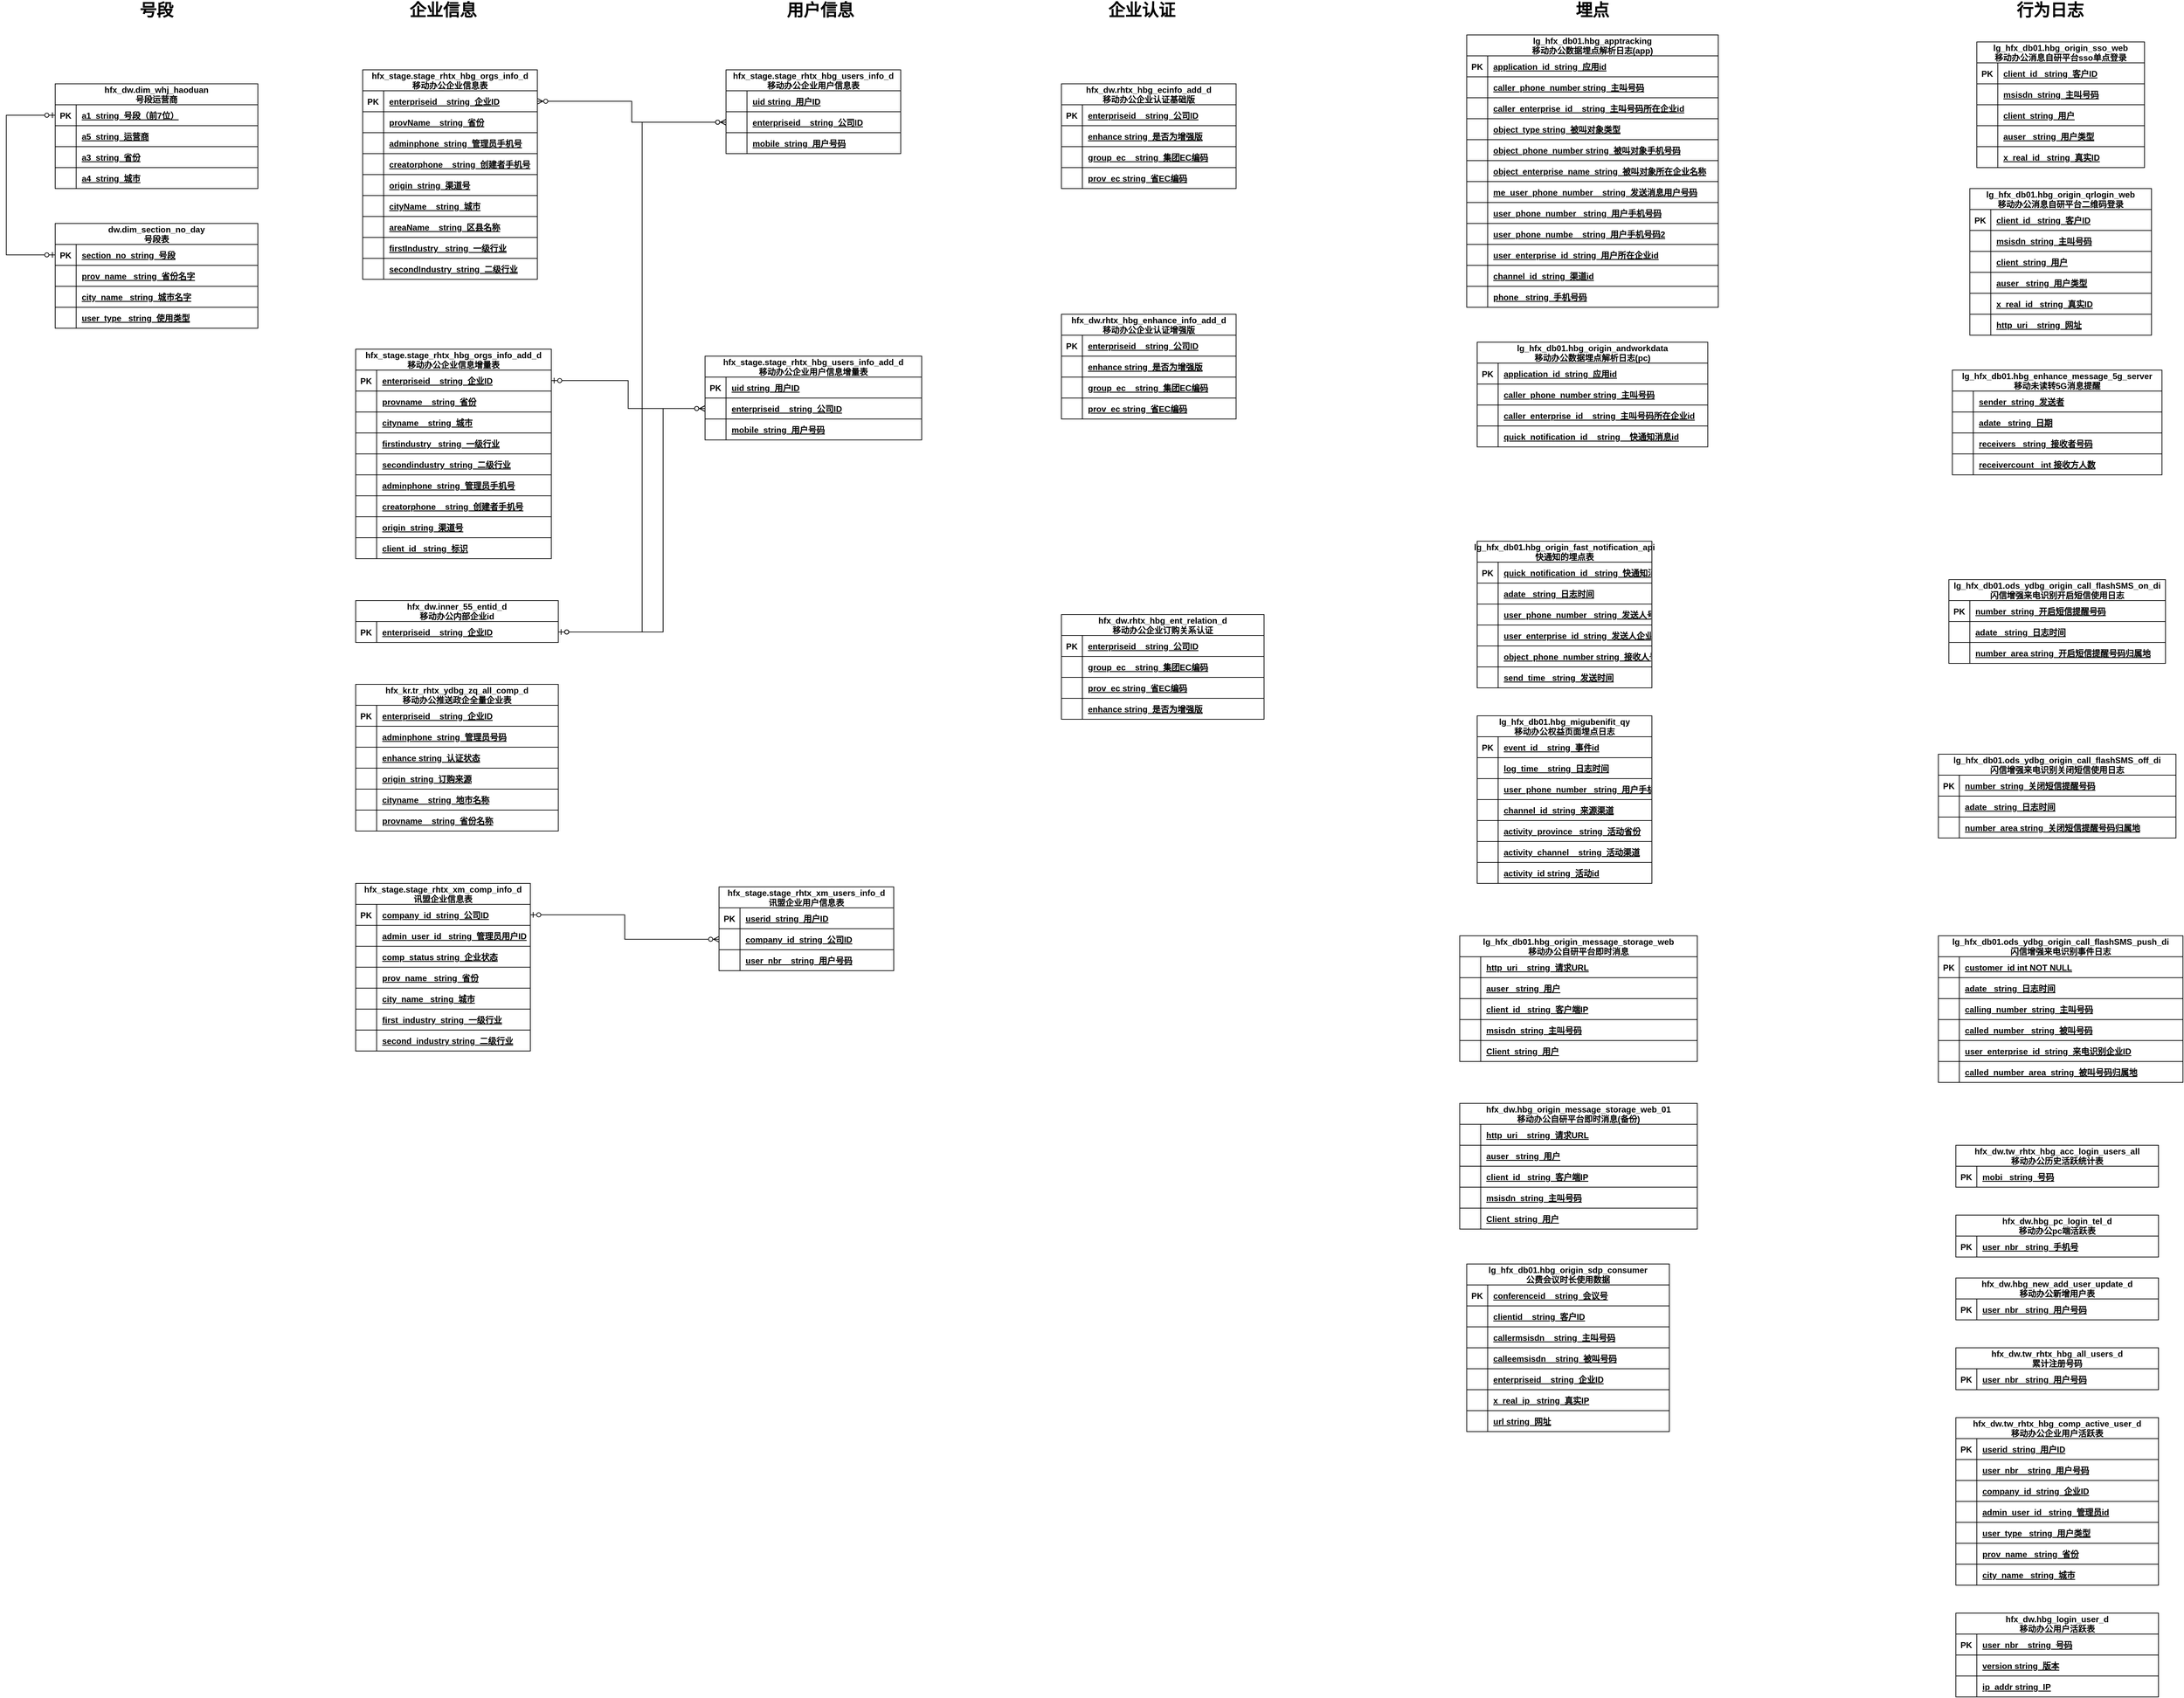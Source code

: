<mxfile version="27.0.3">
  <diagram id="R2lEEEUBdFMjLlhIrx00" name="移动办公">
    <mxGraphModel dx="433" dy="708" grid="1" gridSize="10" guides="1" tooltips="1" connect="1" arrows="1" fold="1" page="1" pageScale="1" pageWidth="850" pageHeight="1100" math="0" shadow="0" extFonts="Permanent Marker^https://fonts.googleapis.com/css?family=Permanent+Marker">
      <root>
        <mxCell id="0" />
        <mxCell id="1" parent="0" />
        <mxCell id="C-vyLk0tnHw3VtMMgP7b-23" value="lg_hfx_db01.hbg_apptracking&#xa;移动办公数据埋点解析日志(app)" style="shape=table;startSize=30;container=1;collapsible=1;childLayout=tableLayout;fixedRows=1;rowLines=0;fontStyle=1;align=center;resizeLast=1;" parent="1" vertex="1">
          <mxGeometry x="3410" y="90" width="360" height="390" as="geometry" />
        </mxCell>
        <mxCell id="C-vyLk0tnHw3VtMMgP7b-24" value="" style="shape=partialRectangle;collapsible=0;dropTarget=0;pointerEvents=0;fillColor=none;points=[[0,0.5],[1,0.5]];portConstraint=eastwest;top=0;left=0;right=0;bottom=1;" parent="C-vyLk0tnHw3VtMMgP7b-23" vertex="1">
          <mxGeometry y="30" width="360" height="30" as="geometry" />
        </mxCell>
        <mxCell id="C-vyLk0tnHw3VtMMgP7b-25" value="PK" style="shape=partialRectangle;overflow=hidden;connectable=0;fillColor=none;top=0;left=0;bottom=0;right=0;fontStyle=1;" parent="C-vyLk0tnHw3VtMMgP7b-24" vertex="1">
          <mxGeometry width="30" height="30" as="geometry">
            <mxRectangle width="30" height="30" as="alternateBounds" />
          </mxGeometry>
        </mxCell>
        <mxCell id="C-vyLk0tnHw3VtMMgP7b-26" value="application_id  string  应用id" style="shape=partialRectangle;overflow=hidden;connectable=0;fillColor=none;top=0;left=0;bottom=0;right=0;align=left;spacingLeft=6;fontStyle=5;" parent="C-vyLk0tnHw3VtMMgP7b-24" vertex="1">
          <mxGeometry x="30" width="330" height="30" as="geometry">
            <mxRectangle width="330" height="30" as="alternateBounds" />
          </mxGeometry>
        </mxCell>
        <mxCell id="Ju3FyEsLa1ms3qAJnmWm-23" style="shape=partialRectangle;collapsible=0;dropTarget=0;pointerEvents=0;fillColor=none;points=[[0,0.5],[1,0.5]];portConstraint=eastwest;top=0;left=0;right=0;bottom=1;" parent="C-vyLk0tnHw3VtMMgP7b-23" vertex="1">
          <mxGeometry y="60" width="360" height="30" as="geometry" />
        </mxCell>
        <mxCell id="Ju3FyEsLa1ms3qAJnmWm-24" style="shape=partialRectangle;overflow=hidden;connectable=0;fillColor=none;top=0;left=0;bottom=0;right=0;fontStyle=1;" parent="Ju3FyEsLa1ms3qAJnmWm-23" vertex="1">
          <mxGeometry width="30" height="30" as="geometry">
            <mxRectangle width="30" height="30" as="alternateBounds" />
          </mxGeometry>
        </mxCell>
        <mxCell id="Ju3FyEsLa1ms3qAJnmWm-25" value="caller_phone_number string  主叫号码" style="shape=partialRectangle;overflow=hidden;connectable=0;fillColor=none;top=0;left=0;bottom=0;right=0;align=left;spacingLeft=6;fontStyle=5;" parent="Ju3FyEsLa1ms3qAJnmWm-23" vertex="1">
          <mxGeometry x="30" width="330" height="30" as="geometry">
            <mxRectangle width="330" height="30" as="alternateBounds" />
          </mxGeometry>
        </mxCell>
        <mxCell id="Ju3FyEsLa1ms3qAJnmWm-17" style="shape=partialRectangle;collapsible=0;dropTarget=0;pointerEvents=0;fillColor=none;points=[[0,0.5],[1,0.5]];portConstraint=eastwest;top=0;left=0;right=0;bottom=1;" parent="C-vyLk0tnHw3VtMMgP7b-23" vertex="1">
          <mxGeometry y="90" width="360" height="30" as="geometry" />
        </mxCell>
        <mxCell id="Ju3FyEsLa1ms3qAJnmWm-18" style="shape=partialRectangle;overflow=hidden;connectable=0;fillColor=none;top=0;left=0;bottom=0;right=0;fontStyle=1;" parent="Ju3FyEsLa1ms3qAJnmWm-17" vertex="1">
          <mxGeometry width="30" height="30" as="geometry">
            <mxRectangle width="30" height="30" as="alternateBounds" />
          </mxGeometry>
        </mxCell>
        <mxCell id="Ju3FyEsLa1ms3qAJnmWm-19" value="caller_enterprise_id    string  主叫号码所在企业id" style="shape=partialRectangle;overflow=hidden;connectable=0;fillColor=none;top=0;left=0;bottom=0;right=0;align=left;spacingLeft=6;fontStyle=5;" parent="Ju3FyEsLa1ms3qAJnmWm-17" vertex="1">
          <mxGeometry x="30" width="330" height="30" as="geometry">
            <mxRectangle width="330" height="30" as="alternateBounds" />
          </mxGeometry>
        </mxCell>
        <mxCell id="Ju3FyEsLa1ms3qAJnmWm-14" style="shape=partialRectangle;collapsible=0;dropTarget=0;pointerEvents=0;fillColor=none;points=[[0,0.5],[1,0.5]];portConstraint=eastwest;top=0;left=0;right=0;bottom=1;" parent="C-vyLk0tnHw3VtMMgP7b-23" vertex="1">
          <mxGeometry y="120" width="360" height="30" as="geometry" />
        </mxCell>
        <mxCell id="Ju3FyEsLa1ms3qAJnmWm-15" style="shape=partialRectangle;overflow=hidden;connectable=0;fillColor=none;top=0;left=0;bottom=0;right=0;fontStyle=1;" parent="Ju3FyEsLa1ms3qAJnmWm-14" vertex="1">
          <mxGeometry width="30" height="30" as="geometry">
            <mxRectangle width="30" height="30" as="alternateBounds" />
          </mxGeometry>
        </mxCell>
        <mxCell id="Ju3FyEsLa1ms3qAJnmWm-16" value="object_type string  被叫对象类型" style="shape=partialRectangle;overflow=hidden;connectable=0;fillColor=none;top=0;left=0;bottom=0;right=0;align=left;spacingLeft=6;fontStyle=5;" parent="Ju3FyEsLa1ms3qAJnmWm-14" vertex="1">
          <mxGeometry x="30" width="330" height="30" as="geometry">
            <mxRectangle width="330" height="30" as="alternateBounds" />
          </mxGeometry>
        </mxCell>
        <mxCell id="Ju3FyEsLa1ms3qAJnmWm-11" style="shape=partialRectangle;collapsible=0;dropTarget=0;pointerEvents=0;fillColor=none;points=[[0,0.5],[1,0.5]];portConstraint=eastwest;top=0;left=0;right=0;bottom=1;" parent="C-vyLk0tnHw3VtMMgP7b-23" vertex="1">
          <mxGeometry y="150" width="360" height="30" as="geometry" />
        </mxCell>
        <mxCell id="Ju3FyEsLa1ms3qAJnmWm-12" style="shape=partialRectangle;overflow=hidden;connectable=0;fillColor=none;top=0;left=0;bottom=0;right=0;fontStyle=1;" parent="Ju3FyEsLa1ms3qAJnmWm-11" vertex="1">
          <mxGeometry width="30" height="30" as="geometry">
            <mxRectangle width="30" height="30" as="alternateBounds" />
          </mxGeometry>
        </mxCell>
        <mxCell id="Ju3FyEsLa1ms3qAJnmWm-13" value="object_phone_number string  被叫对象手机号码" style="shape=partialRectangle;overflow=hidden;connectable=0;fillColor=none;top=0;left=0;bottom=0;right=0;align=left;spacingLeft=6;fontStyle=5;" parent="Ju3FyEsLa1ms3qAJnmWm-11" vertex="1">
          <mxGeometry x="30" width="330" height="30" as="geometry">
            <mxRectangle width="330" height="30" as="alternateBounds" />
          </mxGeometry>
        </mxCell>
        <mxCell id="Ju3FyEsLa1ms3qAJnmWm-389" style="shape=partialRectangle;collapsible=0;dropTarget=0;pointerEvents=0;fillColor=none;points=[[0,0.5],[1,0.5]];portConstraint=eastwest;top=0;left=0;right=0;bottom=1;" parent="C-vyLk0tnHw3VtMMgP7b-23" vertex="1">
          <mxGeometry y="180" width="360" height="30" as="geometry" />
        </mxCell>
        <mxCell id="Ju3FyEsLa1ms3qAJnmWm-390" style="shape=partialRectangle;overflow=hidden;connectable=0;fillColor=none;top=0;left=0;bottom=0;right=0;fontStyle=1;" parent="Ju3FyEsLa1ms3qAJnmWm-389" vertex="1">
          <mxGeometry width="30" height="30" as="geometry">
            <mxRectangle width="30" height="30" as="alternateBounds" />
          </mxGeometry>
        </mxCell>
        <mxCell id="Ju3FyEsLa1ms3qAJnmWm-391" value="object_enterprise_name  string  被叫对象所在企业名称" style="shape=partialRectangle;overflow=hidden;connectable=0;fillColor=none;top=0;left=0;bottom=0;right=0;align=left;spacingLeft=6;fontStyle=5;" parent="Ju3FyEsLa1ms3qAJnmWm-389" vertex="1">
          <mxGeometry x="30" width="330" height="30" as="geometry">
            <mxRectangle width="330" height="30" as="alternateBounds" />
          </mxGeometry>
        </mxCell>
        <mxCell id="Ju3FyEsLa1ms3qAJnmWm-471" style="shape=partialRectangle;collapsible=0;dropTarget=0;pointerEvents=0;fillColor=none;points=[[0,0.5],[1,0.5]];portConstraint=eastwest;top=0;left=0;right=0;bottom=1;" parent="C-vyLk0tnHw3VtMMgP7b-23" vertex="1">
          <mxGeometry y="210" width="360" height="30" as="geometry" />
        </mxCell>
        <mxCell id="Ju3FyEsLa1ms3qAJnmWm-472" style="shape=partialRectangle;overflow=hidden;connectable=0;fillColor=none;top=0;left=0;bottom=0;right=0;fontStyle=1;" parent="Ju3FyEsLa1ms3qAJnmWm-471" vertex="1">
          <mxGeometry width="30" height="30" as="geometry">
            <mxRectangle width="30" height="30" as="alternateBounds" />
          </mxGeometry>
        </mxCell>
        <mxCell id="Ju3FyEsLa1ms3qAJnmWm-473" value="me_user_phone_number    string  发送消息用户号码" style="shape=partialRectangle;overflow=hidden;connectable=0;fillColor=none;top=0;left=0;bottom=0;right=0;align=left;spacingLeft=6;fontStyle=5;" parent="Ju3FyEsLa1ms3qAJnmWm-471" vertex="1">
          <mxGeometry x="30" width="330" height="30" as="geometry">
            <mxRectangle width="330" height="30" as="alternateBounds" />
          </mxGeometry>
        </mxCell>
        <mxCell id="Ju3FyEsLa1ms3qAJnmWm-468" style="shape=partialRectangle;collapsible=0;dropTarget=0;pointerEvents=0;fillColor=none;points=[[0,0.5],[1,0.5]];portConstraint=eastwest;top=0;left=0;right=0;bottom=1;" parent="C-vyLk0tnHw3VtMMgP7b-23" vertex="1">
          <mxGeometry y="240" width="360" height="30" as="geometry" />
        </mxCell>
        <mxCell id="Ju3FyEsLa1ms3qAJnmWm-469" style="shape=partialRectangle;overflow=hidden;connectable=0;fillColor=none;top=0;left=0;bottom=0;right=0;fontStyle=1;" parent="Ju3FyEsLa1ms3qAJnmWm-468" vertex="1">
          <mxGeometry width="30" height="30" as="geometry">
            <mxRectangle width="30" height="30" as="alternateBounds" />
          </mxGeometry>
        </mxCell>
        <mxCell id="Ju3FyEsLa1ms3qAJnmWm-470" value="user_phone_number   string  用户手机号码" style="shape=partialRectangle;overflow=hidden;connectable=0;fillColor=none;top=0;left=0;bottom=0;right=0;align=left;spacingLeft=6;fontStyle=5;" parent="Ju3FyEsLa1ms3qAJnmWm-468" vertex="1">
          <mxGeometry x="30" width="330" height="30" as="geometry">
            <mxRectangle width="330" height="30" as="alternateBounds" />
          </mxGeometry>
        </mxCell>
        <mxCell id="Ju3FyEsLa1ms3qAJnmWm-465" style="shape=partialRectangle;collapsible=0;dropTarget=0;pointerEvents=0;fillColor=none;points=[[0,0.5],[1,0.5]];portConstraint=eastwest;top=0;left=0;right=0;bottom=1;" parent="C-vyLk0tnHw3VtMMgP7b-23" vertex="1">
          <mxGeometry y="270" width="360" height="30" as="geometry" />
        </mxCell>
        <mxCell id="Ju3FyEsLa1ms3qAJnmWm-466" style="shape=partialRectangle;overflow=hidden;connectable=0;fillColor=none;top=0;left=0;bottom=0;right=0;fontStyle=1;" parent="Ju3FyEsLa1ms3qAJnmWm-465" vertex="1">
          <mxGeometry width="30" height="30" as="geometry">
            <mxRectangle width="30" height="30" as="alternateBounds" />
          </mxGeometry>
        </mxCell>
        <mxCell id="Ju3FyEsLa1ms3qAJnmWm-467" value="user_phone_numbe    string  用户手机号码2" style="shape=partialRectangle;overflow=hidden;connectable=0;fillColor=none;top=0;left=0;bottom=0;right=0;align=left;spacingLeft=6;fontStyle=5;" parent="Ju3FyEsLa1ms3qAJnmWm-465" vertex="1">
          <mxGeometry x="30" width="330" height="30" as="geometry">
            <mxRectangle width="330" height="30" as="alternateBounds" />
          </mxGeometry>
        </mxCell>
        <mxCell id="Ju3FyEsLa1ms3qAJnmWm-462" style="shape=partialRectangle;collapsible=0;dropTarget=0;pointerEvents=0;fillColor=none;points=[[0,0.5],[1,0.5]];portConstraint=eastwest;top=0;left=0;right=0;bottom=1;" parent="C-vyLk0tnHw3VtMMgP7b-23" vertex="1">
          <mxGeometry y="300" width="360" height="30" as="geometry" />
        </mxCell>
        <mxCell id="Ju3FyEsLa1ms3qAJnmWm-463" style="shape=partialRectangle;overflow=hidden;connectable=0;fillColor=none;top=0;left=0;bottom=0;right=0;fontStyle=1;" parent="Ju3FyEsLa1ms3qAJnmWm-462" vertex="1">
          <mxGeometry width="30" height="30" as="geometry">
            <mxRectangle width="30" height="30" as="alternateBounds" />
          </mxGeometry>
        </mxCell>
        <mxCell id="Ju3FyEsLa1ms3qAJnmWm-464" value="user_enterprise_id  string  用户所在企业id" style="shape=partialRectangle;overflow=hidden;connectable=0;fillColor=none;top=0;left=0;bottom=0;right=0;align=left;spacingLeft=6;fontStyle=5;" parent="Ju3FyEsLa1ms3qAJnmWm-462" vertex="1">
          <mxGeometry x="30" width="330" height="30" as="geometry">
            <mxRectangle width="330" height="30" as="alternateBounds" />
          </mxGeometry>
        </mxCell>
        <mxCell id="Ju3FyEsLa1ms3qAJnmWm-459" style="shape=partialRectangle;collapsible=0;dropTarget=0;pointerEvents=0;fillColor=none;points=[[0,0.5],[1,0.5]];portConstraint=eastwest;top=0;left=0;right=0;bottom=1;" parent="C-vyLk0tnHw3VtMMgP7b-23" vertex="1">
          <mxGeometry y="330" width="360" height="30" as="geometry" />
        </mxCell>
        <mxCell id="Ju3FyEsLa1ms3qAJnmWm-460" style="shape=partialRectangle;overflow=hidden;connectable=0;fillColor=none;top=0;left=0;bottom=0;right=0;fontStyle=1;" parent="Ju3FyEsLa1ms3qAJnmWm-459" vertex="1">
          <mxGeometry width="30" height="30" as="geometry">
            <mxRectangle width="30" height="30" as="alternateBounds" />
          </mxGeometry>
        </mxCell>
        <mxCell id="Ju3FyEsLa1ms3qAJnmWm-461" value="channel_id  string  渠道id" style="shape=partialRectangle;overflow=hidden;connectable=0;fillColor=none;top=0;left=0;bottom=0;right=0;align=left;spacingLeft=6;fontStyle=5;" parent="Ju3FyEsLa1ms3qAJnmWm-459" vertex="1">
          <mxGeometry x="30" width="330" height="30" as="geometry">
            <mxRectangle width="330" height="30" as="alternateBounds" />
          </mxGeometry>
        </mxCell>
        <mxCell id="Ju3FyEsLa1ms3qAJnmWm-456" style="shape=partialRectangle;collapsible=0;dropTarget=0;pointerEvents=0;fillColor=none;points=[[0,0.5],[1,0.5]];portConstraint=eastwest;top=0;left=0;right=0;bottom=1;" parent="C-vyLk0tnHw3VtMMgP7b-23" vertex="1">
          <mxGeometry y="360" width="360" height="30" as="geometry" />
        </mxCell>
        <mxCell id="Ju3FyEsLa1ms3qAJnmWm-457" style="shape=partialRectangle;overflow=hidden;connectable=0;fillColor=none;top=0;left=0;bottom=0;right=0;fontStyle=1;" parent="Ju3FyEsLa1ms3qAJnmWm-456" vertex="1">
          <mxGeometry width="30" height="30" as="geometry">
            <mxRectangle width="30" height="30" as="alternateBounds" />
          </mxGeometry>
        </mxCell>
        <mxCell id="Ju3FyEsLa1ms3qAJnmWm-458" value="phone   string  手机号码" style="shape=partialRectangle;overflow=hidden;connectable=0;fillColor=none;top=0;left=0;bottom=0;right=0;align=left;spacingLeft=6;fontStyle=5;" parent="Ju3FyEsLa1ms3qAJnmWm-456" vertex="1">
          <mxGeometry x="30" width="330" height="30" as="geometry">
            <mxRectangle width="330" height="30" as="alternateBounds" />
          </mxGeometry>
        </mxCell>
        <mxCell id="Ju3FyEsLa1ms3qAJnmWm-26" value="lg_hfx_db01.hbg_origin_sso_web&#xa;移动办公消息自研平台sso单点登录" style="shape=table;startSize=30;container=1;collapsible=1;childLayout=tableLayout;fixedRows=1;rowLines=0;fontStyle=1;align=center;resizeLast=1;" parent="1" vertex="1">
          <mxGeometry x="4140" y="100" width="240" height="180" as="geometry" />
        </mxCell>
        <mxCell id="Ju3FyEsLa1ms3qAJnmWm-27" value="" style="shape=partialRectangle;collapsible=0;dropTarget=0;pointerEvents=0;fillColor=none;points=[[0,0.5],[1,0.5]];portConstraint=eastwest;top=0;left=0;right=0;bottom=1;" parent="Ju3FyEsLa1ms3qAJnmWm-26" vertex="1">
          <mxGeometry y="30" width="240" height="30" as="geometry" />
        </mxCell>
        <mxCell id="Ju3FyEsLa1ms3qAJnmWm-28" value="PK" style="shape=partialRectangle;overflow=hidden;connectable=0;fillColor=none;top=0;left=0;bottom=0;right=0;fontStyle=1;" parent="Ju3FyEsLa1ms3qAJnmWm-27" vertex="1">
          <mxGeometry width="30" height="30" as="geometry">
            <mxRectangle width="30" height="30" as="alternateBounds" />
          </mxGeometry>
        </mxCell>
        <mxCell id="Ju3FyEsLa1ms3qAJnmWm-29" value="client_id   string  客户ID" style="shape=partialRectangle;overflow=hidden;connectable=0;fillColor=none;top=0;left=0;bottom=0;right=0;align=left;spacingLeft=6;fontStyle=5;" parent="Ju3FyEsLa1ms3qAJnmWm-27" vertex="1">
          <mxGeometry x="30" width="210" height="30" as="geometry">
            <mxRectangle width="210" height="30" as="alternateBounds" />
          </mxGeometry>
        </mxCell>
        <mxCell id="Ju3FyEsLa1ms3qAJnmWm-30" style="shape=partialRectangle;collapsible=0;dropTarget=0;pointerEvents=0;fillColor=none;points=[[0,0.5],[1,0.5]];portConstraint=eastwest;top=0;left=0;right=0;bottom=1;" parent="Ju3FyEsLa1ms3qAJnmWm-26" vertex="1">
          <mxGeometry y="60" width="240" height="30" as="geometry" />
        </mxCell>
        <mxCell id="Ju3FyEsLa1ms3qAJnmWm-31" style="shape=partialRectangle;overflow=hidden;connectable=0;fillColor=none;top=0;left=0;bottom=0;right=0;fontStyle=1;" parent="Ju3FyEsLa1ms3qAJnmWm-30" vertex="1">
          <mxGeometry width="30" height="30" as="geometry">
            <mxRectangle width="30" height="30" as="alternateBounds" />
          </mxGeometry>
        </mxCell>
        <mxCell id="Ju3FyEsLa1ms3qAJnmWm-32" value="msisdn  string  主叫号码" style="shape=partialRectangle;overflow=hidden;connectable=0;fillColor=none;top=0;left=0;bottom=0;right=0;align=left;spacingLeft=6;fontStyle=5;" parent="Ju3FyEsLa1ms3qAJnmWm-30" vertex="1">
          <mxGeometry x="30" width="210" height="30" as="geometry">
            <mxRectangle width="210" height="30" as="alternateBounds" />
          </mxGeometry>
        </mxCell>
        <mxCell id="Ju3FyEsLa1ms3qAJnmWm-33" style="shape=partialRectangle;collapsible=0;dropTarget=0;pointerEvents=0;fillColor=none;points=[[0,0.5],[1,0.5]];portConstraint=eastwest;top=0;left=0;right=0;bottom=1;" parent="Ju3FyEsLa1ms3qAJnmWm-26" vertex="1">
          <mxGeometry y="90" width="240" height="30" as="geometry" />
        </mxCell>
        <mxCell id="Ju3FyEsLa1ms3qAJnmWm-34" style="shape=partialRectangle;overflow=hidden;connectable=0;fillColor=none;top=0;left=0;bottom=0;right=0;fontStyle=1;" parent="Ju3FyEsLa1ms3qAJnmWm-33" vertex="1">
          <mxGeometry width="30" height="30" as="geometry">
            <mxRectangle width="30" height="30" as="alternateBounds" />
          </mxGeometry>
        </mxCell>
        <mxCell id="Ju3FyEsLa1ms3qAJnmWm-35" value="client  string  用户" style="shape=partialRectangle;overflow=hidden;connectable=0;fillColor=none;top=0;left=0;bottom=0;right=0;align=left;spacingLeft=6;fontStyle=5;" parent="Ju3FyEsLa1ms3qAJnmWm-33" vertex="1">
          <mxGeometry x="30" width="210" height="30" as="geometry">
            <mxRectangle width="210" height="30" as="alternateBounds" />
          </mxGeometry>
        </mxCell>
        <mxCell id="Ju3FyEsLa1ms3qAJnmWm-36" style="shape=partialRectangle;collapsible=0;dropTarget=0;pointerEvents=0;fillColor=none;points=[[0,0.5],[1,0.5]];portConstraint=eastwest;top=0;left=0;right=0;bottom=1;" parent="Ju3FyEsLa1ms3qAJnmWm-26" vertex="1">
          <mxGeometry y="120" width="240" height="30" as="geometry" />
        </mxCell>
        <mxCell id="Ju3FyEsLa1ms3qAJnmWm-37" style="shape=partialRectangle;overflow=hidden;connectable=0;fillColor=none;top=0;left=0;bottom=0;right=0;fontStyle=1;" parent="Ju3FyEsLa1ms3qAJnmWm-36" vertex="1">
          <mxGeometry width="30" height="30" as="geometry">
            <mxRectangle width="30" height="30" as="alternateBounds" />
          </mxGeometry>
        </mxCell>
        <mxCell id="Ju3FyEsLa1ms3qAJnmWm-38" value="auser   string  用户类型" style="shape=partialRectangle;overflow=hidden;connectable=0;fillColor=none;top=0;left=0;bottom=0;right=0;align=left;spacingLeft=6;fontStyle=5;" parent="Ju3FyEsLa1ms3qAJnmWm-36" vertex="1">
          <mxGeometry x="30" width="210" height="30" as="geometry">
            <mxRectangle width="210" height="30" as="alternateBounds" />
          </mxGeometry>
        </mxCell>
        <mxCell id="Ju3FyEsLa1ms3qAJnmWm-39" style="shape=partialRectangle;collapsible=0;dropTarget=0;pointerEvents=0;fillColor=none;points=[[0,0.5],[1,0.5]];portConstraint=eastwest;top=0;left=0;right=0;bottom=1;" parent="Ju3FyEsLa1ms3qAJnmWm-26" vertex="1">
          <mxGeometry y="150" width="240" height="30" as="geometry" />
        </mxCell>
        <mxCell id="Ju3FyEsLa1ms3qAJnmWm-40" style="shape=partialRectangle;overflow=hidden;connectable=0;fillColor=none;top=0;left=0;bottom=0;right=0;fontStyle=1;" parent="Ju3FyEsLa1ms3qAJnmWm-39" vertex="1">
          <mxGeometry width="30" height="30" as="geometry">
            <mxRectangle width="30" height="30" as="alternateBounds" />
          </mxGeometry>
        </mxCell>
        <mxCell id="Ju3FyEsLa1ms3qAJnmWm-41" value="x_real_id   string  真实ID" style="shape=partialRectangle;overflow=hidden;connectable=0;fillColor=none;top=0;left=0;bottom=0;right=0;align=left;spacingLeft=6;fontStyle=5;" parent="Ju3FyEsLa1ms3qAJnmWm-39" vertex="1">
          <mxGeometry x="30" width="210" height="30" as="geometry">
            <mxRectangle width="210" height="30" as="alternateBounds" />
          </mxGeometry>
        </mxCell>
        <mxCell id="Ju3FyEsLa1ms3qAJnmWm-45" value="lg_hfx_db01.hbg_origin_message_storage_web&#xa;移动办公自研平台即时消息" style="shape=table;startSize=30;container=1;collapsible=1;childLayout=tableLayout;fixedRows=1;rowLines=0;fontStyle=1;align=center;resizeLast=1;" parent="1" vertex="1">
          <mxGeometry x="3400" y="1380" width="340" height="180" as="geometry" />
        </mxCell>
        <mxCell id="Ju3FyEsLa1ms3qAJnmWm-46" value="" style="shape=partialRectangle;collapsible=0;dropTarget=0;pointerEvents=0;fillColor=none;points=[[0,0.5],[1,0.5]];portConstraint=eastwest;top=0;left=0;right=0;bottom=1;" parent="Ju3FyEsLa1ms3qAJnmWm-45" vertex="1">
          <mxGeometry y="30" width="340" height="30" as="geometry" />
        </mxCell>
        <mxCell id="Ju3FyEsLa1ms3qAJnmWm-47" value="" style="shape=partialRectangle;overflow=hidden;connectable=0;fillColor=none;top=0;left=0;bottom=0;right=0;fontStyle=1;" parent="Ju3FyEsLa1ms3qAJnmWm-46" vertex="1">
          <mxGeometry width="30" height="30" as="geometry">
            <mxRectangle width="30" height="30" as="alternateBounds" />
          </mxGeometry>
        </mxCell>
        <mxCell id="Ju3FyEsLa1ms3qAJnmWm-48" value="http_uri    string  请求URL" style="shape=partialRectangle;overflow=hidden;connectable=0;fillColor=none;top=0;left=0;bottom=0;right=0;align=left;spacingLeft=6;fontStyle=5;" parent="Ju3FyEsLa1ms3qAJnmWm-46" vertex="1">
          <mxGeometry x="30" width="310" height="30" as="geometry">
            <mxRectangle width="310" height="30" as="alternateBounds" />
          </mxGeometry>
        </mxCell>
        <mxCell id="Ju3FyEsLa1ms3qAJnmWm-49" style="shape=partialRectangle;collapsible=0;dropTarget=0;pointerEvents=0;fillColor=none;points=[[0,0.5],[1,0.5]];portConstraint=eastwest;top=0;left=0;right=0;bottom=1;" parent="Ju3FyEsLa1ms3qAJnmWm-45" vertex="1">
          <mxGeometry y="60" width="340" height="30" as="geometry" />
        </mxCell>
        <mxCell id="Ju3FyEsLa1ms3qAJnmWm-50" style="shape=partialRectangle;overflow=hidden;connectable=0;fillColor=none;top=0;left=0;bottom=0;right=0;fontStyle=1;" parent="Ju3FyEsLa1ms3qAJnmWm-49" vertex="1">
          <mxGeometry width="30" height="30" as="geometry">
            <mxRectangle width="30" height="30" as="alternateBounds" />
          </mxGeometry>
        </mxCell>
        <mxCell id="Ju3FyEsLa1ms3qAJnmWm-51" value="auser   string  用户" style="shape=partialRectangle;overflow=hidden;connectable=0;fillColor=none;top=0;left=0;bottom=0;right=0;align=left;spacingLeft=6;fontStyle=5;" parent="Ju3FyEsLa1ms3qAJnmWm-49" vertex="1">
          <mxGeometry x="30" width="310" height="30" as="geometry">
            <mxRectangle width="310" height="30" as="alternateBounds" />
          </mxGeometry>
        </mxCell>
        <mxCell id="Ju3FyEsLa1ms3qAJnmWm-52" style="shape=partialRectangle;collapsible=0;dropTarget=0;pointerEvents=0;fillColor=none;points=[[0,0.5],[1,0.5]];portConstraint=eastwest;top=0;left=0;right=0;bottom=1;" parent="Ju3FyEsLa1ms3qAJnmWm-45" vertex="1">
          <mxGeometry y="90" width="340" height="30" as="geometry" />
        </mxCell>
        <mxCell id="Ju3FyEsLa1ms3qAJnmWm-53" style="shape=partialRectangle;overflow=hidden;connectable=0;fillColor=none;top=0;left=0;bottom=0;right=0;fontStyle=1;" parent="Ju3FyEsLa1ms3qAJnmWm-52" vertex="1">
          <mxGeometry width="30" height="30" as="geometry">
            <mxRectangle width="30" height="30" as="alternateBounds" />
          </mxGeometry>
        </mxCell>
        <mxCell id="Ju3FyEsLa1ms3qAJnmWm-54" value="client_id   string  客户端IP" style="shape=partialRectangle;overflow=hidden;connectable=0;fillColor=none;top=0;left=0;bottom=0;right=0;align=left;spacingLeft=6;fontStyle=5;" parent="Ju3FyEsLa1ms3qAJnmWm-52" vertex="1">
          <mxGeometry x="30" width="310" height="30" as="geometry">
            <mxRectangle width="310" height="30" as="alternateBounds" />
          </mxGeometry>
        </mxCell>
        <mxCell id="Ju3FyEsLa1ms3qAJnmWm-55" style="shape=partialRectangle;collapsible=0;dropTarget=0;pointerEvents=0;fillColor=none;points=[[0,0.5],[1,0.5]];portConstraint=eastwest;top=0;left=0;right=0;bottom=1;" parent="Ju3FyEsLa1ms3qAJnmWm-45" vertex="1">
          <mxGeometry y="120" width="340" height="30" as="geometry" />
        </mxCell>
        <mxCell id="Ju3FyEsLa1ms3qAJnmWm-56" style="shape=partialRectangle;overflow=hidden;connectable=0;fillColor=none;top=0;left=0;bottom=0;right=0;fontStyle=1;" parent="Ju3FyEsLa1ms3qAJnmWm-55" vertex="1">
          <mxGeometry width="30" height="30" as="geometry">
            <mxRectangle width="30" height="30" as="alternateBounds" />
          </mxGeometry>
        </mxCell>
        <mxCell id="Ju3FyEsLa1ms3qAJnmWm-57" value="msisdn  string  主叫号码" style="shape=partialRectangle;overflow=hidden;connectable=0;fillColor=none;top=0;left=0;bottom=0;right=0;align=left;spacingLeft=6;fontStyle=5;" parent="Ju3FyEsLa1ms3qAJnmWm-55" vertex="1">
          <mxGeometry x="30" width="310" height="30" as="geometry">
            <mxRectangle width="310" height="30" as="alternateBounds" />
          </mxGeometry>
        </mxCell>
        <mxCell id="Ju3FyEsLa1ms3qAJnmWm-58" style="shape=partialRectangle;collapsible=0;dropTarget=0;pointerEvents=0;fillColor=none;points=[[0,0.5],[1,0.5]];portConstraint=eastwest;top=0;left=0;right=0;bottom=1;" parent="Ju3FyEsLa1ms3qAJnmWm-45" vertex="1">
          <mxGeometry y="150" width="340" height="30" as="geometry" />
        </mxCell>
        <mxCell id="Ju3FyEsLa1ms3qAJnmWm-59" style="shape=partialRectangle;overflow=hidden;connectable=0;fillColor=none;top=0;left=0;bottom=0;right=0;fontStyle=1;" parent="Ju3FyEsLa1ms3qAJnmWm-58" vertex="1">
          <mxGeometry width="30" height="30" as="geometry">
            <mxRectangle width="30" height="30" as="alternateBounds" />
          </mxGeometry>
        </mxCell>
        <mxCell id="Ju3FyEsLa1ms3qAJnmWm-60" value="Client  string  用户" style="shape=partialRectangle;overflow=hidden;connectable=0;fillColor=none;top=0;left=0;bottom=0;right=0;align=left;spacingLeft=6;fontStyle=5;" parent="Ju3FyEsLa1ms3qAJnmWm-58" vertex="1">
          <mxGeometry x="30" width="310" height="30" as="geometry">
            <mxRectangle width="310" height="30" as="alternateBounds" />
          </mxGeometry>
        </mxCell>
        <mxCell id="Ju3FyEsLa1ms3qAJnmWm-84" value="lg_hfx_db01.hbg_enhance_message_5g_server&#xa;移动未读转5G消息提醒" style="shape=table;startSize=30;container=1;collapsible=1;childLayout=tableLayout;fixedRows=1;rowLines=0;fontStyle=1;align=center;resizeLast=1;" parent="1" vertex="1">
          <mxGeometry x="4105" y="570" width="300" height="150" as="geometry" />
        </mxCell>
        <mxCell id="Ju3FyEsLa1ms3qAJnmWm-85" value="" style="shape=partialRectangle;collapsible=0;dropTarget=0;pointerEvents=0;fillColor=none;points=[[0,0.5],[1,0.5]];portConstraint=eastwest;top=0;left=0;right=0;bottom=1;" parent="Ju3FyEsLa1ms3qAJnmWm-84" vertex="1">
          <mxGeometry y="30" width="300" height="30" as="geometry" />
        </mxCell>
        <mxCell id="Ju3FyEsLa1ms3qAJnmWm-86" value="" style="shape=partialRectangle;overflow=hidden;connectable=0;fillColor=none;top=0;left=0;bottom=0;right=0;fontStyle=1;" parent="Ju3FyEsLa1ms3qAJnmWm-85" vertex="1">
          <mxGeometry width="30" height="30" as="geometry">
            <mxRectangle width="30" height="30" as="alternateBounds" />
          </mxGeometry>
        </mxCell>
        <mxCell id="Ju3FyEsLa1ms3qAJnmWm-87" value="sender  string  发送者" style="shape=partialRectangle;overflow=hidden;connectable=0;fillColor=none;top=0;left=0;bottom=0;right=0;align=left;spacingLeft=6;fontStyle=5;" parent="Ju3FyEsLa1ms3qAJnmWm-85" vertex="1">
          <mxGeometry x="30" width="270" height="30" as="geometry">
            <mxRectangle width="270" height="30" as="alternateBounds" />
          </mxGeometry>
        </mxCell>
        <mxCell id="Ju3FyEsLa1ms3qAJnmWm-88" style="shape=partialRectangle;collapsible=0;dropTarget=0;pointerEvents=0;fillColor=none;points=[[0,0.5],[1,0.5]];portConstraint=eastwest;top=0;left=0;right=0;bottom=1;" parent="Ju3FyEsLa1ms3qAJnmWm-84" vertex="1">
          <mxGeometry y="60" width="300" height="30" as="geometry" />
        </mxCell>
        <mxCell id="Ju3FyEsLa1ms3qAJnmWm-89" style="shape=partialRectangle;overflow=hidden;connectable=0;fillColor=none;top=0;left=0;bottom=0;right=0;fontStyle=1;" parent="Ju3FyEsLa1ms3qAJnmWm-88" vertex="1">
          <mxGeometry width="30" height="30" as="geometry">
            <mxRectangle width="30" height="30" as="alternateBounds" />
          </mxGeometry>
        </mxCell>
        <mxCell id="Ju3FyEsLa1ms3qAJnmWm-90" value="adate   string  日期" style="shape=partialRectangle;overflow=hidden;connectable=0;fillColor=none;top=0;left=0;bottom=0;right=0;align=left;spacingLeft=6;fontStyle=5;" parent="Ju3FyEsLa1ms3qAJnmWm-88" vertex="1">
          <mxGeometry x="30" width="270" height="30" as="geometry">
            <mxRectangle width="270" height="30" as="alternateBounds" />
          </mxGeometry>
        </mxCell>
        <mxCell id="Ju3FyEsLa1ms3qAJnmWm-91" style="shape=partialRectangle;collapsible=0;dropTarget=0;pointerEvents=0;fillColor=none;points=[[0,0.5],[1,0.5]];portConstraint=eastwest;top=0;left=0;right=0;bottom=1;" parent="Ju3FyEsLa1ms3qAJnmWm-84" vertex="1">
          <mxGeometry y="90" width="300" height="30" as="geometry" />
        </mxCell>
        <mxCell id="Ju3FyEsLa1ms3qAJnmWm-92" style="shape=partialRectangle;overflow=hidden;connectable=0;fillColor=none;top=0;left=0;bottom=0;right=0;fontStyle=1;" parent="Ju3FyEsLa1ms3qAJnmWm-91" vertex="1">
          <mxGeometry width="30" height="30" as="geometry">
            <mxRectangle width="30" height="30" as="alternateBounds" />
          </mxGeometry>
        </mxCell>
        <mxCell id="Ju3FyEsLa1ms3qAJnmWm-93" value="receivers   string  接收者号码" style="shape=partialRectangle;overflow=hidden;connectable=0;fillColor=none;top=0;left=0;bottom=0;right=0;align=left;spacingLeft=6;fontStyle=5;" parent="Ju3FyEsLa1ms3qAJnmWm-91" vertex="1">
          <mxGeometry x="30" width="270" height="30" as="geometry">
            <mxRectangle width="270" height="30" as="alternateBounds" />
          </mxGeometry>
        </mxCell>
        <mxCell id="Ju3FyEsLa1ms3qAJnmWm-94" style="shape=partialRectangle;collapsible=0;dropTarget=0;pointerEvents=0;fillColor=none;points=[[0,0.5],[1,0.5]];portConstraint=eastwest;top=0;left=0;right=0;bottom=1;" parent="Ju3FyEsLa1ms3qAJnmWm-84" vertex="1">
          <mxGeometry y="120" width="300" height="30" as="geometry" />
        </mxCell>
        <mxCell id="Ju3FyEsLa1ms3qAJnmWm-95" style="shape=partialRectangle;overflow=hidden;connectable=0;fillColor=none;top=0;left=0;bottom=0;right=0;fontStyle=1;" parent="Ju3FyEsLa1ms3qAJnmWm-94" vertex="1">
          <mxGeometry width="30" height="30" as="geometry">
            <mxRectangle width="30" height="30" as="alternateBounds" />
          </mxGeometry>
        </mxCell>
        <mxCell id="Ju3FyEsLa1ms3qAJnmWm-96" value="receivercount   int 接收方人数" style="shape=partialRectangle;overflow=hidden;connectable=0;fillColor=none;top=0;left=0;bottom=0;right=0;align=left;spacingLeft=6;fontStyle=5;" parent="Ju3FyEsLa1ms3qAJnmWm-94" vertex="1">
          <mxGeometry x="30" width="270" height="30" as="geometry">
            <mxRectangle width="270" height="30" as="alternateBounds" />
          </mxGeometry>
        </mxCell>
        <mxCell id="Ju3FyEsLa1ms3qAJnmWm-103" value="lg_hfx_db01.hbg_origin_andworkdata&#xa;移动办公数据埋点解析日志(pc)" style="shape=table;startSize=30;container=1;collapsible=1;childLayout=tableLayout;fixedRows=1;rowLines=0;fontStyle=1;align=center;resizeLast=1;" parent="1" vertex="1">
          <mxGeometry x="3425" y="530" width="330" height="150" as="geometry" />
        </mxCell>
        <mxCell id="Ju3FyEsLa1ms3qAJnmWm-104" value="" style="shape=partialRectangle;collapsible=0;dropTarget=0;pointerEvents=0;fillColor=none;points=[[0,0.5],[1,0.5]];portConstraint=eastwest;top=0;left=0;right=0;bottom=1;" parent="Ju3FyEsLa1ms3qAJnmWm-103" vertex="1">
          <mxGeometry y="30" width="330" height="30" as="geometry" />
        </mxCell>
        <mxCell id="Ju3FyEsLa1ms3qAJnmWm-105" value="PK" style="shape=partialRectangle;overflow=hidden;connectable=0;fillColor=none;top=0;left=0;bottom=0;right=0;fontStyle=1;" parent="Ju3FyEsLa1ms3qAJnmWm-104" vertex="1">
          <mxGeometry width="30" height="30" as="geometry">
            <mxRectangle width="30" height="30" as="alternateBounds" />
          </mxGeometry>
        </mxCell>
        <mxCell id="Ju3FyEsLa1ms3qAJnmWm-106" value="application_id  string  应用id" style="shape=partialRectangle;overflow=hidden;connectable=0;fillColor=none;top=0;left=0;bottom=0;right=0;align=left;spacingLeft=6;fontStyle=5;" parent="Ju3FyEsLa1ms3qAJnmWm-104" vertex="1">
          <mxGeometry x="30" width="300" height="30" as="geometry">
            <mxRectangle width="300" height="30" as="alternateBounds" />
          </mxGeometry>
        </mxCell>
        <mxCell id="Ju3FyEsLa1ms3qAJnmWm-107" style="shape=partialRectangle;collapsible=0;dropTarget=0;pointerEvents=0;fillColor=none;points=[[0,0.5],[1,0.5]];portConstraint=eastwest;top=0;left=0;right=0;bottom=1;" parent="Ju3FyEsLa1ms3qAJnmWm-103" vertex="1">
          <mxGeometry y="60" width="330" height="30" as="geometry" />
        </mxCell>
        <mxCell id="Ju3FyEsLa1ms3qAJnmWm-108" style="shape=partialRectangle;overflow=hidden;connectable=0;fillColor=none;top=0;left=0;bottom=0;right=0;fontStyle=1;" parent="Ju3FyEsLa1ms3qAJnmWm-107" vertex="1">
          <mxGeometry width="30" height="30" as="geometry">
            <mxRectangle width="30" height="30" as="alternateBounds" />
          </mxGeometry>
        </mxCell>
        <mxCell id="Ju3FyEsLa1ms3qAJnmWm-109" value="caller_phone_number string  主叫号码" style="shape=partialRectangle;overflow=hidden;connectable=0;fillColor=none;top=0;left=0;bottom=0;right=0;align=left;spacingLeft=6;fontStyle=5;" parent="Ju3FyEsLa1ms3qAJnmWm-107" vertex="1">
          <mxGeometry x="30" width="300" height="30" as="geometry">
            <mxRectangle width="300" height="30" as="alternateBounds" />
          </mxGeometry>
        </mxCell>
        <mxCell id="Ju3FyEsLa1ms3qAJnmWm-110" style="shape=partialRectangle;collapsible=0;dropTarget=0;pointerEvents=0;fillColor=none;points=[[0,0.5],[1,0.5]];portConstraint=eastwest;top=0;left=0;right=0;bottom=1;" parent="Ju3FyEsLa1ms3qAJnmWm-103" vertex="1">
          <mxGeometry y="90" width="330" height="30" as="geometry" />
        </mxCell>
        <mxCell id="Ju3FyEsLa1ms3qAJnmWm-111" style="shape=partialRectangle;overflow=hidden;connectable=0;fillColor=none;top=0;left=0;bottom=0;right=0;fontStyle=1;" parent="Ju3FyEsLa1ms3qAJnmWm-110" vertex="1">
          <mxGeometry width="30" height="30" as="geometry">
            <mxRectangle width="30" height="30" as="alternateBounds" />
          </mxGeometry>
        </mxCell>
        <mxCell id="Ju3FyEsLa1ms3qAJnmWm-112" value="caller_enterprise_id    string  主叫号码所在企业id" style="shape=partialRectangle;overflow=hidden;connectable=0;fillColor=none;top=0;left=0;bottom=0;right=0;align=left;spacingLeft=6;fontStyle=5;" parent="Ju3FyEsLa1ms3qAJnmWm-110" vertex="1">
          <mxGeometry x="30" width="300" height="30" as="geometry">
            <mxRectangle width="300" height="30" as="alternateBounds" />
          </mxGeometry>
        </mxCell>
        <mxCell id="Ju3FyEsLa1ms3qAJnmWm-113" style="shape=partialRectangle;collapsible=0;dropTarget=0;pointerEvents=0;fillColor=none;points=[[0,0.5],[1,0.5]];portConstraint=eastwest;top=0;left=0;right=0;bottom=1;" parent="Ju3FyEsLa1ms3qAJnmWm-103" vertex="1">
          <mxGeometry y="120" width="330" height="30" as="geometry" />
        </mxCell>
        <mxCell id="Ju3FyEsLa1ms3qAJnmWm-114" style="shape=partialRectangle;overflow=hidden;connectable=0;fillColor=none;top=0;left=0;bottom=0;right=0;fontStyle=1;" parent="Ju3FyEsLa1ms3qAJnmWm-113" vertex="1">
          <mxGeometry width="30" height="30" as="geometry">
            <mxRectangle width="30" height="30" as="alternateBounds" />
          </mxGeometry>
        </mxCell>
        <mxCell id="Ju3FyEsLa1ms3qAJnmWm-115" value="quick_notification_id    string    快通知消息id" style="shape=partialRectangle;overflow=hidden;connectable=0;fillColor=none;top=0;left=0;bottom=0;right=0;align=left;spacingLeft=6;fontStyle=5;" parent="Ju3FyEsLa1ms3qAJnmWm-113" vertex="1">
          <mxGeometry x="30" width="300" height="30" as="geometry">
            <mxRectangle width="300" height="30" as="alternateBounds" />
          </mxGeometry>
        </mxCell>
        <mxCell id="Ju3FyEsLa1ms3qAJnmWm-122" value="lg_hfx_db01.hbg_origin_fast_notification_api&#xa;快通知的埋点表" style="shape=table;startSize=30;container=1;collapsible=1;childLayout=tableLayout;fixedRows=1;rowLines=0;fontStyle=1;align=center;resizeLast=1;" parent="1" vertex="1">
          <mxGeometry x="3425" y="815" width="250" height="210" as="geometry" />
        </mxCell>
        <mxCell id="Ju3FyEsLa1ms3qAJnmWm-123" value="" style="shape=partialRectangle;collapsible=0;dropTarget=0;pointerEvents=0;fillColor=none;points=[[0,0.5],[1,0.5]];portConstraint=eastwest;top=0;left=0;right=0;bottom=1;" parent="Ju3FyEsLa1ms3qAJnmWm-122" vertex="1">
          <mxGeometry y="30" width="250" height="30" as="geometry" />
        </mxCell>
        <mxCell id="Ju3FyEsLa1ms3qAJnmWm-124" value="PK" style="shape=partialRectangle;overflow=hidden;connectable=0;fillColor=none;top=0;left=0;bottom=0;right=0;fontStyle=1;" parent="Ju3FyEsLa1ms3qAJnmWm-123" vertex="1">
          <mxGeometry width="30" height="30" as="geometry">
            <mxRectangle width="30" height="30" as="alternateBounds" />
          </mxGeometry>
        </mxCell>
        <mxCell id="Ju3FyEsLa1ms3qAJnmWm-125" value="quick_notification_id   string  快通知消息ID" style="shape=partialRectangle;overflow=hidden;connectable=0;fillColor=none;top=0;left=0;bottom=0;right=0;align=left;spacingLeft=6;fontStyle=5;" parent="Ju3FyEsLa1ms3qAJnmWm-123" vertex="1">
          <mxGeometry x="30" width="220" height="30" as="geometry">
            <mxRectangle width="220" height="30" as="alternateBounds" />
          </mxGeometry>
        </mxCell>
        <mxCell id="Ju3FyEsLa1ms3qAJnmWm-126" style="shape=partialRectangle;collapsible=0;dropTarget=0;pointerEvents=0;fillColor=none;points=[[0,0.5],[1,0.5]];portConstraint=eastwest;top=0;left=0;right=0;bottom=1;" parent="Ju3FyEsLa1ms3qAJnmWm-122" vertex="1">
          <mxGeometry y="60" width="250" height="30" as="geometry" />
        </mxCell>
        <mxCell id="Ju3FyEsLa1ms3qAJnmWm-127" style="shape=partialRectangle;overflow=hidden;connectable=0;fillColor=none;top=0;left=0;bottom=0;right=0;fontStyle=1;" parent="Ju3FyEsLa1ms3qAJnmWm-126" vertex="1">
          <mxGeometry width="30" height="30" as="geometry">
            <mxRectangle width="30" height="30" as="alternateBounds" />
          </mxGeometry>
        </mxCell>
        <mxCell id="Ju3FyEsLa1ms3qAJnmWm-128" value="adate   string  日志时间" style="shape=partialRectangle;overflow=hidden;connectable=0;fillColor=none;top=0;left=0;bottom=0;right=0;align=left;spacingLeft=6;fontStyle=5;" parent="Ju3FyEsLa1ms3qAJnmWm-126" vertex="1">
          <mxGeometry x="30" width="220" height="30" as="geometry">
            <mxRectangle width="220" height="30" as="alternateBounds" />
          </mxGeometry>
        </mxCell>
        <mxCell id="Ju3FyEsLa1ms3qAJnmWm-129" style="shape=partialRectangle;collapsible=0;dropTarget=0;pointerEvents=0;fillColor=none;points=[[0,0.5],[1,0.5]];portConstraint=eastwest;top=0;left=0;right=0;bottom=1;" parent="Ju3FyEsLa1ms3qAJnmWm-122" vertex="1">
          <mxGeometry y="90" width="250" height="30" as="geometry" />
        </mxCell>
        <mxCell id="Ju3FyEsLa1ms3qAJnmWm-130" style="shape=partialRectangle;overflow=hidden;connectable=0;fillColor=none;top=0;left=0;bottom=0;right=0;fontStyle=1;" parent="Ju3FyEsLa1ms3qAJnmWm-129" vertex="1">
          <mxGeometry width="30" height="30" as="geometry">
            <mxRectangle width="30" height="30" as="alternateBounds" />
          </mxGeometry>
        </mxCell>
        <mxCell id="Ju3FyEsLa1ms3qAJnmWm-131" value="user_phone_number   string  发送人号码" style="shape=partialRectangle;overflow=hidden;connectable=0;fillColor=none;top=0;left=0;bottom=0;right=0;align=left;spacingLeft=6;fontStyle=5;" parent="Ju3FyEsLa1ms3qAJnmWm-129" vertex="1">
          <mxGeometry x="30" width="220" height="30" as="geometry">
            <mxRectangle width="220" height="30" as="alternateBounds" />
          </mxGeometry>
        </mxCell>
        <mxCell id="Ju3FyEsLa1ms3qAJnmWm-132" style="shape=partialRectangle;collapsible=0;dropTarget=0;pointerEvents=0;fillColor=none;points=[[0,0.5],[1,0.5]];portConstraint=eastwest;top=0;left=0;right=0;bottom=1;" parent="Ju3FyEsLa1ms3qAJnmWm-122" vertex="1">
          <mxGeometry y="120" width="250" height="30" as="geometry" />
        </mxCell>
        <mxCell id="Ju3FyEsLa1ms3qAJnmWm-133" style="shape=partialRectangle;overflow=hidden;connectable=0;fillColor=none;top=0;left=0;bottom=0;right=0;fontStyle=1;" parent="Ju3FyEsLa1ms3qAJnmWm-132" vertex="1">
          <mxGeometry width="30" height="30" as="geometry">
            <mxRectangle width="30" height="30" as="alternateBounds" />
          </mxGeometry>
        </mxCell>
        <mxCell id="Ju3FyEsLa1ms3qAJnmWm-134" value="user_enterprise_id  string  发送人企业ID" style="shape=partialRectangle;overflow=hidden;connectable=0;fillColor=none;top=0;left=0;bottom=0;right=0;align=left;spacingLeft=6;fontStyle=5;" parent="Ju3FyEsLa1ms3qAJnmWm-132" vertex="1">
          <mxGeometry x="30" width="220" height="30" as="geometry">
            <mxRectangle width="220" height="30" as="alternateBounds" />
          </mxGeometry>
        </mxCell>
        <mxCell id="Ju3FyEsLa1ms3qAJnmWm-135" style="shape=partialRectangle;collapsible=0;dropTarget=0;pointerEvents=0;fillColor=none;points=[[0,0.5],[1,0.5]];portConstraint=eastwest;top=0;left=0;right=0;bottom=1;" parent="Ju3FyEsLa1ms3qAJnmWm-122" vertex="1">
          <mxGeometry y="150" width="250" height="30" as="geometry" />
        </mxCell>
        <mxCell id="Ju3FyEsLa1ms3qAJnmWm-136" style="shape=partialRectangle;overflow=hidden;connectable=0;fillColor=none;top=0;left=0;bottom=0;right=0;fontStyle=1;" parent="Ju3FyEsLa1ms3qAJnmWm-135" vertex="1">
          <mxGeometry width="30" height="30" as="geometry">
            <mxRectangle width="30" height="30" as="alternateBounds" />
          </mxGeometry>
        </mxCell>
        <mxCell id="Ju3FyEsLa1ms3qAJnmWm-137" value="object_phone_number string  接收人号码" style="shape=partialRectangle;overflow=hidden;connectable=0;fillColor=none;top=0;left=0;bottom=0;right=0;align=left;spacingLeft=6;fontStyle=5;" parent="Ju3FyEsLa1ms3qAJnmWm-135" vertex="1">
          <mxGeometry x="30" width="220" height="30" as="geometry">
            <mxRectangle width="220" height="30" as="alternateBounds" />
          </mxGeometry>
        </mxCell>
        <mxCell id="Ju3FyEsLa1ms3qAJnmWm-138" style="shape=partialRectangle;collapsible=0;dropTarget=0;pointerEvents=0;fillColor=none;points=[[0,0.5],[1,0.5]];portConstraint=eastwest;top=0;left=0;right=0;bottom=1;" parent="Ju3FyEsLa1ms3qAJnmWm-122" vertex="1">
          <mxGeometry y="180" width="250" height="30" as="geometry" />
        </mxCell>
        <mxCell id="Ju3FyEsLa1ms3qAJnmWm-139" style="shape=partialRectangle;overflow=hidden;connectable=0;fillColor=none;top=0;left=0;bottom=0;right=0;fontStyle=1;" parent="Ju3FyEsLa1ms3qAJnmWm-138" vertex="1">
          <mxGeometry width="30" height="30" as="geometry">
            <mxRectangle width="30" height="30" as="alternateBounds" />
          </mxGeometry>
        </mxCell>
        <mxCell id="Ju3FyEsLa1ms3qAJnmWm-140" value="send_time   string  发送时间" style="shape=partialRectangle;overflow=hidden;connectable=0;fillColor=none;top=0;left=0;bottom=0;right=0;align=left;spacingLeft=6;fontStyle=5;" parent="Ju3FyEsLa1ms3qAJnmWm-138" vertex="1">
          <mxGeometry x="30" width="220" height="30" as="geometry">
            <mxRectangle width="220" height="30" as="alternateBounds" />
          </mxGeometry>
        </mxCell>
        <mxCell id="Ju3FyEsLa1ms3qAJnmWm-141" value="lg_hfx_db01.hbg_origin_sdp_consumer&#xa;公费会议时长使用数据" style="shape=table;startSize=30;container=1;collapsible=1;childLayout=tableLayout;fixedRows=1;rowLines=0;fontStyle=1;align=center;resizeLast=1;" parent="1" vertex="1">
          <mxGeometry x="3410" y="1850" width="290" height="240" as="geometry" />
        </mxCell>
        <mxCell id="Ju3FyEsLa1ms3qAJnmWm-142" value="" style="shape=partialRectangle;collapsible=0;dropTarget=0;pointerEvents=0;fillColor=none;points=[[0,0.5],[1,0.5]];portConstraint=eastwest;top=0;left=0;right=0;bottom=1;" parent="Ju3FyEsLa1ms3qAJnmWm-141" vertex="1">
          <mxGeometry y="30" width="290" height="30" as="geometry" />
        </mxCell>
        <mxCell id="Ju3FyEsLa1ms3qAJnmWm-143" value="PK" style="shape=partialRectangle;overflow=hidden;connectable=0;fillColor=none;top=0;left=0;bottom=0;right=0;fontStyle=1;" parent="Ju3FyEsLa1ms3qAJnmWm-142" vertex="1">
          <mxGeometry width="30" height="30" as="geometry">
            <mxRectangle width="30" height="30" as="alternateBounds" />
          </mxGeometry>
        </mxCell>
        <mxCell id="Ju3FyEsLa1ms3qAJnmWm-144" value="conferenceid    string  会议号" style="shape=partialRectangle;overflow=hidden;connectable=0;fillColor=none;top=0;left=0;bottom=0;right=0;align=left;spacingLeft=6;fontStyle=5;" parent="Ju3FyEsLa1ms3qAJnmWm-142" vertex="1">
          <mxGeometry x="30" width="260" height="30" as="geometry">
            <mxRectangle width="260" height="30" as="alternateBounds" />
          </mxGeometry>
        </mxCell>
        <mxCell id="Ju3FyEsLa1ms3qAJnmWm-145" style="shape=partialRectangle;collapsible=0;dropTarget=0;pointerEvents=0;fillColor=none;points=[[0,0.5],[1,0.5]];portConstraint=eastwest;top=0;left=0;right=0;bottom=1;" parent="Ju3FyEsLa1ms3qAJnmWm-141" vertex="1">
          <mxGeometry y="60" width="290" height="30" as="geometry" />
        </mxCell>
        <mxCell id="Ju3FyEsLa1ms3qAJnmWm-146" style="shape=partialRectangle;overflow=hidden;connectable=0;fillColor=none;top=0;left=0;bottom=0;right=0;fontStyle=1;" parent="Ju3FyEsLa1ms3qAJnmWm-145" vertex="1">
          <mxGeometry width="30" height="30" as="geometry">
            <mxRectangle width="30" height="30" as="alternateBounds" />
          </mxGeometry>
        </mxCell>
        <mxCell id="Ju3FyEsLa1ms3qAJnmWm-147" value="clientid    string  客户ID" style="shape=partialRectangle;overflow=hidden;connectable=0;fillColor=none;top=0;left=0;bottom=0;right=0;align=left;spacingLeft=6;fontStyle=5;" parent="Ju3FyEsLa1ms3qAJnmWm-145" vertex="1">
          <mxGeometry x="30" width="260" height="30" as="geometry">
            <mxRectangle width="260" height="30" as="alternateBounds" />
          </mxGeometry>
        </mxCell>
        <mxCell id="Ju3FyEsLa1ms3qAJnmWm-148" style="shape=partialRectangle;collapsible=0;dropTarget=0;pointerEvents=0;fillColor=none;points=[[0,0.5],[1,0.5]];portConstraint=eastwest;top=0;left=0;right=0;bottom=1;" parent="Ju3FyEsLa1ms3qAJnmWm-141" vertex="1">
          <mxGeometry y="90" width="290" height="30" as="geometry" />
        </mxCell>
        <mxCell id="Ju3FyEsLa1ms3qAJnmWm-149" style="shape=partialRectangle;overflow=hidden;connectable=0;fillColor=none;top=0;left=0;bottom=0;right=0;fontStyle=1;" parent="Ju3FyEsLa1ms3qAJnmWm-148" vertex="1">
          <mxGeometry width="30" height="30" as="geometry">
            <mxRectangle width="30" height="30" as="alternateBounds" />
          </mxGeometry>
        </mxCell>
        <mxCell id="Ju3FyEsLa1ms3qAJnmWm-150" value="callermsisdn    string  主叫号码" style="shape=partialRectangle;overflow=hidden;connectable=0;fillColor=none;top=0;left=0;bottom=0;right=0;align=left;spacingLeft=6;fontStyle=5;" parent="Ju3FyEsLa1ms3qAJnmWm-148" vertex="1">
          <mxGeometry x="30" width="260" height="30" as="geometry">
            <mxRectangle width="260" height="30" as="alternateBounds" />
          </mxGeometry>
        </mxCell>
        <mxCell id="Ju3FyEsLa1ms3qAJnmWm-151" style="shape=partialRectangle;collapsible=0;dropTarget=0;pointerEvents=0;fillColor=none;points=[[0,0.5],[1,0.5]];portConstraint=eastwest;top=0;left=0;right=0;bottom=1;" parent="Ju3FyEsLa1ms3qAJnmWm-141" vertex="1">
          <mxGeometry y="120" width="290" height="30" as="geometry" />
        </mxCell>
        <mxCell id="Ju3FyEsLa1ms3qAJnmWm-152" style="shape=partialRectangle;overflow=hidden;connectable=0;fillColor=none;top=0;left=0;bottom=0;right=0;fontStyle=1;" parent="Ju3FyEsLa1ms3qAJnmWm-151" vertex="1">
          <mxGeometry width="30" height="30" as="geometry">
            <mxRectangle width="30" height="30" as="alternateBounds" />
          </mxGeometry>
        </mxCell>
        <mxCell id="Ju3FyEsLa1ms3qAJnmWm-153" value="calleemsisdn    string  被叫号码" style="shape=partialRectangle;overflow=hidden;connectable=0;fillColor=none;top=0;left=0;bottom=0;right=0;align=left;spacingLeft=6;fontStyle=5;" parent="Ju3FyEsLa1ms3qAJnmWm-151" vertex="1">
          <mxGeometry x="30" width="260" height="30" as="geometry">
            <mxRectangle width="260" height="30" as="alternateBounds" />
          </mxGeometry>
        </mxCell>
        <mxCell id="LFG2OFo0bH5bGbs1YgWJ-3" style="shape=partialRectangle;collapsible=0;dropTarget=0;pointerEvents=0;fillColor=none;points=[[0,0.5],[1,0.5]];portConstraint=eastwest;top=0;left=0;right=0;bottom=1;" vertex="1" parent="Ju3FyEsLa1ms3qAJnmWm-141">
          <mxGeometry y="150" width="290" height="30" as="geometry" />
        </mxCell>
        <mxCell id="LFG2OFo0bH5bGbs1YgWJ-4" style="shape=partialRectangle;overflow=hidden;connectable=0;fillColor=none;top=0;left=0;bottom=0;right=0;fontStyle=1;" vertex="1" parent="LFG2OFo0bH5bGbs1YgWJ-3">
          <mxGeometry width="30" height="30" as="geometry">
            <mxRectangle width="30" height="30" as="alternateBounds" />
          </mxGeometry>
        </mxCell>
        <mxCell id="LFG2OFo0bH5bGbs1YgWJ-5" value="enterpriseid    string  企业ID" style="shape=partialRectangle;overflow=hidden;connectable=0;fillColor=none;top=0;left=0;bottom=0;right=0;align=left;spacingLeft=6;fontStyle=5;" vertex="1" parent="LFG2OFo0bH5bGbs1YgWJ-3">
          <mxGeometry x="30" width="260" height="30" as="geometry">
            <mxRectangle width="260" height="30" as="alternateBounds" />
          </mxGeometry>
        </mxCell>
        <mxCell id="Ju3FyEsLa1ms3qAJnmWm-154" style="shape=partialRectangle;collapsible=0;dropTarget=0;pointerEvents=0;fillColor=none;points=[[0,0.5],[1,0.5]];portConstraint=eastwest;top=0;left=0;right=0;bottom=1;" parent="Ju3FyEsLa1ms3qAJnmWm-141" vertex="1">
          <mxGeometry y="180" width="290" height="30" as="geometry" />
        </mxCell>
        <mxCell id="Ju3FyEsLa1ms3qAJnmWm-155" style="shape=partialRectangle;overflow=hidden;connectable=0;fillColor=none;top=0;left=0;bottom=0;right=0;fontStyle=1;" parent="Ju3FyEsLa1ms3qAJnmWm-154" vertex="1">
          <mxGeometry width="30" height="30" as="geometry">
            <mxRectangle width="30" height="30" as="alternateBounds" />
          </mxGeometry>
        </mxCell>
        <mxCell id="Ju3FyEsLa1ms3qAJnmWm-156" value="x_real_ip   string  真实IP" style="shape=partialRectangle;overflow=hidden;connectable=0;fillColor=none;top=0;left=0;bottom=0;right=0;align=left;spacingLeft=6;fontStyle=5;" parent="Ju3FyEsLa1ms3qAJnmWm-154" vertex="1">
          <mxGeometry x="30" width="260" height="30" as="geometry">
            <mxRectangle width="260" height="30" as="alternateBounds" />
          </mxGeometry>
        </mxCell>
        <mxCell id="Ju3FyEsLa1ms3qAJnmWm-157" style="shape=partialRectangle;collapsible=0;dropTarget=0;pointerEvents=0;fillColor=none;points=[[0,0.5],[1,0.5]];portConstraint=eastwest;top=0;left=0;right=0;bottom=1;" parent="Ju3FyEsLa1ms3qAJnmWm-141" vertex="1">
          <mxGeometry y="210" width="290" height="30" as="geometry" />
        </mxCell>
        <mxCell id="Ju3FyEsLa1ms3qAJnmWm-158" style="shape=partialRectangle;overflow=hidden;connectable=0;fillColor=none;top=0;left=0;bottom=0;right=0;fontStyle=1;" parent="Ju3FyEsLa1ms3qAJnmWm-157" vertex="1">
          <mxGeometry width="30" height="30" as="geometry">
            <mxRectangle width="30" height="30" as="alternateBounds" />
          </mxGeometry>
        </mxCell>
        <mxCell id="Ju3FyEsLa1ms3qAJnmWm-159" value="url string  网址" style="shape=partialRectangle;overflow=hidden;connectable=0;fillColor=none;top=0;left=0;bottom=0;right=0;align=left;spacingLeft=6;fontStyle=5;" parent="Ju3FyEsLa1ms3qAJnmWm-157" vertex="1">
          <mxGeometry x="30" width="260" height="30" as="geometry">
            <mxRectangle width="260" height="30" as="alternateBounds" />
          </mxGeometry>
        </mxCell>
        <mxCell id="Ju3FyEsLa1ms3qAJnmWm-160" value="lg_hfx_db01.ods_ydbg_origin_call_flashSMS_on_di&#xa;闪信增强来电识别开启短信使用日志" style="shape=table;startSize=30;container=1;collapsible=1;childLayout=tableLayout;fixedRows=1;rowLines=0;fontStyle=1;align=center;resizeLast=1;" parent="1" vertex="1">
          <mxGeometry x="4100" y="870" width="310" height="120" as="geometry" />
        </mxCell>
        <mxCell id="Ju3FyEsLa1ms3qAJnmWm-161" value="" style="shape=partialRectangle;collapsible=0;dropTarget=0;pointerEvents=0;fillColor=none;points=[[0,0.5],[1,0.5]];portConstraint=eastwest;top=0;left=0;right=0;bottom=1;" parent="Ju3FyEsLa1ms3qAJnmWm-160" vertex="1">
          <mxGeometry y="30" width="310" height="30" as="geometry" />
        </mxCell>
        <mxCell id="Ju3FyEsLa1ms3qAJnmWm-162" value="PK" style="shape=partialRectangle;overflow=hidden;connectable=0;fillColor=none;top=0;left=0;bottom=0;right=0;fontStyle=1;" parent="Ju3FyEsLa1ms3qAJnmWm-161" vertex="1">
          <mxGeometry width="30" height="30" as="geometry">
            <mxRectangle width="30" height="30" as="alternateBounds" />
          </mxGeometry>
        </mxCell>
        <mxCell id="Ju3FyEsLa1ms3qAJnmWm-163" value="number  string  开启短信提醒号码" style="shape=partialRectangle;overflow=hidden;connectable=0;fillColor=none;top=0;left=0;bottom=0;right=0;align=left;spacingLeft=6;fontStyle=5;" parent="Ju3FyEsLa1ms3qAJnmWm-161" vertex="1">
          <mxGeometry x="30" width="280" height="30" as="geometry">
            <mxRectangle width="280" height="30" as="alternateBounds" />
          </mxGeometry>
        </mxCell>
        <mxCell id="Ju3FyEsLa1ms3qAJnmWm-164" style="shape=partialRectangle;collapsible=0;dropTarget=0;pointerEvents=0;fillColor=none;points=[[0,0.5],[1,0.5]];portConstraint=eastwest;top=0;left=0;right=0;bottom=1;" parent="Ju3FyEsLa1ms3qAJnmWm-160" vertex="1">
          <mxGeometry y="60" width="310" height="30" as="geometry" />
        </mxCell>
        <mxCell id="Ju3FyEsLa1ms3qAJnmWm-165" style="shape=partialRectangle;overflow=hidden;connectable=0;fillColor=none;top=0;left=0;bottom=0;right=0;fontStyle=1;" parent="Ju3FyEsLa1ms3qAJnmWm-164" vertex="1">
          <mxGeometry width="30" height="30" as="geometry">
            <mxRectangle width="30" height="30" as="alternateBounds" />
          </mxGeometry>
        </mxCell>
        <mxCell id="Ju3FyEsLa1ms3qAJnmWm-166" value="adate   string  日志时间" style="shape=partialRectangle;overflow=hidden;connectable=0;fillColor=none;top=0;left=0;bottom=0;right=0;align=left;spacingLeft=6;fontStyle=5;" parent="Ju3FyEsLa1ms3qAJnmWm-164" vertex="1">
          <mxGeometry x="30" width="280" height="30" as="geometry">
            <mxRectangle width="280" height="30" as="alternateBounds" />
          </mxGeometry>
        </mxCell>
        <mxCell id="Ju3FyEsLa1ms3qAJnmWm-167" style="shape=partialRectangle;collapsible=0;dropTarget=0;pointerEvents=0;fillColor=none;points=[[0,0.5],[1,0.5]];portConstraint=eastwest;top=0;left=0;right=0;bottom=1;" parent="Ju3FyEsLa1ms3qAJnmWm-160" vertex="1">
          <mxGeometry y="90" width="310" height="30" as="geometry" />
        </mxCell>
        <mxCell id="Ju3FyEsLa1ms3qAJnmWm-168" style="shape=partialRectangle;overflow=hidden;connectable=0;fillColor=none;top=0;left=0;bottom=0;right=0;fontStyle=1;" parent="Ju3FyEsLa1ms3qAJnmWm-167" vertex="1">
          <mxGeometry width="30" height="30" as="geometry">
            <mxRectangle width="30" height="30" as="alternateBounds" />
          </mxGeometry>
        </mxCell>
        <mxCell id="Ju3FyEsLa1ms3qAJnmWm-169" value="number_area string  开启短信提醒号码归属地" style="shape=partialRectangle;overflow=hidden;connectable=0;fillColor=none;top=0;left=0;bottom=0;right=0;align=left;spacingLeft=6;fontStyle=5;" parent="Ju3FyEsLa1ms3qAJnmWm-167" vertex="1">
          <mxGeometry x="30" width="280" height="30" as="geometry">
            <mxRectangle width="280" height="30" as="alternateBounds" />
          </mxGeometry>
        </mxCell>
        <mxCell id="Ju3FyEsLa1ms3qAJnmWm-179" value="lg_hfx_db01.ods_ydbg_origin_call_flashSMS_off_di&#xa;闪信增强来电识别关闭短信使用日志" style="shape=table;startSize=30;container=1;collapsible=1;childLayout=tableLayout;fixedRows=1;rowLines=0;fontStyle=1;align=center;resizeLast=1;" parent="1" vertex="1">
          <mxGeometry x="4085" y="1120" width="340" height="120" as="geometry" />
        </mxCell>
        <mxCell id="Ju3FyEsLa1ms3qAJnmWm-180" value="" style="shape=partialRectangle;collapsible=0;dropTarget=0;pointerEvents=0;fillColor=none;points=[[0,0.5],[1,0.5]];portConstraint=eastwest;top=0;left=0;right=0;bottom=1;" parent="Ju3FyEsLa1ms3qAJnmWm-179" vertex="1">
          <mxGeometry y="30" width="340" height="30" as="geometry" />
        </mxCell>
        <mxCell id="Ju3FyEsLa1ms3qAJnmWm-181" value="PK" style="shape=partialRectangle;overflow=hidden;connectable=0;fillColor=none;top=0;left=0;bottom=0;right=0;fontStyle=1;" parent="Ju3FyEsLa1ms3qAJnmWm-180" vertex="1">
          <mxGeometry width="30" height="30" as="geometry">
            <mxRectangle width="30" height="30" as="alternateBounds" />
          </mxGeometry>
        </mxCell>
        <mxCell id="Ju3FyEsLa1ms3qAJnmWm-182" value="number  string  关闭短信提醒号码" style="shape=partialRectangle;overflow=hidden;connectable=0;fillColor=none;top=0;left=0;bottom=0;right=0;align=left;spacingLeft=6;fontStyle=5;" parent="Ju3FyEsLa1ms3qAJnmWm-180" vertex="1">
          <mxGeometry x="30" width="310" height="30" as="geometry">
            <mxRectangle width="310" height="30" as="alternateBounds" />
          </mxGeometry>
        </mxCell>
        <mxCell id="Ju3FyEsLa1ms3qAJnmWm-183" style="shape=partialRectangle;collapsible=0;dropTarget=0;pointerEvents=0;fillColor=none;points=[[0,0.5],[1,0.5]];portConstraint=eastwest;top=0;left=0;right=0;bottom=1;" parent="Ju3FyEsLa1ms3qAJnmWm-179" vertex="1">
          <mxGeometry y="60" width="340" height="30" as="geometry" />
        </mxCell>
        <mxCell id="Ju3FyEsLa1ms3qAJnmWm-184" style="shape=partialRectangle;overflow=hidden;connectable=0;fillColor=none;top=0;left=0;bottom=0;right=0;fontStyle=1;" parent="Ju3FyEsLa1ms3qAJnmWm-183" vertex="1">
          <mxGeometry width="30" height="30" as="geometry">
            <mxRectangle width="30" height="30" as="alternateBounds" />
          </mxGeometry>
        </mxCell>
        <mxCell id="Ju3FyEsLa1ms3qAJnmWm-185" value="adate   string  日志时间" style="shape=partialRectangle;overflow=hidden;connectable=0;fillColor=none;top=0;left=0;bottom=0;right=0;align=left;spacingLeft=6;fontStyle=5;" parent="Ju3FyEsLa1ms3qAJnmWm-183" vertex="1">
          <mxGeometry x="30" width="310" height="30" as="geometry">
            <mxRectangle width="310" height="30" as="alternateBounds" />
          </mxGeometry>
        </mxCell>
        <mxCell id="Ju3FyEsLa1ms3qAJnmWm-186" style="shape=partialRectangle;collapsible=0;dropTarget=0;pointerEvents=0;fillColor=none;points=[[0,0.5],[1,0.5]];portConstraint=eastwest;top=0;left=0;right=0;bottom=1;" parent="Ju3FyEsLa1ms3qAJnmWm-179" vertex="1">
          <mxGeometry y="90" width="340" height="30" as="geometry" />
        </mxCell>
        <mxCell id="Ju3FyEsLa1ms3qAJnmWm-187" style="shape=partialRectangle;overflow=hidden;connectable=0;fillColor=none;top=0;left=0;bottom=0;right=0;fontStyle=1;" parent="Ju3FyEsLa1ms3qAJnmWm-186" vertex="1">
          <mxGeometry width="30" height="30" as="geometry">
            <mxRectangle width="30" height="30" as="alternateBounds" />
          </mxGeometry>
        </mxCell>
        <mxCell id="Ju3FyEsLa1ms3qAJnmWm-188" value="number_area string  关闭短信提醒号码归属地" style="shape=partialRectangle;overflow=hidden;connectable=0;fillColor=none;top=0;left=0;bottom=0;right=0;align=left;spacingLeft=6;fontStyle=5;" parent="Ju3FyEsLa1ms3qAJnmWm-186" vertex="1">
          <mxGeometry x="30" width="310" height="30" as="geometry">
            <mxRectangle width="310" height="30" as="alternateBounds" />
          </mxGeometry>
        </mxCell>
        <mxCell id="Ju3FyEsLa1ms3qAJnmWm-198" value="lg_hfx_db01.ods_ydbg_origin_call_flashSMS_push_di&#xa;闪信增强来电识别事件日志" style="shape=table;startSize=30;container=1;collapsible=1;childLayout=tableLayout;fixedRows=1;rowLines=0;fontStyle=1;align=center;resizeLast=1;" parent="1" vertex="1">
          <mxGeometry x="4085" y="1380" width="350" height="210" as="geometry" />
        </mxCell>
        <mxCell id="Ju3FyEsLa1ms3qAJnmWm-199" value="" style="shape=partialRectangle;collapsible=0;dropTarget=0;pointerEvents=0;fillColor=none;points=[[0,0.5],[1,0.5]];portConstraint=eastwest;top=0;left=0;right=0;bottom=1;" parent="Ju3FyEsLa1ms3qAJnmWm-198" vertex="1">
          <mxGeometry y="30" width="350" height="30" as="geometry" />
        </mxCell>
        <mxCell id="Ju3FyEsLa1ms3qAJnmWm-200" value="PK" style="shape=partialRectangle;overflow=hidden;connectable=0;fillColor=none;top=0;left=0;bottom=0;right=0;fontStyle=1;" parent="Ju3FyEsLa1ms3qAJnmWm-199" vertex="1">
          <mxGeometry width="30" height="30" as="geometry">
            <mxRectangle width="30" height="30" as="alternateBounds" />
          </mxGeometry>
        </mxCell>
        <mxCell id="Ju3FyEsLa1ms3qAJnmWm-201" value="customer_id int NOT NULL " style="shape=partialRectangle;overflow=hidden;connectable=0;fillColor=none;top=0;left=0;bottom=0;right=0;align=left;spacingLeft=6;fontStyle=5;" parent="Ju3FyEsLa1ms3qAJnmWm-199" vertex="1">
          <mxGeometry x="30" width="320" height="30" as="geometry">
            <mxRectangle width="320" height="30" as="alternateBounds" />
          </mxGeometry>
        </mxCell>
        <mxCell id="Ju3FyEsLa1ms3qAJnmWm-202" style="shape=partialRectangle;collapsible=0;dropTarget=0;pointerEvents=0;fillColor=none;points=[[0,0.5],[1,0.5]];portConstraint=eastwest;top=0;left=0;right=0;bottom=1;" parent="Ju3FyEsLa1ms3qAJnmWm-198" vertex="1">
          <mxGeometry y="60" width="350" height="30" as="geometry" />
        </mxCell>
        <mxCell id="Ju3FyEsLa1ms3qAJnmWm-203" style="shape=partialRectangle;overflow=hidden;connectable=0;fillColor=none;top=0;left=0;bottom=0;right=0;fontStyle=1;" parent="Ju3FyEsLa1ms3qAJnmWm-202" vertex="1">
          <mxGeometry width="30" height="30" as="geometry">
            <mxRectangle width="30" height="30" as="alternateBounds" />
          </mxGeometry>
        </mxCell>
        <mxCell id="Ju3FyEsLa1ms3qAJnmWm-204" value="adate   string  日志时间" style="shape=partialRectangle;overflow=hidden;connectable=0;fillColor=none;top=0;left=0;bottom=0;right=0;align=left;spacingLeft=6;fontStyle=5;" parent="Ju3FyEsLa1ms3qAJnmWm-202" vertex="1">
          <mxGeometry x="30" width="320" height="30" as="geometry">
            <mxRectangle width="320" height="30" as="alternateBounds" />
          </mxGeometry>
        </mxCell>
        <mxCell id="Ju3FyEsLa1ms3qAJnmWm-205" style="shape=partialRectangle;collapsible=0;dropTarget=0;pointerEvents=0;fillColor=none;points=[[0,0.5],[1,0.5]];portConstraint=eastwest;top=0;left=0;right=0;bottom=1;" parent="Ju3FyEsLa1ms3qAJnmWm-198" vertex="1">
          <mxGeometry y="90" width="350" height="30" as="geometry" />
        </mxCell>
        <mxCell id="Ju3FyEsLa1ms3qAJnmWm-206" style="shape=partialRectangle;overflow=hidden;connectable=0;fillColor=none;top=0;left=0;bottom=0;right=0;fontStyle=1;" parent="Ju3FyEsLa1ms3qAJnmWm-205" vertex="1">
          <mxGeometry width="30" height="30" as="geometry">
            <mxRectangle width="30" height="30" as="alternateBounds" />
          </mxGeometry>
        </mxCell>
        <mxCell id="Ju3FyEsLa1ms3qAJnmWm-207" value="calling_number  string  主叫号码" style="shape=partialRectangle;overflow=hidden;connectable=0;fillColor=none;top=0;left=0;bottom=0;right=0;align=left;spacingLeft=6;fontStyle=5;" parent="Ju3FyEsLa1ms3qAJnmWm-205" vertex="1">
          <mxGeometry x="30" width="320" height="30" as="geometry">
            <mxRectangle width="320" height="30" as="alternateBounds" />
          </mxGeometry>
        </mxCell>
        <mxCell id="Ju3FyEsLa1ms3qAJnmWm-208" style="shape=partialRectangle;collapsible=0;dropTarget=0;pointerEvents=0;fillColor=none;points=[[0,0.5],[1,0.5]];portConstraint=eastwest;top=0;left=0;right=0;bottom=1;" parent="Ju3FyEsLa1ms3qAJnmWm-198" vertex="1">
          <mxGeometry y="120" width="350" height="30" as="geometry" />
        </mxCell>
        <mxCell id="Ju3FyEsLa1ms3qAJnmWm-209" style="shape=partialRectangle;overflow=hidden;connectable=0;fillColor=none;top=0;left=0;bottom=0;right=0;fontStyle=1;" parent="Ju3FyEsLa1ms3qAJnmWm-208" vertex="1">
          <mxGeometry width="30" height="30" as="geometry">
            <mxRectangle width="30" height="30" as="alternateBounds" />
          </mxGeometry>
        </mxCell>
        <mxCell id="Ju3FyEsLa1ms3qAJnmWm-210" value="called_number   string  被叫号码" style="shape=partialRectangle;overflow=hidden;connectable=0;fillColor=none;top=0;left=0;bottom=0;right=0;align=left;spacingLeft=6;fontStyle=5;" parent="Ju3FyEsLa1ms3qAJnmWm-208" vertex="1">
          <mxGeometry x="30" width="320" height="30" as="geometry">
            <mxRectangle width="320" height="30" as="alternateBounds" />
          </mxGeometry>
        </mxCell>
        <mxCell id="Ju3FyEsLa1ms3qAJnmWm-211" style="shape=partialRectangle;collapsible=0;dropTarget=0;pointerEvents=0;fillColor=none;points=[[0,0.5],[1,0.5]];portConstraint=eastwest;top=0;left=0;right=0;bottom=1;" parent="Ju3FyEsLa1ms3qAJnmWm-198" vertex="1">
          <mxGeometry y="150" width="350" height="30" as="geometry" />
        </mxCell>
        <mxCell id="Ju3FyEsLa1ms3qAJnmWm-212" style="shape=partialRectangle;overflow=hidden;connectable=0;fillColor=none;top=0;left=0;bottom=0;right=0;fontStyle=1;" parent="Ju3FyEsLa1ms3qAJnmWm-211" vertex="1">
          <mxGeometry width="30" height="30" as="geometry">
            <mxRectangle width="30" height="30" as="alternateBounds" />
          </mxGeometry>
        </mxCell>
        <mxCell id="Ju3FyEsLa1ms3qAJnmWm-213" value="user_enterprise_id  string  来电识别企业ID" style="shape=partialRectangle;overflow=hidden;connectable=0;fillColor=none;top=0;left=0;bottom=0;right=0;align=left;spacingLeft=6;fontStyle=5;" parent="Ju3FyEsLa1ms3qAJnmWm-211" vertex="1">
          <mxGeometry x="30" width="320" height="30" as="geometry">
            <mxRectangle width="320" height="30" as="alternateBounds" />
          </mxGeometry>
        </mxCell>
        <mxCell id="Ju3FyEsLa1ms3qAJnmWm-214" style="shape=partialRectangle;collapsible=0;dropTarget=0;pointerEvents=0;fillColor=none;points=[[0,0.5],[1,0.5]];portConstraint=eastwest;top=0;left=0;right=0;bottom=1;" parent="Ju3FyEsLa1ms3qAJnmWm-198" vertex="1">
          <mxGeometry y="180" width="350" height="30" as="geometry" />
        </mxCell>
        <mxCell id="Ju3FyEsLa1ms3qAJnmWm-215" style="shape=partialRectangle;overflow=hidden;connectable=0;fillColor=none;top=0;left=0;bottom=0;right=0;fontStyle=1;" parent="Ju3FyEsLa1ms3qAJnmWm-214" vertex="1">
          <mxGeometry width="30" height="30" as="geometry">
            <mxRectangle width="30" height="30" as="alternateBounds" />
          </mxGeometry>
        </mxCell>
        <mxCell id="Ju3FyEsLa1ms3qAJnmWm-216" value="called_number_area  string  被叫号码归属地" style="shape=partialRectangle;overflow=hidden;connectable=0;fillColor=none;top=0;left=0;bottom=0;right=0;align=left;spacingLeft=6;fontStyle=5;" parent="Ju3FyEsLa1ms3qAJnmWm-214" vertex="1">
          <mxGeometry x="30" width="320" height="30" as="geometry">
            <mxRectangle width="320" height="30" as="alternateBounds" />
          </mxGeometry>
        </mxCell>
        <mxCell id="Ju3FyEsLa1ms3qAJnmWm-217" value="lg_hfx_db01.hbg_migubenifit_qy&#xa;移动办公权益页面埋点日志" style="shape=table;startSize=30;container=1;collapsible=1;childLayout=tableLayout;fixedRows=1;rowLines=0;fontStyle=1;align=center;resizeLast=1;" parent="1" vertex="1">
          <mxGeometry x="3425" y="1065" width="250" height="240" as="geometry" />
        </mxCell>
        <mxCell id="Ju3FyEsLa1ms3qAJnmWm-218" value="" style="shape=partialRectangle;collapsible=0;dropTarget=0;pointerEvents=0;fillColor=none;points=[[0,0.5],[1,0.5]];portConstraint=eastwest;top=0;left=0;right=0;bottom=1;" parent="Ju3FyEsLa1ms3qAJnmWm-217" vertex="1">
          <mxGeometry y="30" width="250" height="30" as="geometry" />
        </mxCell>
        <mxCell id="Ju3FyEsLa1ms3qAJnmWm-219" value="PK" style="shape=partialRectangle;overflow=hidden;connectable=0;fillColor=none;top=0;left=0;bottom=0;right=0;fontStyle=1;" parent="Ju3FyEsLa1ms3qAJnmWm-218" vertex="1">
          <mxGeometry width="30" height="30" as="geometry">
            <mxRectangle width="30" height="30" as="alternateBounds" />
          </mxGeometry>
        </mxCell>
        <mxCell id="Ju3FyEsLa1ms3qAJnmWm-220" value="event_id    string  事件id" style="shape=partialRectangle;overflow=hidden;connectable=0;fillColor=none;top=0;left=0;bottom=0;right=0;align=left;spacingLeft=6;fontStyle=5;" parent="Ju3FyEsLa1ms3qAJnmWm-218" vertex="1">
          <mxGeometry x="30" width="220" height="30" as="geometry">
            <mxRectangle width="220" height="30" as="alternateBounds" />
          </mxGeometry>
        </mxCell>
        <mxCell id="Ju3FyEsLa1ms3qAJnmWm-221" style="shape=partialRectangle;collapsible=0;dropTarget=0;pointerEvents=0;fillColor=none;points=[[0,0.5],[1,0.5]];portConstraint=eastwest;top=0;left=0;right=0;bottom=1;" parent="Ju3FyEsLa1ms3qAJnmWm-217" vertex="1">
          <mxGeometry y="60" width="250" height="30" as="geometry" />
        </mxCell>
        <mxCell id="Ju3FyEsLa1ms3qAJnmWm-222" style="shape=partialRectangle;overflow=hidden;connectable=0;fillColor=none;top=0;left=0;bottom=0;right=0;fontStyle=1;" parent="Ju3FyEsLa1ms3qAJnmWm-221" vertex="1">
          <mxGeometry width="30" height="30" as="geometry">
            <mxRectangle width="30" height="30" as="alternateBounds" />
          </mxGeometry>
        </mxCell>
        <mxCell id="Ju3FyEsLa1ms3qAJnmWm-223" value="log_time    string  日志时间" style="shape=partialRectangle;overflow=hidden;connectable=0;fillColor=none;top=0;left=0;bottom=0;right=0;align=left;spacingLeft=6;fontStyle=5;" parent="Ju3FyEsLa1ms3qAJnmWm-221" vertex="1">
          <mxGeometry x="30" width="220" height="30" as="geometry">
            <mxRectangle width="220" height="30" as="alternateBounds" />
          </mxGeometry>
        </mxCell>
        <mxCell id="Ju3FyEsLa1ms3qAJnmWm-224" style="shape=partialRectangle;collapsible=0;dropTarget=0;pointerEvents=0;fillColor=none;points=[[0,0.5],[1,0.5]];portConstraint=eastwest;top=0;left=0;right=0;bottom=1;" parent="Ju3FyEsLa1ms3qAJnmWm-217" vertex="1">
          <mxGeometry y="90" width="250" height="30" as="geometry" />
        </mxCell>
        <mxCell id="Ju3FyEsLa1ms3qAJnmWm-225" style="shape=partialRectangle;overflow=hidden;connectable=0;fillColor=none;top=0;left=0;bottom=0;right=0;fontStyle=1;" parent="Ju3FyEsLa1ms3qAJnmWm-224" vertex="1">
          <mxGeometry width="30" height="30" as="geometry">
            <mxRectangle width="30" height="30" as="alternateBounds" />
          </mxGeometry>
        </mxCell>
        <mxCell id="Ju3FyEsLa1ms3qAJnmWm-226" value="user_phone_number   string  用户手机号码" style="shape=partialRectangle;overflow=hidden;connectable=0;fillColor=none;top=0;left=0;bottom=0;right=0;align=left;spacingLeft=6;fontStyle=5;" parent="Ju3FyEsLa1ms3qAJnmWm-224" vertex="1">
          <mxGeometry x="30" width="220" height="30" as="geometry">
            <mxRectangle width="220" height="30" as="alternateBounds" />
          </mxGeometry>
        </mxCell>
        <mxCell id="Ju3FyEsLa1ms3qAJnmWm-227" style="shape=partialRectangle;collapsible=0;dropTarget=0;pointerEvents=0;fillColor=none;points=[[0,0.5],[1,0.5]];portConstraint=eastwest;top=0;left=0;right=0;bottom=1;" parent="Ju3FyEsLa1ms3qAJnmWm-217" vertex="1">
          <mxGeometry y="120" width="250" height="30" as="geometry" />
        </mxCell>
        <mxCell id="Ju3FyEsLa1ms3qAJnmWm-228" style="shape=partialRectangle;overflow=hidden;connectable=0;fillColor=none;top=0;left=0;bottom=0;right=0;fontStyle=1;" parent="Ju3FyEsLa1ms3qAJnmWm-227" vertex="1">
          <mxGeometry width="30" height="30" as="geometry">
            <mxRectangle width="30" height="30" as="alternateBounds" />
          </mxGeometry>
        </mxCell>
        <mxCell id="Ju3FyEsLa1ms3qAJnmWm-229" value="channel_id  string  来源渠道" style="shape=partialRectangle;overflow=hidden;connectable=0;fillColor=none;top=0;left=0;bottom=0;right=0;align=left;spacingLeft=6;fontStyle=5;" parent="Ju3FyEsLa1ms3qAJnmWm-227" vertex="1">
          <mxGeometry x="30" width="220" height="30" as="geometry">
            <mxRectangle width="220" height="30" as="alternateBounds" />
          </mxGeometry>
        </mxCell>
        <mxCell id="Ju3FyEsLa1ms3qAJnmWm-230" style="shape=partialRectangle;collapsible=0;dropTarget=0;pointerEvents=0;fillColor=none;points=[[0,0.5],[1,0.5]];portConstraint=eastwest;top=0;left=0;right=0;bottom=1;" parent="Ju3FyEsLa1ms3qAJnmWm-217" vertex="1">
          <mxGeometry y="150" width="250" height="30" as="geometry" />
        </mxCell>
        <mxCell id="Ju3FyEsLa1ms3qAJnmWm-231" style="shape=partialRectangle;overflow=hidden;connectable=0;fillColor=none;top=0;left=0;bottom=0;right=0;fontStyle=1;" parent="Ju3FyEsLa1ms3qAJnmWm-230" vertex="1">
          <mxGeometry width="30" height="30" as="geometry">
            <mxRectangle width="30" height="30" as="alternateBounds" />
          </mxGeometry>
        </mxCell>
        <mxCell id="Ju3FyEsLa1ms3qAJnmWm-232" value="activity_province   string  活动省份" style="shape=partialRectangle;overflow=hidden;connectable=0;fillColor=none;top=0;left=0;bottom=0;right=0;align=left;spacingLeft=6;fontStyle=5;" parent="Ju3FyEsLa1ms3qAJnmWm-230" vertex="1">
          <mxGeometry x="30" width="220" height="30" as="geometry">
            <mxRectangle width="220" height="30" as="alternateBounds" />
          </mxGeometry>
        </mxCell>
        <mxCell id="Ju3FyEsLa1ms3qAJnmWm-233" style="shape=partialRectangle;collapsible=0;dropTarget=0;pointerEvents=0;fillColor=none;points=[[0,0.5],[1,0.5]];portConstraint=eastwest;top=0;left=0;right=0;bottom=1;" parent="Ju3FyEsLa1ms3qAJnmWm-217" vertex="1">
          <mxGeometry y="180" width="250" height="30" as="geometry" />
        </mxCell>
        <mxCell id="Ju3FyEsLa1ms3qAJnmWm-234" style="shape=partialRectangle;overflow=hidden;connectable=0;fillColor=none;top=0;left=0;bottom=0;right=0;fontStyle=1;" parent="Ju3FyEsLa1ms3qAJnmWm-233" vertex="1">
          <mxGeometry width="30" height="30" as="geometry">
            <mxRectangle width="30" height="30" as="alternateBounds" />
          </mxGeometry>
        </mxCell>
        <mxCell id="Ju3FyEsLa1ms3qAJnmWm-235" value="activity_channel    string  活动渠道" style="shape=partialRectangle;overflow=hidden;connectable=0;fillColor=none;top=0;left=0;bottom=0;right=0;align=left;spacingLeft=6;fontStyle=5;" parent="Ju3FyEsLa1ms3qAJnmWm-233" vertex="1">
          <mxGeometry x="30" width="220" height="30" as="geometry">
            <mxRectangle width="220" height="30" as="alternateBounds" />
          </mxGeometry>
        </mxCell>
        <mxCell id="LFG2OFo0bH5bGbs1YgWJ-12" style="shape=partialRectangle;collapsible=0;dropTarget=0;pointerEvents=0;fillColor=none;points=[[0,0.5],[1,0.5]];portConstraint=eastwest;top=0;left=0;right=0;bottom=1;" vertex="1" parent="Ju3FyEsLa1ms3qAJnmWm-217">
          <mxGeometry y="210" width="250" height="30" as="geometry" />
        </mxCell>
        <mxCell id="LFG2OFo0bH5bGbs1YgWJ-13" style="shape=partialRectangle;overflow=hidden;connectable=0;fillColor=none;top=0;left=0;bottom=0;right=0;fontStyle=1;" vertex="1" parent="LFG2OFo0bH5bGbs1YgWJ-12">
          <mxGeometry width="30" height="30" as="geometry">
            <mxRectangle width="30" height="30" as="alternateBounds" />
          </mxGeometry>
        </mxCell>
        <mxCell id="LFG2OFo0bH5bGbs1YgWJ-14" value="activity_id string  活动id" style="shape=partialRectangle;overflow=hidden;connectable=0;fillColor=none;top=0;left=0;bottom=0;right=0;align=left;spacingLeft=6;fontStyle=5;" vertex="1" parent="LFG2OFo0bH5bGbs1YgWJ-12">
          <mxGeometry x="30" width="220" height="30" as="geometry">
            <mxRectangle width="220" height="30" as="alternateBounds" />
          </mxGeometry>
        </mxCell>
        <mxCell id="Ju3FyEsLa1ms3qAJnmWm-255" value="hfx_stage.stage_rhtx_xm_users_info_d&#xa;讯盟企业用户信息表" style="shape=table;startSize=30;container=1;collapsible=1;childLayout=tableLayout;fixedRows=1;rowLines=0;fontStyle=1;align=center;resizeLast=1;" parent="1" vertex="1">
          <mxGeometry x="2340" y="1310" width="250" height="120" as="geometry" />
        </mxCell>
        <mxCell id="Ju3FyEsLa1ms3qAJnmWm-256" value="" style="shape=partialRectangle;collapsible=0;dropTarget=0;pointerEvents=0;fillColor=none;points=[[0,0.5],[1,0.5]];portConstraint=eastwest;top=0;left=0;right=0;bottom=1;" parent="Ju3FyEsLa1ms3qAJnmWm-255" vertex="1">
          <mxGeometry y="30" width="250" height="30" as="geometry" />
        </mxCell>
        <mxCell id="Ju3FyEsLa1ms3qAJnmWm-257" value="PK" style="shape=partialRectangle;overflow=hidden;connectable=0;fillColor=none;top=0;left=0;bottom=0;right=0;fontStyle=1;" parent="Ju3FyEsLa1ms3qAJnmWm-256" vertex="1">
          <mxGeometry width="30" height="30" as="geometry">
            <mxRectangle width="30" height="30" as="alternateBounds" />
          </mxGeometry>
        </mxCell>
        <mxCell id="Ju3FyEsLa1ms3qAJnmWm-258" value="userid  string  用户ID" style="shape=partialRectangle;overflow=hidden;connectable=0;fillColor=none;top=0;left=0;bottom=0;right=0;align=left;spacingLeft=6;fontStyle=5;" parent="Ju3FyEsLa1ms3qAJnmWm-256" vertex="1">
          <mxGeometry x="30" width="220" height="30" as="geometry">
            <mxRectangle width="220" height="30" as="alternateBounds" />
          </mxGeometry>
        </mxCell>
        <mxCell id="Ju3FyEsLa1ms3qAJnmWm-259" style="shape=partialRectangle;collapsible=0;dropTarget=0;pointerEvents=0;fillColor=none;points=[[0,0.5],[1,0.5]];portConstraint=eastwest;top=0;left=0;right=0;bottom=1;" parent="Ju3FyEsLa1ms3qAJnmWm-255" vertex="1">
          <mxGeometry y="60" width="250" height="30" as="geometry" />
        </mxCell>
        <mxCell id="Ju3FyEsLa1ms3qAJnmWm-260" style="shape=partialRectangle;overflow=hidden;connectable=0;fillColor=none;top=0;left=0;bottom=0;right=0;fontStyle=1;" parent="Ju3FyEsLa1ms3qAJnmWm-259" vertex="1">
          <mxGeometry width="30" height="30" as="geometry">
            <mxRectangle width="30" height="30" as="alternateBounds" />
          </mxGeometry>
        </mxCell>
        <mxCell id="Ju3FyEsLa1ms3qAJnmWm-261" value="company_id  string  公司ID" style="shape=partialRectangle;overflow=hidden;connectable=0;fillColor=none;top=0;left=0;bottom=0;right=0;align=left;spacingLeft=6;fontStyle=5;" parent="Ju3FyEsLa1ms3qAJnmWm-259" vertex="1">
          <mxGeometry x="30" width="220" height="30" as="geometry">
            <mxRectangle width="220" height="30" as="alternateBounds" />
          </mxGeometry>
        </mxCell>
        <mxCell id="Ju3FyEsLa1ms3qAJnmWm-262" style="shape=partialRectangle;collapsible=0;dropTarget=0;pointerEvents=0;fillColor=none;points=[[0,0.5],[1,0.5]];portConstraint=eastwest;top=0;left=0;right=0;bottom=1;" parent="Ju3FyEsLa1ms3qAJnmWm-255" vertex="1">
          <mxGeometry y="90" width="250" height="30" as="geometry" />
        </mxCell>
        <mxCell id="Ju3FyEsLa1ms3qAJnmWm-263" style="shape=partialRectangle;overflow=hidden;connectable=0;fillColor=none;top=0;left=0;bottom=0;right=0;fontStyle=1;" parent="Ju3FyEsLa1ms3qAJnmWm-262" vertex="1">
          <mxGeometry width="30" height="30" as="geometry">
            <mxRectangle width="30" height="30" as="alternateBounds" />
          </mxGeometry>
        </mxCell>
        <mxCell id="Ju3FyEsLa1ms3qAJnmWm-264" value="user_nbr    string  用户号码" style="shape=partialRectangle;overflow=hidden;connectable=0;fillColor=none;top=0;left=0;bottom=0;right=0;align=left;spacingLeft=6;fontStyle=5;" parent="Ju3FyEsLa1ms3qAJnmWm-262" vertex="1">
          <mxGeometry x="30" width="220" height="30" as="geometry">
            <mxRectangle width="220" height="30" as="alternateBounds" />
          </mxGeometry>
        </mxCell>
        <mxCell id="Ju3FyEsLa1ms3qAJnmWm-274" value="hfx_stage.stage_rhtx_hbg_orgs_info_d&#xa;移动办公企业信息表" style="shape=table;startSize=30;container=1;collapsible=1;childLayout=tableLayout;fixedRows=1;rowLines=0;fontStyle=1;align=center;resizeLast=1;" parent="1" vertex="1">
          <mxGeometry x="1830" y="140" width="250" height="300" as="geometry" />
        </mxCell>
        <mxCell id="Ju3FyEsLa1ms3qAJnmWm-275" value="" style="shape=partialRectangle;collapsible=0;dropTarget=0;pointerEvents=0;fillColor=none;points=[[0,0.5],[1,0.5]];portConstraint=eastwest;top=0;left=0;right=0;bottom=1;" parent="Ju3FyEsLa1ms3qAJnmWm-274" vertex="1">
          <mxGeometry y="30" width="250" height="30" as="geometry" />
        </mxCell>
        <mxCell id="Ju3FyEsLa1ms3qAJnmWm-276" value="PK" style="shape=partialRectangle;overflow=hidden;connectable=0;fillColor=none;top=0;left=0;bottom=0;right=0;fontStyle=1;" parent="Ju3FyEsLa1ms3qAJnmWm-275" vertex="1">
          <mxGeometry width="30" height="30" as="geometry">
            <mxRectangle width="30" height="30" as="alternateBounds" />
          </mxGeometry>
        </mxCell>
        <mxCell id="Ju3FyEsLa1ms3qAJnmWm-277" value="enterpriseid    string  企业ID" style="shape=partialRectangle;overflow=hidden;connectable=0;fillColor=none;top=0;left=0;bottom=0;right=0;align=left;spacingLeft=6;fontStyle=5;" parent="Ju3FyEsLa1ms3qAJnmWm-275" vertex="1">
          <mxGeometry x="30" width="220" height="30" as="geometry">
            <mxRectangle width="220" height="30" as="alternateBounds" />
          </mxGeometry>
        </mxCell>
        <mxCell id="Ju3FyEsLa1ms3qAJnmWm-278" style="shape=partialRectangle;collapsible=0;dropTarget=0;pointerEvents=0;fillColor=none;points=[[0,0.5],[1,0.5]];portConstraint=eastwest;top=0;left=0;right=0;bottom=1;" parent="Ju3FyEsLa1ms3qAJnmWm-274" vertex="1">
          <mxGeometry y="60" width="250" height="30" as="geometry" />
        </mxCell>
        <mxCell id="Ju3FyEsLa1ms3qAJnmWm-279" style="shape=partialRectangle;overflow=hidden;connectable=0;fillColor=none;top=0;left=0;bottom=0;right=0;fontStyle=1;" parent="Ju3FyEsLa1ms3qAJnmWm-278" vertex="1">
          <mxGeometry width="30" height="30" as="geometry">
            <mxRectangle width="30" height="30" as="alternateBounds" />
          </mxGeometry>
        </mxCell>
        <mxCell id="Ju3FyEsLa1ms3qAJnmWm-280" value="provName    string  省份" style="shape=partialRectangle;overflow=hidden;connectable=0;fillColor=none;top=0;left=0;bottom=0;right=0;align=left;spacingLeft=6;fontStyle=5;" parent="Ju3FyEsLa1ms3qAJnmWm-278" vertex="1">
          <mxGeometry x="30" width="220" height="30" as="geometry">
            <mxRectangle width="220" height="30" as="alternateBounds" />
          </mxGeometry>
        </mxCell>
        <mxCell id="Ju3FyEsLa1ms3qAJnmWm-415" style="shape=partialRectangle;collapsible=0;dropTarget=0;pointerEvents=0;fillColor=none;points=[[0,0.5],[1,0.5]];portConstraint=eastwest;top=0;left=0;right=0;bottom=1;" parent="Ju3FyEsLa1ms3qAJnmWm-274" vertex="1">
          <mxGeometry y="90" width="250" height="30" as="geometry" />
        </mxCell>
        <mxCell id="Ju3FyEsLa1ms3qAJnmWm-416" style="shape=partialRectangle;overflow=hidden;connectable=0;fillColor=none;top=0;left=0;bottom=0;right=0;fontStyle=1;" parent="Ju3FyEsLa1ms3qAJnmWm-415" vertex="1">
          <mxGeometry width="30" height="30" as="geometry">
            <mxRectangle width="30" height="30" as="alternateBounds" />
          </mxGeometry>
        </mxCell>
        <mxCell id="Ju3FyEsLa1ms3qAJnmWm-417" value="adminphone  string  管理员手机号" style="shape=partialRectangle;overflow=hidden;connectable=0;fillColor=none;top=0;left=0;bottom=0;right=0;align=left;spacingLeft=6;fontStyle=5;" parent="Ju3FyEsLa1ms3qAJnmWm-415" vertex="1">
          <mxGeometry x="30" width="220" height="30" as="geometry">
            <mxRectangle width="220" height="30" as="alternateBounds" />
          </mxGeometry>
        </mxCell>
        <mxCell id="Ju3FyEsLa1ms3qAJnmWm-418" style="shape=partialRectangle;collapsible=0;dropTarget=0;pointerEvents=0;fillColor=none;points=[[0,0.5],[1,0.5]];portConstraint=eastwest;top=0;left=0;right=0;bottom=1;" parent="Ju3FyEsLa1ms3qAJnmWm-274" vertex="1">
          <mxGeometry y="120" width="250" height="30" as="geometry" />
        </mxCell>
        <mxCell id="Ju3FyEsLa1ms3qAJnmWm-419" style="shape=partialRectangle;overflow=hidden;connectable=0;fillColor=none;top=0;left=0;bottom=0;right=0;fontStyle=1;" parent="Ju3FyEsLa1ms3qAJnmWm-418" vertex="1">
          <mxGeometry width="30" height="30" as="geometry">
            <mxRectangle width="30" height="30" as="alternateBounds" />
          </mxGeometry>
        </mxCell>
        <mxCell id="Ju3FyEsLa1ms3qAJnmWm-420" value="creatorphone    string  创建者手机号" style="shape=partialRectangle;overflow=hidden;connectable=0;fillColor=none;top=0;left=0;bottom=0;right=0;align=left;spacingLeft=6;fontStyle=5;" parent="Ju3FyEsLa1ms3qAJnmWm-418" vertex="1">
          <mxGeometry x="30" width="220" height="30" as="geometry">
            <mxRectangle width="220" height="30" as="alternateBounds" />
          </mxGeometry>
        </mxCell>
        <mxCell id="Ju3FyEsLa1ms3qAJnmWm-421" style="shape=partialRectangle;collapsible=0;dropTarget=0;pointerEvents=0;fillColor=none;points=[[0,0.5],[1,0.5]];portConstraint=eastwest;top=0;left=0;right=0;bottom=1;" parent="Ju3FyEsLa1ms3qAJnmWm-274" vertex="1">
          <mxGeometry y="150" width="250" height="30" as="geometry" />
        </mxCell>
        <mxCell id="Ju3FyEsLa1ms3qAJnmWm-422" style="shape=partialRectangle;overflow=hidden;connectable=0;fillColor=none;top=0;left=0;bottom=0;right=0;fontStyle=1;" parent="Ju3FyEsLa1ms3qAJnmWm-421" vertex="1">
          <mxGeometry width="30" height="30" as="geometry">
            <mxRectangle width="30" height="30" as="alternateBounds" />
          </mxGeometry>
        </mxCell>
        <mxCell id="Ju3FyEsLa1ms3qAJnmWm-423" value="origin  string  渠道号" style="shape=partialRectangle;overflow=hidden;connectable=0;fillColor=none;top=0;left=0;bottom=0;right=0;align=left;spacingLeft=6;fontStyle=5;" parent="Ju3FyEsLa1ms3qAJnmWm-421" vertex="1">
          <mxGeometry x="30" width="220" height="30" as="geometry">
            <mxRectangle width="220" height="30" as="alternateBounds" />
          </mxGeometry>
        </mxCell>
        <mxCell id="Ju3FyEsLa1ms3qAJnmWm-281" style="shape=partialRectangle;collapsible=0;dropTarget=0;pointerEvents=0;fillColor=none;points=[[0,0.5],[1,0.5]];portConstraint=eastwest;top=0;left=0;right=0;bottom=1;" parent="Ju3FyEsLa1ms3qAJnmWm-274" vertex="1">
          <mxGeometry y="180" width="250" height="30" as="geometry" />
        </mxCell>
        <mxCell id="Ju3FyEsLa1ms3qAJnmWm-282" style="shape=partialRectangle;overflow=hidden;connectable=0;fillColor=none;top=0;left=0;bottom=0;right=0;fontStyle=1;" parent="Ju3FyEsLa1ms3qAJnmWm-281" vertex="1">
          <mxGeometry width="30" height="30" as="geometry">
            <mxRectangle width="30" height="30" as="alternateBounds" />
          </mxGeometry>
        </mxCell>
        <mxCell id="Ju3FyEsLa1ms3qAJnmWm-283" value="cityName    string  城市" style="shape=partialRectangle;overflow=hidden;connectable=0;fillColor=none;top=0;left=0;bottom=0;right=0;align=left;spacingLeft=6;fontStyle=5;" parent="Ju3FyEsLa1ms3qAJnmWm-281" vertex="1">
          <mxGeometry x="30" width="220" height="30" as="geometry">
            <mxRectangle width="220" height="30" as="alternateBounds" />
          </mxGeometry>
        </mxCell>
        <mxCell id="Ju3FyEsLa1ms3qAJnmWm-284" style="shape=partialRectangle;collapsible=0;dropTarget=0;pointerEvents=0;fillColor=none;points=[[0,0.5],[1,0.5]];portConstraint=eastwest;top=0;left=0;right=0;bottom=1;" parent="Ju3FyEsLa1ms3qAJnmWm-274" vertex="1">
          <mxGeometry y="210" width="250" height="30" as="geometry" />
        </mxCell>
        <mxCell id="Ju3FyEsLa1ms3qAJnmWm-285" style="shape=partialRectangle;overflow=hidden;connectable=0;fillColor=none;top=0;left=0;bottom=0;right=0;fontStyle=1;" parent="Ju3FyEsLa1ms3qAJnmWm-284" vertex="1">
          <mxGeometry width="30" height="30" as="geometry">
            <mxRectangle width="30" height="30" as="alternateBounds" />
          </mxGeometry>
        </mxCell>
        <mxCell id="Ju3FyEsLa1ms3qAJnmWm-286" value="areaName    string  区县名称" style="shape=partialRectangle;overflow=hidden;connectable=0;fillColor=none;top=0;left=0;bottom=0;right=0;align=left;spacingLeft=6;fontStyle=5;" parent="Ju3FyEsLa1ms3qAJnmWm-284" vertex="1">
          <mxGeometry x="30" width="220" height="30" as="geometry">
            <mxRectangle width="220" height="30" as="alternateBounds" />
          </mxGeometry>
        </mxCell>
        <mxCell id="Ju3FyEsLa1ms3qAJnmWm-287" style="shape=partialRectangle;collapsible=0;dropTarget=0;pointerEvents=0;fillColor=none;points=[[0,0.5],[1,0.5]];portConstraint=eastwest;top=0;left=0;right=0;bottom=1;" parent="Ju3FyEsLa1ms3qAJnmWm-274" vertex="1">
          <mxGeometry y="240" width="250" height="30" as="geometry" />
        </mxCell>
        <mxCell id="Ju3FyEsLa1ms3qAJnmWm-288" style="shape=partialRectangle;overflow=hidden;connectable=0;fillColor=none;top=0;left=0;bottom=0;right=0;fontStyle=1;" parent="Ju3FyEsLa1ms3qAJnmWm-287" vertex="1">
          <mxGeometry width="30" height="30" as="geometry">
            <mxRectangle width="30" height="30" as="alternateBounds" />
          </mxGeometry>
        </mxCell>
        <mxCell id="Ju3FyEsLa1ms3qAJnmWm-289" value="firstIndustry   string  一级行业" style="shape=partialRectangle;overflow=hidden;connectable=0;fillColor=none;top=0;left=0;bottom=0;right=0;align=left;spacingLeft=6;fontStyle=5;" parent="Ju3FyEsLa1ms3qAJnmWm-287" vertex="1">
          <mxGeometry x="30" width="220" height="30" as="geometry">
            <mxRectangle width="220" height="30" as="alternateBounds" />
          </mxGeometry>
        </mxCell>
        <mxCell id="Ju3FyEsLa1ms3qAJnmWm-290" style="shape=partialRectangle;collapsible=0;dropTarget=0;pointerEvents=0;fillColor=none;points=[[0,0.5],[1,0.5]];portConstraint=eastwest;top=0;left=0;right=0;bottom=1;" parent="Ju3FyEsLa1ms3qAJnmWm-274" vertex="1">
          <mxGeometry y="270" width="250" height="30" as="geometry" />
        </mxCell>
        <mxCell id="Ju3FyEsLa1ms3qAJnmWm-291" style="shape=partialRectangle;overflow=hidden;connectable=0;fillColor=none;top=0;left=0;bottom=0;right=0;fontStyle=1;" parent="Ju3FyEsLa1ms3qAJnmWm-290" vertex="1">
          <mxGeometry width="30" height="30" as="geometry">
            <mxRectangle width="30" height="30" as="alternateBounds" />
          </mxGeometry>
        </mxCell>
        <mxCell id="Ju3FyEsLa1ms3qAJnmWm-292" value="secondIndustry  string  二级行业" style="shape=partialRectangle;overflow=hidden;connectable=0;fillColor=none;top=0;left=0;bottom=0;right=0;align=left;spacingLeft=6;fontStyle=5;" parent="Ju3FyEsLa1ms3qAJnmWm-290" vertex="1">
          <mxGeometry x="30" width="220" height="30" as="geometry">
            <mxRectangle width="220" height="30" as="alternateBounds" />
          </mxGeometry>
        </mxCell>
        <mxCell id="Ju3FyEsLa1ms3qAJnmWm-293" value="hfx_stage.stage_rhtx_hbg_users_info_d&#xa;移动办公企业用户信息表" style="shape=table;startSize=30;container=1;collapsible=1;childLayout=tableLayout;fixedRows=1;rowLines=0;fontStyle=1;align=center;resizeLast=1;" parent="1" vertex="1">
          <mxGeometry x="2350" y="140" width="250" height="120" as="geometry" />
        </mxCell>
        <mxCell id="Ju3FyEsLa1ms3qAJnmWm-294" value="" style="shape=partialRectangle;collapsible=0;dropTarget=0;pointerEvents=0;fillColor=none;points=[[0,0.5],[1,0.5]];portConstraint=eastwest;top=0;left=0;right=0;bottom=1;" parent="Ju3FyEsLa1ms3qAJnmWm-293" vertex="1">
          <mxGeometry y="30" width="250" height="30" as="geometry" />
        </mxCell>
        <mxCell id="Ju3FyEsLa1ms3qAJnmWm-295" value="" style="shape=partialRectangle;overflow=hidden;connectable=0;fillColor=none;top=0;left=0;bottom=0;right=0;fontStyle=1;" parent="Ju3FyEsLa1ms3qAJnmWm-294" vertex="1">
          <mxGeometry width="30" height="30" as="geometry">
            <mxRectangle width="30" height="30" as="alternateBounds" />
          </mxGeometry>
        </mxCell>
        <mxCell id="Ju3FyEsLa1ms3qAJnmWm-296" value="uid string  用户ID" style="shape=partialRectangle;overflow=hidden;connectable=0;fillColor=none;top=0;left=0;bottom=0;right=0;align=left;spacingLeft=6;fontStyle=5;" parent="Ju3FyEsLa1ms3qAJnmWm-294" vertex="1">
          <mxGeometry x="30" width="220" height="30" as="geometry">
            <mxRectangle width="220" height="30" as="alternateBounds" />
          </mxGeometry>
        </mxCell>
        <mxCell id="Ju3FyEsLa1ms3qAJnmWm-297" style="shape=partialRectangle;collapsible=0;dropTarget=0;pointerEvents=0;fillColor=none;points=[[0,0.5],[1,0.5]];portConstraint=eastwest;top=0;left=0;right=0;bottom=1;" parent="Ju3FyEsLa1ms3qAJnmWm-293" vertex="1">
          <mxGeometry y="60" width="250" height="30" as="geometry" />
        </mxCell>
        <mxCell id="Ju3FyEsLa1ms3qAJnmWm-298" style="shape=partialRectangle;overflow=hidden;connectable=0;fillColor=none;top=0;left=0;bottom=0;right=0;fontStyle=1;" parent="Ju3FyEsLa1ms3qAJnmWm-297" vertex="1">
          <mxGeometry width="30" height="30" as="geometry">
            <mxRectangle width="30" height="30" as="alternateBounds" />
          </mxGeometry>
        </mxCell>
        <mxCell id="Ju3FyEsLa1ms3qAJnmWm-299" value="enterpriseid    string  公司ID" style="shape=partialRectangle;overflow=hidden;connectable=0;fillColor=none;top=0;left=0;bottom=0;right=0;align=left;spacingLeft=6;fontStyle=5;" parent="Ju3FyEsLa1ms3qAJnmWm-297" vertex="1">
          <mxGeometry x="30" width="220" height="30" as="geometry">
            <mxRectangle width="220" height="30" as="alternateBounds" />
          </mxGeometry>
        </mxCell>
        <mxCell id="Ju3FyEsLa1ms3qAJnmWm-300" style="shape=partialRectangle;collapsible=0;dropTarget=0;pointerEvents=0;fillColor=none;points=[[0,0.5],[1,0.5]];portConstraint=eastwest;top=0;left=0;right=0;bottom=1;" parent="Ju3FyEsLa1ms3qAJnmWm-293" vertex="1">
          <mxGeometry y="90" width="250" height="30" as="geometry" />
        </mxCell>
        <mxCell id="Ju3FyEsLa1ms3qAJnmWm-301" style="shape=partialRectangle;overflow=hidden;connectable=0;fillColor=none;top=0;left=0;bottom=0;right=0;fontStyle=1;" parent="Ju3FyEsLa1ms3qAJnmWm-300" vertex="1">
          <mxGeometry width="30" height="30" as="geometry">
            <mxRectangle width="30" height="30" as="alternateBounds" />
          </mxGeometry>
        </mxCell>
        <mxCell id="Ju3FyEsLa1ms3qAJnmWm-302" value="mobile  string  用户号码" style="shape=partialRectangle;overflow=hidden;connectable=0;fillColor=none;top=0;left=0;bottom=0;right=0;align=left;spacingLeft=6;fontStyle=5;" parent="Ju3FyEsLa1ms3qAJnmWm-300" vertex="1">
          <mxGeometry x="30" width="220" height="30" as="geometry">
            <mxRectangle width="220" height="30" as="alternateBounds" />
          </mxGeometry>
        </mxCell>
        <mxCell id="Ju3FyEsLa1ms3qAJnmWm-312" value="hfx_stage.stage_rhtx_hbg_orgs_info_add_d&#xa;移动办公企业信息增量表" style="shape=table;startSize=30;container=1;collapsible=1;childLayout=tableLayout;fixedRows=1;rowLines=0;fontStyle=1;align=center;resizeLast=1;" parent="1" vertex="1">
          <mxGeometry x="1820" y="540" width="280" height="300" as="geometry" />
        </mxCell>
        <mxCell id="Ju3FyEsLa1ms3qAJnmWm-313" value="" style="shape=partialRectangle;collapsible=0;dropTarget=0;pointerEvents=0;fillColor=none;points=[[0,0.5],[1,0.5]];portConstraint=eastwest;top=0;left=0;right=0;bottom=1;" parent="Ju3FyEsLa1ms3qAJnmWm-312" vertex="1">
          <mxGeometry y="30" width="280" height="30" as="geometry" />
        </mxCell>
        <mxCell id="Ju3FyEsLa1ms3qAJnmWm-314" value="PK" style="shape=partialRectangle;overflow=hidden;connectable=0;fillColor=none;top=0;left=0;bottom=0;right=0;fontStyle=1;" parent="Ju3FyEsLa1ms3qAJnmWm-313" vertex="1">
          <mxGeometry width="30" height="30" as="geometry">
            <mxRectangle width="30" height="30" as="alternateBounds" />
          </mxGeometry>
        </mxCell>
        <mxCell id="Ju3FyEsLa1ms3qAJnmWm-315" value="enterpriseid    string  企业ID" style="shape=partialRectangle;overflow=hidden;connectable=0;fillColor=none;top=0;left=0;bottom=0;right=0;align=left;spacingLeft=6;fontStyle=5;" parent="Ju3FyEsLa1ms3qAJnmWm-313" vertex="1">
          <mxGeometry x="30" width="250" height="30" as="geometry">
            <mxRectangle width="250" height="30" as="alternateBounds" />
          </mxGeometry>
        </mxCell>
        <mxCell id="Ju3FyEsLa1ms3qAJnmWm-316" style="shape=partialRectangle;collapsible=0;dropTarget=0;pointerEvents=0;fillColor=none;points=[[0,0.5],[1,0.5]];portConstraint=eastwest;top=0;left=0;right=0;bottom=1;" parent="Ju3FyEsLa1ms3qAJnmWm-312" vertex="1">
          <mxGeometry y="60" width="280" height="30" as="geometry" />
        </mxCell>
        <mxCell id="Ju3FyEsLa1ms3qAJnmWm-317" style="shape=partialRectangle;overflow=hidden;connectable=0;fillColor=none;top=0;left=0;bottom=0;right=0;fontStyle=1;" parent="Ju3FyEsLa1ms3qAJnmWm-316" vertex="1">
          <mxGeometry width="30" height="30" as="geometry">
            <mxRectangle width="30" height="30" as="alternateBounds" />
          </mxGeometry>
        </mxCell>
        <mxCell id="Ju3FyEsLa1ms3qAJnmWm-318" value="provname    string  省份" style="shape=partialRectangle;overflow=hidden;connectable=0;fillColor=none;top=0;left=0;bottom=0;right=0;align=left;spacingLeft=6;fontStyle=5;" parent="Ju3FyEsLa1ms3qAJnmWm-316" vertex="1">
          <mxGeometry x="30" width="250" height="30" as="geometry">
            <mxRectangle width="250" height="30" as="alternateBounds" />
          </mxGeometry>
        </mxCell>
        <mxCell id="Ju3FyEsLa1ms3qAJnmWm-319" style="shape=partialRectangle;collapsible=0;dropTarget=0;pointerEvents=0;fillColor=none;points=[[0,0.5],[1,0.5]];portConstraint=eastwest;top=0;left=0;right=0;bottom=1;" parent="Ju3FyEsLa1ms3qAJnmWm-312" vertex="1">
          <mxGeometry y="90" width="280" height="30" as="geometry" />
        </mxCell>
        <mxCell id="Ju3FyEsLa1ms3qAJnmWm-320" style="shape=partialRectangle;overflow=hidden;connectable=0;fillColor=none;top=0;left=0;bottom=0;right=0;fontStyle=1;" parent="Ju3FyEsLa1ms3qAJnmWm-319" vertex="1">
          <mxGeometry width="30" height="30" as="geometry">
            <mxRectangle width="30" height="30" as="alternateBounds" />
          </mxGeometry>
        </mxCell>
        <mxCell id="Ju3FyEsLa1ms3qAJnmWm-321" value="cityname    string  城市" style="shape=partialRectangle;overflow=hidden;connectable=0;fillColor=none;top=0;left=0;bottom=0;right=0;align=left;spacingLeft=6;fontStyle=5;" parent="Ju3FyEsLa1ms3qAJnmWm-319" vertex="1">
          <mxGeometry x="30" width="250" height="30" as="geometry">
            <mxRectangle width="250" height="30" as="alternateBounds" />
          </mxGeometry>
        </mxCell>
        <mxCell id="Ju3FyEsLa1ms3qAJnmWm-322" style="shape=partialRectangle;collapsible=0;dropTarget=0;pointerEvents=0;fillColor=none;points=[[0,0.5],[1,0.5]];portConstraint=eastwest;top=0;left=0;right=0;bottom=1;" parent="Ju3FyEsLa1ms3qAJnmWm-312" vertex="1">
          <mxGeometry y="120" width="280" height="30" as="geometry" />
        </mxCell>
        <mxCell id="Ju3FyEsLa1ms3qAJnmWm-323" style="shape=partialRectangle;overflow=hidden;connectable=0;fillColor=none;top=0;left=0;bottom=0;right=0;fontStyle=1;" parent="Ju3FyEsLa1ms3qAJnmWm-322" vertex="1">
          <mxGeometry width="30" height="30" as="geometry">
            <mxRectangle width="30" height="30" as="alternateBounds" />
          </mxGeometry>
        </mxCell>
        <mxCell id="Ju3FyEsLa1ms3qAJnmWm-324" value="firstindustry   string  一级行业" style="shape=partialRectangle;overflow=hidden;connectable=0;fillColor=none;top=0;left=0;bottom=0;right=0;align=left;spacingLeft=6;fontStyle=5;" parent="Ju3FyEsLa1ms3qAJnmWm-322" vertex="1">
          <mxGeometry x="30" width="250" height="30" as="geometry">
            <mxRectangle width="250" height="30" as="alternateBounds" />
          </mxGeometry>
        </mxCell>
        <mxCell id="Ju3FyEsLa1ms3qAJnmWm-325" style="shape=partialRectangle;collapsible=0;dropTarget=0;pointerEvents=0;fillColor=none;points=[[0,0.5],[1,0.5]];portConstraint=eastwest;top=0;left=0;right=0;bottom=1;" parent="Ju3FyEsLa1ms3qAJnmWm-312" vertex="1">
          <mxGeometry y="150" width="280" height="30" as="geometry" />
        </mxCell>
        <mxCell id="Ju3FyEsLa1ms3qAJnmWm-326" style="shape=partialRectangle;overflow=hidden;connectable=0;fillColor=none;top=0;left=0;bottom=0;right=0;fontStyle=1;" parent="Ju3FyEsLa1ms3qAJnmWm-325" vertex="1">
          <mxGeometry width="30" height="30" as="geometry">
            <mxRectangle width="30" height="30" as="alternateBounds" />
          </mxGeometry>
        </mxCell>
        <mxCell id="Ju3FyEsLa1ms3qAJnmWm-327" value="secondindustry  string  二级行业" style="shape=partialRectangle;overflow=hidden;connectable=0;fillColor=none;top=0;left=0;bottom=0;right=0;align=left;spacingLeft=6;fontStyle=5;" parent="Ju3FyEsLa1ms3qAJnmWm-325" vertex="1">
          <mxGeometry x="30" width="250" height="30" as="geometry">
            <mxRectangle width="250" height="30" as="alternateBounds" />
          </mxGeometry>
        </mxCell>
        <mxCell id="Ju3FyEsLa1ms3qAJnmWm-328" style="shape=partialRectangle;collapsible=0;dropTarget=0;pointerEvents=0;fillColor=none;points=[[0,0.5],[1,0.5]];portConstraint=eastwest;top=0;left=0;right=0;bottom=1;" parent="Ju3FyEsLa1ms3qAJnmWm-312" vertex="1">
          <mxGeometry y="180" width="280" height="30" as="geometry" />
        </mxCell>
        <mxCell id="Ju3FyEsLa1ms3qAJnmWm-329" style="shape=partialRectangle;overflow=hidden;connectable=0;fillColor=none;top=0;left=0;bottom=0;right=0;fontStyle=1;" parent="Ju3FyEsLa1ms3qAJnmWm-328" vertex="1">
          <mxGeometry width="30" height="30" as="geometry">
            <mxRectangle width="30" height="30" as="alternateBounds" />
          </mxGeometry>
        </mxCell>
        <mxCell id="Ju3FyEsLa1ms3qAJnmWm-330" value="adminphone  string  管理员手机号" style="shape=partialRectangle;overflow=hidden;connectable=0;fillColor=none;top=0;left=0;bottom=0;right=0;align=left;spacingLeft=6;fontStyle=5;" parent="Ju3FyEsLa1ms3qAJnmWm-328" vertex="1">
          <mxGeometry x="30" width="250" height="30" as="geometry">
            <mxRectangle width="250" height="30" as="alternateBounds" />
          </mxGeometry>
        </mxCell>
        <mxCell id="Ju3FyEsLa1ms3qAJnmWm-430" style="shape=partialRectangle;collapsible=0;dropTarget=0;pointerEvents=0;fillColor=none;points=[[0,0.5],[1,0.5]];portConstraint=eastwest;top=0;left=0;right=0;bottom=1;" parent="Ju3FyEsLa1ms3qAJnmWm-312" vertex="1">
          <mxGeometry y="210" width="280" height="30" as="geometry" />
        </mxCell>
        <mxCell id="Ju3FyEsLa1ms3qAJnmWm-431" style="shape=partialRectangle;overflow=hidden;connectable=0;fillColor=none;top=0;left=0;bottom=0;right=0;fontStyle=1;" parent="Ju3FyEsLa1ms3qAJnmWm-430" vertex="1">
          <mxGeometry width="30" height="30" as="geometry">
            <mxRectangle width="30" height="30" as="alternateBounds" />
          </mxGeometry>
        </mxCell>
        <mxCell id="Ju3FyEsLa1ms3qAJnmWm-432" value="creatorphone    string  创建者手机号" style="shape=partialRectangle;overflow=hidden;connectable=0;fillColor=none;top=0;left=0;bottom=0;right=0;align=left;spacingLeft=6;fontStyle=5;" parent="Ju3FyEsLa1ms3qAJnmWm-430" vertex="1">
          <mxGeometry x="30" width="250" height="30" as="geometry">
            <mxRectangle width="250" height="30" as="alternateBounds" />
          </mxGeometry>
        </mxCell>
        <mxCell id="Ju3FyEsLa1ms3qAJnmWm-427" style="shape=partialRectangle;collapsible=0;dropTarget=0;pointerEvents=0;fillColor=none;points=[[0,0.5],[1,0.5]];portConstraint=eastwest;top=0;left=0;right=0;bottom=1;" parent="Ju3FyEsLa1ms3qAJnmWm-312" vertex="1">
          <mxGeometry y="240" width="280" height="30" as="geometry" />
        </mxCell>
        <mxCell id="Ju3FyEsLa1ms3qAJnmWm-428" style="shape=partialRectangle;overflow=hidden;connectable=0;fillColor=none;top=0;left=0;bottom=0;right=0;fontStyle=1;" parent="Ju3FyEsLa1ms3qAJnmWm-427" vertex="1">
          <mxGeometry width="30" height="30" as="geometry">
            <mxRectangle width="30" height="30" as="alternateBounds" />
          </mxGeometry>
        </mxCell>
        <mxCell id="Ju3FyEsLa1ms3qAJnmWm-429" value="origin  string  渠道号" style="shape=partialRectangle;overflow=hidden;connectable=0;fillColor=none;top=0;left=0;bottom=0;right=0;align=left;spacingLeft=6;fontStyle=5;" parent="Ju3FyEsLa1ms3qAJnmWm-427" vertex="1">
          <mxGeometry x="30" width="250" height="30" as="geometry">
            <mxRectangle width="250" height="30" as="alternateBounds" />
          </mxGeometry>
        </mxCell>
        <mxCell id="Ju3FyEsLa1ms3qAJnmWm-424" style="shape=partialRectangle;collapsible=0;dropTarget=0;pointerEvents=0;fillColor=none;points=[[0,0.5],[1,0.5]];portConstraint=eastwest;top=0;left=0;right=0;bottom=1;" parent="Ju3FyEsLa1ms3qAJnmWm-312" vertex="1">
          <mxGeometry y="270" width="280" height="30" as="geometry" />
        </mxCell>
        <mxCell id="Ju3FyEsLa1ms3qAJnmWm-425" style="shape=partialRectangle;overflow=hidden;connectable=0;fillColor=none;top=0;left=0;bottom=0;right=0;fontStyle=1;" parent="Ju3FyEsLa1ms3qAJnmWm-424" vertex="1">
          <mxGeometry width="30" height="30" as="geometry">
            <mxRectangle width="30" height="30" as="alternateBounds" />
          </mxGeometry>
        </mxCell>
        <mxCell id="Ju3FyEsLa1ms3qAJnmWm-426" value="client_id   string  标识" style="shape=partialRectangle;overflow=hidden;connectable=0;fillColor=none;top=0;left=0;bottom=0;right=0;align=left;spacingLeft=6;fontStyle=5;" parent="Ju3FyEsLa1ms3qAJnmWm-424" vertex="1">
          <mxGeometry x="30" width="250" height="30" as="geometry">
            <mxRectangle width="250" height="30" as="alternateBounds" />
          </mxGeometry>
        </mxCell>
        <mxCell id="Ju3FyEsLa1ms3qAJnmWm-350" value="hfx_dw.rhtx_hbg_ecinfo_add_d&#xa;移动办公企业认证基础版" style="shape=table;startSize=30;container=1;collapsible=1;childLayout=tableLayout;fixedRows=1;rowLines=0;fontStyle=1;align=center;resizeLast=1;" parent="1" vertex="1">
          <mxGeometry x="2830" y="160" width="250" height="150" as="geometry" />
        </mxCell>
        <mxCell id="Ju3FyEsLa1ms3qAJnmWm-351" value="" style="shape=partialRectangle;collapsible=0;dropTarget=0;pointerEvents=0;fillColor=none;points=[[0,0.5],[1,0.5]];portConstraint=eastwest;top=0;left=0;right=0;bottom=1;" parent="Ju3FyEsLa1ms3qAJnmWm-350" vertex="1">
          <mxGeometry y="30" width="250" height="30" as="geometry" />
        </mxCell>
        <mxCell id="Ju3FyEsLa1ms3qAJnmWm-352" value="PK" style="shape=partialRectangle;overflow=hidden;connectable=0;fillColor=none;top=0;left=0;bottom=0;right=0;fontStyle=1;" parent="Ju3FyEsLa1ms3qAJnmWm-351" vertex="1">
          <mxGeometry width="30" height="30" as="geometry">
            <mxRectangle width="30" height="30" as="alternateBounds" />
          </mxGeometry>
        </mxCell>
        <mxCell id="Ju3FyEsLa1ms3qAJnmWm-353" value="enterpriseid    string  公司ID" style="shape=partialRectangle;overflow=hidden;connectable=0;fillColor=none;top=0;left=0;bottom=0;right=0;align=left;spacingLeft=6;fontStyle=5;" parent="Ju3FyEsLa1ms3qAJnmWm-351" vertex="1">
          <mxGeometry x="30" width="220" height="30" as="geometry">
            <mxRectangle width="220" height="30" as="alternateBounds" />
          </mxGeometry>
        </mxCell>
        <mxCell id="Ju3FyEsLa1ms3qAJnmWm-354" style="shape=partialRectangle;collapsible=0;dropTarget=0;pointerEvents=0;fillColor=none;points=[[0,0.5],[1,0.5]];portConstraint=eastwest;top=0;left=0;right=0;bottom=1;" parent="Ju3FyEsLa1ms3qAJnmWm-350" vertex="1">
          <mxGeometry y="60" width="250" height="30" as="geometry" />
        </mxCell>
        <mxCell id="Ju3FyEsLa1ms3qAJnmWm-355" style="shape=partialRectangle;overflow=hidden;connectable=0;fillColor=none;top=0;left=0;bottom=0;right=0;fontStyle=1;" parent="Ju3FyEsLa1ms3qAJnmWm-354" vertex="1">
          <mxGeometry width="30" height="30" as="geometry">
            <mxRectangle width="30" height="30" as="alternateBounds" />
          </mxGeometry>
        </mxCell>
        <mxCell id="Ju3FyEsLa1ms3qAJnmWm-356" value="enhance string  是否为增强版" style="shape=partialRectangle;overflow=hidden;connectable=0;fillColor=none;top=0;left=0;bottom=0;right=0;align=left;spacingLeft=6;fontStyle=5;" parent="Ju3FyEsLa1ms3qAJnmWm-354" vertex="1">
          <mxGeometry x="30" width="220" height="30" as="geometry">
            <mxRectangle width="220" height="30" as="alternateBounds" />
          </mxGeometry>
        </mxCell>
        <mxCell id="Ju3FyEsLa1ms3qAJnmWm-357" style="shape=partialRectangle;collapsible=0;dropTarget=0;pointerEvents=0;fillColor=none;points=[[0,0.5],[1,0.5]];portConstraint=eastwest;top=0;left=0;right=0;bottom=1;" parent="Ju3FyEsLa1ms3qAJnmWm-350" vertex="1">
          <mxGeometry y="90" width="250" height="30" as="geometry" />
        </mxCell>
        <mxCell id="Ju3FyEsLa1ms3qAJnmWm-358" style="shape=partialRectangle;overflow=hidden;connectable=0;fillColor=none;top=0;left=0;bottom=0;right=0;fontStyle=1;" parent="Ju3FyEsLa1ms3qAJnmWm-357" vertex="1">
          <mxGeometry width="30" height="30" as="geometry">
            <mxRectangle width="30" height="30" as="alternateBounds" />
          </mxGeometry>
        </mxCell>
        <mxCell id="Ju3FyEsLa1ms3qAJnmWm-359" value="group_ec    string  集团EC编码" style="shape=partialRectangle;overflow=hidden;connectable=0;fillColor=none;top=0;left=0;bottom=0;right=0;align=left;spacingLeft=6;fontStyle=5;" parent="Ju3FyEsLa1ms3qAJnmWm-357" vertex="1">
          <mxGeometry x="30" width="220" height="30" as="geometry">
            <mxRectangle width="220" height="30" as="alternateBounds" />
          </mxGeometry>
        </mxCell>
        <mxCell id="Ju3FyEsLa1ms3qAJnmWm-360" style="shape=partialRectangle;collapsible=0;dropTarget=0;pointerEvents=0;fillColor=none;points=[[0,0.5],[1,0.5]];portConstraint=eastwest;top=0;left=0;right=0;bottom=1;" parent="Ju3FyEsLa1ms3qAJnmWm-350" vertex="1">
          <mxGeometry y="120" width="250" height="30" as="geometry" />
        </mxCell>
        <mxCell id="Ju3FyEsLa1ms3qAJnmWm-361" style="shape=partialRectangle;overflow=hidden;connectable=0;fillColor=none;top=0;left=0;bottom=0;right=0;fontStyle=1;" parent="Ju3FyEsLa1ms3qAJnmWm-360" vertex="1">
          <mxGeometry width="30" height="30" as="geometry">
            <mxRectangle width="30" height="30" as="alternateBounds" />
          </mxGeometry>
        </mxCell>
        <mxCell id="Ju3FyEsLa1ms3qAJnmWm-362" value="prov_ec string  省EC编码" style="shape=partialRectangle;overflow=hidden;connectable=0;fillColor=none;top=0;left=0;bottom=0;right=0;align=left;spacingLeft=6;fontStyle=5;" parent="Ju3FyEsLa1ms3qAJnmWm-360" vertex="1">
          <mxGeometry x="30" width="220" height="30" as="geometry">
            <mxRectangle width="220" height="30" as="alternateBounds" />
          </mxGeometry>
        </mxCell>
        <mxCell id="Ju3FyEsLa1ms3qAJnmWm-392" value="hfx_stage.stage_rhtx_xm_comp_info_d&#xa;讯盟企业信息表" style="shape=table;startSize=30;container=1;collapsible=1;childLayout=tableLayout;fixedRows=1;rowLines=0;fontStyle=1;align=center;resizeLast=1;" parent="1" vertex="1">
          <mxGeometry x="1820" y="1305" width="250" height="240" as="geometry" />
        </mxCell>
        <mxCell id="Ju3FyEsLa1ms3qAJnmWm-393" value="" style="shape=partialRectangle;collapsible=0;dropTarget=0;pointerEvents=0;fillColor=none;points=[[0,0.5],[1,0.5]];portConstraint=eastwest;top=0;left=0;right=0;bottom=1;" parent="Ju3FyEsLa1ms3qAJnmWm-392" vertex="1">
          <mxGeometry y="30" width="250" height="30" as="geometry" />
        </mxCell>
        <mxCell id="Ju3FyEsLa1ms3qAJnmWm-394" value="PK" style="shape=partialRectangle;overflow=hidden;connectable=0;fillColor=none;top=0;left=0;bottom=0;right=0;fontStyle=1;" parent="Ju3FyEsLa1ms3qAJnmWm-393" vertex="1">
          <mxGeometry width="30" height="30" as="geometry">
            <mxRectangle width="30" height="30" as="alternateBounds" />
          </mxGeometry>
        </mxCell>
        <mxCell id="Ju3FyEsLa1ms3qAJnmWm-395" value="company_id  string  公司ID" style="shape=partialRectangle;overflow=hidden;connectable=0;fillColor=none;top=0;left=0;bottom=0;right=0;align=left;spacingLeft=6;fontStyle=5;" parent="Ju3FyEsLa1ms3qAJnmWm-393" vertex="1">
          <mxGeometry x="30" width="220" height="30" as="geometry">
            <mxRectangle width="220" height="30" as="alternateBounds" />
          </mxGeometry>
        </mxCell>
        <mxCell id="Ju3FyEsLa1ms3qAJnmWm-396" style="shape=partialRectangle;collapsible=0;dropTarget=0;pointerEvents=0;fillColor=none;points=[[0,0.5],[1,0.5]];portConstraint=eastwest;top=0;left=0;right=0;bottom=1;" parent="Ju3FyEsLa1ms3qAJnmWm-392" vertex="1">
          <mxGeometry y="60" width="250" height="30" as="geometry" />
        </mxCell>
        <mxCell id="Ju3FyEsLa1ms3qAJnmWm-397" style="shape=partialRectangle;overflow=hidden;connectable=0;fillColor=none;top=0;left=0;bottom=0;right=0;fontStyle=1;" parent="Ju3FyEsLa1ms3qAJnmWm-396" vertex="1">
          <mxGeometry width="30" height="30" as="geometry">
            <mxRectangle width="30" height="30" as="alternateBounds" />
          </mxGeometry>
        </mxCell>
        <mxCell id="Ju3FyEsLa1ms3qAJnmWm-398" value="admin_user_id   string  管理员用户ID" style="shape=partialRectangle;overflow=hidden;connectable=0;fillColor=none;top=0;left=0;bottom=0;right=0;align=left;spacingLeft=6;fontStyle=5;" parent="Ju3FyEsLa1ms3qAJnmWm-396" vertex="1">
          <mxGeometry x="30" width="220" height="30" as="geometry">
            <mxRectangle width="220" height="30" as="alternateBounds" />
          </mxGeometry>
        </mxCell>
        <mxCell id="Ju3FyEsLa1ms3qAJnmWm-399" style="shape=partialRectangle;collapsible=0;dropTarget=0;pointerEvents=0;fillColor=none;points=[[0,0.5],[1,0.5]];portConstraint=eastwest;top=0;left=0;right=0;bottom=1;" parent="Ju3FyEsLa1ms3qAJnmWm-392" vertex="1">
          <mxGeometry y="90" width="250" height="30" as="geometry" />
        </mxCell>
        <mxCell id="Ju3FyEsLa1ms3qAJnmWm-400" style="shape=partialRectangle;overflow=hidden;connectable=0;fillColor=none;top=0;left=0;bottom=0;right=0;fontStyle=1;" parent="Ju3FyEsLa1ms3qAJnmWm-399" vertex="1">
          <mxGeometry width="30" height="30" as="geometry">
            <mxRectangle width="30" height="30" as="alternateBounds" />
          </mxGeometry>
        </mxCell>
        <mxCell id="Ju3FyEsLa1ms3qAJnmWm-401" value="comp_status string  企业状态" style="shape=partialRectangle;overflow=hidden;connectable=0;fillColor=none;top=0;left=0;bottom=0;right=0;align=left;spacingLeft=6;fontStyle=5;" parent="Ju3FyEsLa1ms3qAJnmWm-399" vertex="1">
          <mxGeometry x="30" width="220" height="30" as="geometry">
            <mxRectangle width="220" height="30" as="alternateBounds" />
          </mxGeometry>
        </mxCell>
        <mxCell id="Ju3FyEsLa1ms3qAJnmWm-402" style="shape=partialRectangle;collapsible=0;dropTarget=0;pointerEvents=0;fillColor=none;points=[[0,0.5],[1,0.5]];portConstraint=eastwest;top=0;left=0;right=0;bottom=1;" parent="Ju3FyEsLa1ms3qAJnmWm-392" vertex="1">
          <mxGeometry y="120" width="250" height="30" as="geometry" />
        </mxCell>
        <mxCell id="Ju3FyEsLa1ms3qAJnmWm-403" style="shape=partialRectangle;overflow=hidden;connectable=0;fillColor=none;top=0;left=0;bottom=0;right=0;fontStyle=1;" parent="Ju3FyEsLa1ms3qAJnmWm-402" vertex="1">
          <mxGeometry width="30" height="30" as="geometry">
            <mxRectangle width="30" height="30" as="alternateBounds" />
          </mxGeometry>
        </mxCell>
        <mxCell id="Ju3FyEsLa1ms3qAJnmWm-404" value="prov_name   string  省份" style="shape=partialRectangle;overflow=hidden;connectable=0;fillColor=none;top=0;left=0;bottom=0;right=0;align=left;spacingLeft=6;fontStyle=5;" parent="Ju3FyEsLa1ms3qAJnmWm-402" vertex="1">
          <mxGeometry x="30" width="220" height="30" as="geometry">
            <mxRectangle width="220" height="30" as="alternateBounds" />
          </mxGeometry>
        </mxCell>
        <mxCell id="Ju3FyEsLa1ms3qAJnmWm-405" style="shape=partialRectangle;collapsible=0;dropTarget=0;pointerEvents=0;fillColor=none;points=[[0,0.5],[1,0.5]];portConstraint=eastwest;top=0;left=0;right=0;bottom=1;" parent="Ju3FyEsLa1ms3qAJnmWm-392" vertex="1">
          <mxGeometry y="150" width="250" height="30" as="geometry" />
        </mxCell>
        <mxCell id="Ju3FyEsLa1ms3qAJnmWm-406" style="shape=partialRectangle;overflow=hidden;connectable=0;fillColor=none;top=0;left=0;bottom=0;right=0;fontStyle=1;" parent="Ju3FyEsLa1ms3qAJnmWm-405" vertex="1">
          <mxGeometry width="30" height="30" as="geometry">
            <mxRectangle width="30" height="30" as="alternateBounds" />
          </mxGeometry>
        </mxCell>
        <mxCell id="Ju3FyEsLa1ms3qAJnmWm-407" value="city_name   string  城市" style="shape=partialRectangle;overflow=hidden;connectable=0;fillColor=none;top=0;left=0;bottom=0;right=0;align=left;spacingLeft=6;fontStyle=5;" parent="Ju3FyEsLa1ms3qAJnmWm-405" vertex="1">
          <mxGeometry x="30" width="220" height="30" as="geometry">
            <mxRectangle width="220" height="30" as="alternateBounds" />
          </mxGeometry>
        </mxCell>
        <mxCell id="Ju3FyEsLa1ms3qAJnmWm-408" style="shape=partialRectangle;collapsible=0;dropTarget=0;pointerEvents=0;fillColor=none;points=[[0,0.5],[1,0.5]];portConstraint=eastwest;top=0;left=0;right=0;bottom=1;" parent="Ju3FyEsLa1ms3qAJnmWm-392" vertex="1">
          <mxGeometry y="180" width="250" height="30" as="geometry" />
        </mxCell>
        <mxCell id="Ju3FyEsLa1ms3qAJnmWm-409" style="shape=partialRectangle;overflow=hidden;connectable=0;fillColor=none;top=0;left=0;bottom=0;right=0;fontStyle=1;" parent="Ju3FyEsLa1ms3qAJnmWm-408" vertex="1">
          <mxGeometry width="30" height="30" as="geometry">
            <mxRectangle width="30" height="30" as="alternateBounds" />
          </mxGeometry>
        </mxCell>
        <mxCell id="Ju3FyEsLa1ms3qAJnmWm-410" value="first_industry  string  一级行业" style="shape=partialRectangle;overflow=hidden;connectable=0;fillColor=none;top=0;left=0;bottom=0;right=0;align=left;spacingLeft=6;fontStyle=5;" parent="Ju3FyEsLa1ms3qAJnmWm-408" vertex="1">
          <mxGeometry x="30" width="220" height="30" as="geometry">
            <mxRectangle width="220" height="30" as="alternateBounds" />
          </mxGeometry>
        </mxCell>
        <mxCell id="Ju3FyEsLa1ms3qAJnmWm-411" style="shape=partialRectangle;collapsible=0;dropTarget=0;pointerEvents=0;fillColor=none;points=[[0,0.5],[1,0.5]];portConstraint=eastwest;top=0;left=0;right=0;bottom=1;" parent="Ju3FyEsLa1ms3qAJnmWm-392" vertex="1">
          <mxGeometry y="210" width="250" height="30" as="geometry" />
        </mxCell>
        <mxCell id="Ju3FyEsLa1ms3qAJnmWm-412" style="shape=partialRectangle;overflow=hidden;connectable=0;fillColor=none;top=0;left=0;bottom=0;right=0;fontStyle=1;" parent="Ju3FyEsLa1ms3qAJnmWm-411" vertex="1">
          <mxGeometry width="30" height="30" as="geometry">
            <mxRectangle width="30" height="30" as="alternateBounds" />
          </mxGeometry>
        </mxCell>
        <mxCell id="Ju3FyEsLa1ms3qAJnmWm-413" value="second_industry string  二级行业" style="shape=partialRectangle;overflow=hidden;connectable=0;fillColor=none;top=0;left=0;bottom=0;right=0;align=left;spacingLeft=6;fontStyle=5;" parent="Ju3FyEsLa1ms3qAJnmWm-411" vertex="1">
          <mxGeometry x="30" width="220" height="30" as="geometry">
            <mxRectangle width="220" height="30" as="alternateBounds" />
          </mxGeometry>
        </mxCell>
        <mxCell id="Ju3FyEsLa1ms3qAJnmWm-414" value="" style="edgeStyle=orthogonalEdgeStyle;fontSize=12;html=1;endArrow=ERzeroToMany;startArrow=ERzeroToOne;rounded=0;exitX=1;exitY=0.5;exitDx=0;exitDy=0;entryX=0;entryY=0.5;entryDx=0;entryDy=0;startFill=0;" parent="1" source="Ju3FyEsLa1ms3qAJnmWm-393" target="Ju3FyEsLa1ms3qAJnmWm-259" edge="1">
          <mxGeometry width="100" height="100" relative="1" as="geometry">
            <mxPoint y="2430" as="sourcePoint" />
            <mxPoint x="100" y="2330" as="targetPoint" />
          </mxGeometry>
        </mxCell>
        <mxCell id="Ju3FyEsLa1ms3qAJnmWm-433" value="hfx_stage.stage_rhtx_hbg_users_info_add_d&#xa;移动办公企业用户信息增量表" style="shape=table;startSize=30;container=1;collapsible=1;childLayout=tableLayout;fixedRows=1;rowLines=0;fontStyle=1;align=center;resizeLast=1;" parent="1" vertex="1">
          <mxGeometry x="2320" y="550" width="310" height="120" as="geometry" />
        </mxCell>
        <mxCell id="Ju3FyEsLa1ms3qAJnmWm-434" value="" style="shape=partialRectangle;collapsible=0;dropTarget=0;pointerEvents=0;fillColor=none;points=[[0,0.5],[1,0.5]];portConstraint=eastwest;top=0;left=0;right=0;bottom=1;" parent="Ju3FyEsLa1ms3qAJnmWm-433" vertex="1">
          <mxGeometry y="30" width="310" height="30" as="geometry" />
        </mxCell>
        <mxCell id="Ju3FyEsLa1ms3qAJnmWm-435" value="PK" style="shape=partialRectangle;overflow=hidden;connectable=0;fillColor=none;top=0;left=0;bottom=0;right=0;fontStyle=1;" parent="Ju3FyEsLa1ms3qAJnmWm-434" vertex="1">
          <mxGeometry width="30" height="30" as="geometry">
            <mxRectangle width="30" height="30" as="alternateBounds" />
          </mxGeometry>
        </mxCell>
        <mxCell id="Ju3FyEsLa1ms3qAJnmWm-436" value="uid string  用户ID" style="shape=partialRectangle;overflow=hidden;connectable=0;fillColor=none;top=0;left=0;bottom=0;right=0;align=left;spacingLeft=6;fontStyle=5;" parent="Ju3FyEsLa1ms3qAJnmWm-434" vertex="1">
          <mxGeometry x="30" width="280" height="30" as="geometry">
            <mxRectangle width="280" height="30" as="alternateBounds" />
          </mxGeometry>
        </mxCell>
        <mxCell id="Ju3FyEsLa1ms3qAJnmWm-437" style="shape=partialRectangle;collapsible=0;dropTarget=0;pointerEvents=0;fillColor=none;points=[[0,0.5],[1,0.5]];portConstraint=eastwest;top=0;left=0;right=0;bottom=1;" parent="Ju3FyEsLa1ms3qAJnmWm-433" vertex="1">
          <mxGeometry y="60" width="310" height="30" as="geometry" />
        </mxCell>
        <mxCell id="Ju3FyEsLa1ms3qAJnmWm-438" style="shape=partialRectangle;overflow=hidden;connectable=0;fillColor=none;top=0;left=0;bottom=0;right=0;fontStyle=1;" parent="Ju3FyEsLa1ms3qAJnmWm-437" vertex="1">
          <mxGeometry width="30" height="30" as="geometry">
            <mxRectangle width="30" height="30" as="alternateBounds" />
          </mxGeometry>
        </mxCell>
        <mxCell id="Ju3FyEsLa1ms3qAJnmWm-439" value="enterpriseid    string  公司ID" style="shape=partialRectangle;overflow=hidden;connectable=0;fillColor=none;top=0;left=0;bottom=0;right=0;align=left;spacingLeft=6;fontStyle=5;" parent="Ju3FyEsLa1ms3qAJnmWm-437" vertex="1">
          <mxGeometry x="30" width="280" height="30" as="geometry">
            <mxRectangle width="280" height="30" as="alternateBounds" />
          </mxGeometry>
        </mxCell>
        <mxCell id="Ju3FyEsLa1ms3qAJnmWm-440" style="shape=partialRectangle;collapsible=0;dropTarget=0;pointerEvents=0;fillColor=none;points=[[0,0.5],[1,0.5]];portConstraint=eastwest;top=0;left=0;right=0;bottom=1;" parent="Ju3FyEsLa1ms3qAJnmWm-433" vertex="1">
          <mxGeometry y="90" width="310" height="30" as="geometry" />
        </mxCell>
        <mxCell id="Ju3FyEsLa1ms3qAJnmWm-441" style="shape=partialRectangle;overflow=hidden;connectable=0;fillColor=none;top=0;left=0;bottom=0;right=0;fontStyle=1;" parent="Ju3FyEsLa1ms3qAJnmWm-440" vertex="1">
          <mxGeometry width="30" height="30" as="geometry">
            <mxRectangle width="30" height="30" as="alternateBounds" />
          </mxGeometry>
        </mxCell>
        <mxCell id="Ju3FyEsLa1ms3qAJnmWm-442" value="mobile  string  用户号码" style="shape=partialRectangle;overflow=hidden;connectable=0;fillColor=none;top=0;left=0;bottom=0;right=0;align=left;spacingLeft=6;fontStyle=5;" parent="Ju3FyEsLa1ms3qAJnmWm-440" vertex="1">
          <mxGeometry x="30" width="280" height="30" as="geometry">
            <mxRectangle width="280" height="30" as="alternateBounds" />
          </mxGeometry>
        </mxCell>
        <mxCell id="Ju3FyEsLa1ms3qAJnmWm-443" value="hfx_dw.rhtx_hbg_enhance_info_add_d&#xa;移动办公企业认证增强版" style="shape=table;startSize=30;container=1;collapsible=1;childLayout=tableLayout;fixedRows=1;rowLines=0;fontStyle=1;align=center;resizeLast=1;" parent="1" vertex="1">
          <mxGeometry x="2830" y="490" width="250" height="150" as="geometry" />
        </mxCell>
        <mxCell id="Ju3FyEsLa1ms3qAJnmWm-444" value="" style="shape=partialRectangle;collapsible=0;dropTarget=0;pointerEvents=0;fillColor=none;points=[[0,0.5],[1,0.5]];portConstraint=eastwest;top=0;left=0;right=0;bottom=1;" parent="Ju3FyEsLa1ms3qAJnmWm-443" vertex="1">
          <mxGeometry y="30" width="250" height="30" as="geometry" />
        </mxCell>
        <mxCell id="Ju3FyEsLa1ms3qAJnmWm-445" value="PK" style="shape=partialRectangle;overflow=hidden;connectable=0;fillColor=none;top=0;left=0;bottom=0;right=0;fontStyle=1;" parent="Ju3FyEsLa1ms3qAJnmWm-444" vertex="1">
          <mxGeometry width="30" height="30" as="geometry">
            <mxRectangle width="30" height="30" as="alternateBounds" />
          </mxGeometry>
        </mxCell>
        <mxCell id="Ju3FyEsLa1ms3qAJnmWm-446" value="enterpriseid    string  公司ID" style="shape=partialRectangle;overflow=hidden;connectable=0;fillColor=none;top=0;left=0;bottom=0;right=0;align=left;spacingLeft=6;fontStyle=5;" parent="Ju3FyEsLa1ms3qAJnmWm-444" vertex="1">
          <mxGeometry x="30" width="220" height="30" as="geometry">
            <mxRectangle width="220" height="30" as="alternateBounds" />
          </mxGeometry>
        </mxCell>
        <mxCell id="Ju3FyEsLa1ms3qAJnmWm-447" style="shape=partialRectangle;collapsible=0;dropTarget=0;pointerEvents=0;fillColor=none;points=[[0,0.5],[1,0.5]];portConstraint=eastwest;top=0;left=0;right=0;bottom=1;" parent="Ju3FyEsLa1ms3qAJnmWm-443" vertex="1">
          <mxGeometry y="60" width="250" height="30" as="geometry" />
        </mxCell>
        <mxCell id="Ju3FyEsLa1ms3qAJnmWm-448" style="shape=partialRectangle;overflow=hidden;connectable=0;fillColor=none;top=0;left=0;bottom=0;right=0;fontStyle=1;" parent="Ju3FyEsLa1ms3qAJnmWm-447" vertex="1">
          <mxGeometry width="30" height="30" as="geometry">
            <mxRectangle width="30" height="30" as="alternateBounds" />
          </mxGeometry>
        </mxCell>
        <mxCell id="Ju3FyEsLa1ms3qAJnmWm-449" value="enhance string  是否为增强版" style="shape=partialRectangle;overflow=hidden;connectable=0;fillColor=none;top=0;left=0;bottom=0;right=0;align=left;spacingLeft=6;fontStyle=5;" parent="Ju3FyEsLa1ms3qAJnmWm-447" vertex="1">
          <mxGeometry x="30" width="220" height="30" as="geometry">
            <mxRectangle width="220" height="30" as="alternateBounds" />
          </mxGeometry>
        </mxCell>
        <mxCell id="Ju3FyEsLa1ms3qAJnmWm-450" style="shape=partialRectangle;collapsible=0;dropTarget=0;pointerEvents=0;fillColor=none;points=[[0,0.5],[1,0.5]];portConstraint=eastwest;top=0;left=0;right=0;bottom=1;" parent="Ju3FyEsLa1ms3qAJnmWm-443" vertex="1">
          <mxGeometry y="90" width="250" height="30" as="geometry" />
        </mxCell>
        <mxCell id="Ju3FyEsLa1ms3qAJnmWm-451" style="shape=partialRectangle;overflow=hidden;connectable=0;fillColor=none;top=0;left=0;bottom=0;right=0;fontStyle=1;" parent="Ju3FyEsLa1ms3qAJnmWm-450" vertex="1">
          <mxGeometry width="30" height="30" as="geometry">
            <mxRectangle width="30" height="30" as="alternateBounds" />
          </mxGeometry>
        </mxCell>
        <mxCell id="Ju3FyEsLa1ms3qAJnmWm-452" value="group_ec    string  集团EC编码" style="shape=partialRectangle;overflow=hidden;connectable=0;fillColor=none;top=0;left=0;bottom=0;right=0;align=left;spacingLeft=6;fontStyle=5;" parent="Ju3FyEsLa1ms3qAJnmWm-450" vertex="1">
          <mxGeometry x="30" width="220" height="30" as="geometry">
            <mxRectangle width="220" height="30" as="alternateBounds" />
          </mxGeometry>
        </mxCell>
        <mxCell id="Ju3FyEsLa1ms3qAJnmWm-453" style="shape=partialRectangle;collapsible=0;dropTarget=0;pointerEvents=0;fillColor=none;points=[[0,0.5],[1,0.5]];portConstraint=eastwest;top=0;left=0;right=0;bottom=1;" parent="Ju3FyEsLa1ms3qAJnmWm-443" vertex="1">
          <mxGeometry y="120" width="250" height="30" as="geometry" />
        </mxCell>
        <mxCell id="Ju3FyEsLa1ms3qAJnmWm-454" style="shape=partialRectangle;overflow=hidden;connectable=0;fillColor=none;top=0;left=0;bottom=0;right=0;fontStyle=1;" parent="Ju3FyEsLa1ms3qAJnmWm-453" vertex="1">
          <mxGeometry width="30" height="30" as="geometry">
            <mxRectangle width="30" height="30" as="alternateBounds" />
          </mxGeometry>
        </mxCell>
        <mxCell id="Ju3FyEsLa1ms3qAJnmWm-455" value="prov_ec string  省EC编码" style="shape=partialRectangle;overflow=hidden;connectable=0;fillColor=none;top=0;left=0;bottom=0;right=0;align=left;spacingLeft=6;fontStyle=5;" parent="Ju3FyEsLa1ms3qAJnmWm-453" vertex="1">
          <mxGeometry x="30" width="220" height="30" as="geometry">
            <mxRectangle width="220" height="30" as="alternateBounds" />
          </mxGeometry>
        </mxCell>
        <mxCell id="Ju3FyEsLa1ms3qAJnmWm-474" value="lg_hfx_db01.hbg_origin_qrlogin_web&#xa;移动办公消息自研平台二维码登录" style="shape=table;startSize=30;container=1;collapsible=1;childLayout=tableLayout;fixedRows=1;rowLines=0;fontStyle=1;align=center;resizeLast=1;" parent="1" vertex="1">
          <mxGeometry x="4130" y="310" width="260" height="210" as="geometry" />
        </mxCell>
        <mxCell id="Ju3FyEsLa1ms3qAJnmWm-475" value="" style="shape=partialRectangle;collapsible=0;dropTarget=0;pointerEvents=0;fillColor=none;points=[[0,0.5],[1,0.5]];portConstraint=eastwest;top=0;left=0;right=0;bottom=1;" parent="Ju3FyEsLa1ms3qAJnmWm-474" vertex="1">
          <mxGeometry y="30" width="260" height="30" as="geometry" />
        </mxCell>
        <mxCell id="Ju3FyEsLa1ms3qAJnmWm-476" value="PK" style="shape=partialRectangle;overflow=hidden;connectable=0;fillColor=none;top=0;left=0;bottom=0;right=0;fontStyle=1;" parent="Ju3FyEsLa1ms3qAJnmWm-475" vertex="1">
          <mxGeometry width="30" height="30" as="geometry">
            <mxRectangle width="30" height="30" as="alternateBounds" />
          </mxGeometry>
        </mxCell>
        <mxCell id="Ju3FyEsLa1ms3qAJnmWm-477" value="client_id   string  客户ID" style="shape=partialRectangle;overflow=hidden;connectable=0;fillColor=none;top=0;left=0;bottom=0;right=0;align=left;spacingLeft=6;fontStyle=5;" parent="Ju3FyEsLa1ms3qAJnmWm-475" vertex="1">
          <mxGeometry x="30" width="230" height="30" as="geometry">
            <mxRectangle width="230" height="30" as="alternateBounds" />
          </mxGeometry>
        </mxCell>
        <mxCell id="Ju3FyEsLa1ms3qAJnmWm-478" style="shape=partialRectangle;collapsible=0;dropTarget=0;pointerEvents=0;fillColor=none;points=[[0,0.5],[1,0.5]];portConstraint=eastwest;top=0;left=0;right=0;bottom=1;" parent="Ju3FyEsLa1ms3qAJnmWm-474" vertex="1">
          <mxGeometry y="60" width="260" height="30" as="geometry" />
        </mxCell>
        <mxCell id="Ju3FyEsLa1ms3qAJnmWm-479" style="shape=partialRectangle;overflow=hidden;connectable=0;fillColor=none;top=0;left=0;bottom=0;right=0;fontStyle=1;" parent="Ju3FyEsLa1ms3qAJnmWm-478" vertex="1">
          <mxGeometry width="30" height="30" as="geometry">
            <mxRectangle width="30" height="30" as="alternateBounds" />
          </mxGeometry>
        </mxCell>
        <mxCell id="Ju3FyEsLa1ms3qAJnmWm-480" value="msisdn  string  主叫号码" style="shape=partialRectangle;overflow=hidden;connectable=0;fillColor=none;top=0;left=0;bottom=0;right=0;align=left;spacingLeft=6;fontStyle=5;" parent="Ju3FyEsLa1ms3qAJnmWm-478" vertex="1">
          <mxGeometry x="30" width="230" height="30" as="geometry">
            <mxRectangle width="230" height="30" as="alternateBounds" />
          </mxGeometry>
        </mxCell>
        <mxCell id="Ju3FyEsLa1ms3qAJnmWm-481" style="shape=partialRectangle;collapsible=0;dropTarget=0;pointerEvents=0;fillColor=none;points=[[0,0.5],[1,0.5]];portConstraint=eastwest;top=0;left=0;right=0;bottom=1;" parent="Ju3FyEsLa1ms3qAJnmWm-474" vertex="1">
          <mxGeometry y="90" width="260" height="30" as="geometry" />
        </mxCell>
        <mxCell id="Ju3FyEsLa1ms3qAJnmWm-482" style="shape=partialRectangle;overflow=hidden;connectable=0;fillColor=none;top=0;left=0;bottom=0;right=0;fontStyle=1;" parent="Ju3FyEsLa1ms3qAJnmWm-481" vertex="1">
          <mxGeometry width="30" height="30" as="geometry">
            <mxRectangle width="30" height="30" as="alternateBounds" />
          </mxGeometry>
        </mxCell>
        <mxCell id="Ju3FyEsLa1ms3qAJnmWm-483" value="client  string  用户" style="shape=partialRectangle;overflow=hidden;connectable=0;fillColor=none;top=0;left=0;bottom=0;right=0;align=left;spacingLeft=6;fontStyle=5;" parent="Ju3FyEsLa1ms3qAJnmWm-481" vertex="1">
          <mxGeometry x="30" width="230" height="30" as="geometry">
            <mxRectangle width="230" height="30" as="alternateBounds" />
          </mxGeometry>
        </mxCell>
        <mxCell id="Ju3FyEsLa1ms3qAJnmWm-484" style="shape=partialRectangle;collapsible=0;dropTarget=0;pointerEvents=0;fillColor=none;points=[[0,0.5],[1,0.5]];portConstraint=eastwest;top=0;left=0;right=0;bottom=1;" parent="Ju3FyEsLa1ms3qAJnmWm-474" vertex="1">
          <mxGeometry y="120" width="260" height="30" as="geometry" />
        </mxCell>
        <mxCell id="Ju3FyEsLa1ms3qAJnmWm-485" style="shape=partialRectangle;overflow=hidden;connectable=0;fillColor=none;top=0;left=0;bottom=0;right=0;fontStyle=1;" parent="Ju3FyEsLa1ms3qAJnmWm-484" vertex="1">
          <mxGeometry width="30" height="30" as="geometry">
            <mxRectangle width="30" height="30" as="alternateBounds" />
          </mxGeometry>
        </mxCell>
        <mxCell id="Ju3FyEsLa1ms3qAJnmWm-486" value="auser   string  用户类型" style="shape=partialRectangle;overflow=hidden;connectable=0;fillColor=none;top=0;left=0;bottom=0;right=0;align=left;spacingLeft=6;fontStyle=5;" parent="Ju3FyEsLa1ms3qAJnmWm-484" vertex="1">
          <mxGeometry x="30" width="230" height="30" as="geometry">
            <mxRectangle width="230" height="30" as="alternateBounds" />
          </mxGeometry>
        </mxCell>
        <mxCell id="Ju3FyEsLa1ms3qAJnmWm-487" style="shape=partialRectangle;collapsible=0;dropTarget=0;pointerEvents=0;fillColor=none;points=[[0,0.5],[1,0.5]];portConstraint=eastwest;top=0;left=0;right=0;bottom=1;" parent="Ju3FyEsLa1ms3qAJnmWm-474" vertex="1">
          <mxGeometry y="150" width="260" height="30" as="geometry" />
        </mxCell>
        <mxCell id="Ju3FyEsLa1ms3qAJnmWm-488" style="shape=partialRectangle;overflow=hidden;connectable=0;fillColor=none;top=0;left=0;bottom=0;right=0;fontStyle=1;" parent="Ju3FyEsLa1ms3qAJnmWm-487" vertex="1">
          <mxGeometry width="30" height="30" as="geometry">
            <mxRectangle width="30" height="30" as="alternateBounds" />
          </mxGeometry>
        </mxCell>
        <mxCell id="Ju3FyEsLa1ms3qAJnmWm-489" value="x_real_id   string  真实ID" style="shape=partialRectangle;overflow=hidden;connectable=0;fillColor=none;top=0;left=0;bottom=0;right=0;align=left;spacingLeft=6;fontStyle=5;" parent="Ju3FyEsLa1ms3qAJnmWm-487" vertex="1">
          <mxGeometry x="30" width="230" height="30" as="geometry">
            <mxRectangle width="230" height="30" as="alternateBounds" />
          </mxGeometry>
        </mxCell>
        <mxCell id="Ju3FyEsLa1ms3qAJnmWm-490" style="shape=partialRectangle;collapsible=0;dropTarget=0;pointerEvents=0;fillColor=none;points=[[0,0.5],[1,0.5]];portConstraint=eastwest;top=0;left=0;right=0;bottom=1;" parent="Ju3FyEsLa1ms3qAJnmWm-474" vertex="1">
          <mxGeometry y="180" width="260" height="30" as="geometry" />
        </mxCell>
        <mxCell id="Ju3FyEsLa1ms3qAJnmWm-491" style="shape=partialRectangle;overflow=hidden;connectable=0;fillColor=none;top=0;left=0;bottom=0;right=0;fontStyle=1;" parent="Ju3FyEsLa1ms3qAJnmWm-490" vertex="1">
          <mxGeometry width="30" height="30" as="geometry">
            <mxRectangle width="30" height="30" as="alternateBounds" />
          </mxGeometry>
        </mxCell>
        <mxCell id="Ju3FyEsLa1ms3qAJnmWm-492" value="http_uri    string  网址" style="shape=partialRectangle;overflow=hidden;connectable=0;fillColor=none;top=0;left=0;bottom=0;right=0;align=left;spacingLeft=6;fontStyle=5;" parent="Ju3FyEsLa1ms3qAJnmWm-490" vertex="1">
          <mxGeometry x="30" width="230" height="30" as="geometry">
            <mxRectangle width="230" height="30" as="alternateBounds" />
          </mxGeometry>
        </mxCell>
        <mxCell id="eoTzWkEJ8R412euZ61t3-17" value="hfx_dw.hbg_origin_message_storage_web_01&#xa;移动办公自研平台即时消息(备份)" style="shape=table;startSize=30;container=1;collapsible=1;childLayout=tableLayout;fixedRows=1;rowLines=0;fontStyle=1;align=center;resizeLast=1;" vertex="1" parent="1">
          <mxGeometry x="3400" y="1620" width="340" height="180" as="geometry" />
        </mxCell>
        <mxCell id="eoTzWkEJ8R412euZ61t3-18" value="" style="shape=partialRectangle;collapsible=0;dropTarget=0;pointerEvents=0;fillColor=none;points=[[0,0.5],[1,0.5]];portConstraint=eastwest;top=0;left=0;right=0;bottom=1;" vertex="1" parent="eoTzWkEJ8R412euZ61t3-17">
          <mxGeometry y="30" width="340" height="30" as="geometry" />
        </mxCell>
        <mxCell id="eoTzWkEJ8R412euZ61t3-19" value="" style="shape=partialRectangle;overflow=hidden;connectable=0;fillColor=none;top=0;left=0;bottom=0;right=0;fontStyle=1;" vertex="1" parent="eoTzWkEJ8R412euZ61t3-18">
          <mxGeometry width="30" height="30" as="geometry">
            <mxRectangle width="30" height="30" as="alternateBounds" />
          </mxGeometry>
        </mxCell>
        <mxCell id="eoTzWkEJ8R412euZ61t3-20" value="http_uri    string  请求URL" style="shape=partialRectangle;overflow=hidden;connectable=0;fillColor=none;top=0;left=0;bottom=0;right=0;align=left;spacingLeft=6;fontStyle=5;" vertex="1" parent="eoTzWkEJ8R412euZ61t3-18">
          <mxGeometry x="30" width="310" height="30" as="geometry">
            <mxRectangle width="310" height="30" as="alternateBounds" />
          </mxGeometry>
        </mxCell>
        <mxCell id="eoTzWkEJ8R412euZ61t3-21" style="shape=partialRectangle;collapsible=0;dropTarget=0;pointerEvents=0;fillColor=none;points=[[0,0.5],[1,0.5]];portConstraint=eastwest;top=0;left=0;right=0;bottom=1;" vertex="1" parent="eoTzWkEJ8R412euZ61t3-17">
          <mxGeometry y="60" width="340" height="30" as="geometry" />
        </mxCell>
        <mxCell id="eoTzWkEJ8R412euZ61t3-22" style="shape=partialRectangle;overflow=hidden;connectable=0;fillColor=none;top=0;left=0;bottom=0;right=0;fontStyle=1;" vertex="1" parent="eoTzWkEJ8R412euZ61t3-21">
          <mxGeometry width="30" height="30" as="geometry">
            <mxRectangle width="30" height="30" as="alternateBounds" />
          </mxGeometry>
        </mxCell>
        <mxCell id="eoTzWkEJ8R412euZ61t3-23" value="auser   string  用户" style="shape=partialRectangle;overflow=hidden;connectable=0;fillColor=none;top=0;left=0;bottom=0;right=0;align=left;spacingLeft=6;fontStyle=5;" vertex="1" parent="eoTzWkEJ8R412euZ61t3-21">
          <mxGeometry x="30" width="310" height="30" as="geometry">
            <mxRectangle width="310" height="30" as="alternateBounds" />
          </mxGeometry>
        </mxCell>
        <mxCell id="eoTzWkEJ8R412euZ61t3-24" style="shape=partialRectangle;collapsible=0;dropTarget=0;pointerEvents=0;fillColor=none;points=[[0,0.5],[1,0.5]];portConstraint=eastwest;top=0;left=0;right=0;bottom=1;" vertex="1" parent="eoTzWkEJ8R412euZ61t3-17">
          <mxGeometry y="90" width="340" height="30" as="geometry" />
        </mxCell>
        <mxCell id="eoTzWkEJ8R412euZ61t3-25" style="shape=partialRectangle;overflow=hidden;connectable=0;fillColor=none;top=0;left=0;bottom=0;right=0;fontStyle=1;" vertex="1" parent="eoTzWkEJ8R412euZ61t3-24">
          <mxGeometry width="30" height="30" as="geometry">
            <mxRectangle width="30" height="30" as="alternateBounds" />
          </mxGeometry>
        </mxCell>
        <mxCell id="eoTzWkEJ8R412euZ61t3-26" value="client_id   string  客户端IP" style="shape=partialRectangle;overflow=hidden;connectable=0;fillColor=none;top=0;left=0;bottom=0;right=0;align=left;spacingLeft=6;fontStyle=5;" vertex="1" parent="eoTzWkEJ8R412euZ61t3-24">
          <mxGeometry x="30" width="310" height="30" as="geometry">
            <mxRectangle width="310" height="30" as="alternateBounds" />
          </mxGeometry>
        </mxCell>
        <mxCell id="eoTzWkEJ8R412euZ61t3-27" style="shape=partialRectangle;collapsible=0;dropTarget=0;pointerEvents=0;fillColor=none;points=[[0,0.5],[1,0.5]];portConstraint=eastwest;top=0;left=0;right=0;bottom=1;" vertex="1" parent="eoTzWkEJ8R412euZ61t3-17">
          <mxGeometry y="120" width="340" height="30" as="geometry" />
        </mxCell>
        <mxCell id="eoTzWkEJ8R412euZ61t3-28" style="shape=partialRectangle;overflow=hidden;connectable=0;fillColor=none;top=0;left=0;bottom=0;right=0;fontStyle=1;" vertex="1" parent="eoTzWkEJ8R412euZ61t3-27">
          <mxGeometry width="30" height="30" as="geometry">
            <mxRectangle width="30" height="30" as="alternateBounds" />
          </mxGeometry>
        </mxCell>
        <mxCell id="eoTzWkEJ8R412euZ61t3-29" value="msisdn  string  主叫号码" style="shape=partialRectangle;overflow=hidden;connectable=0;fillColor=none;top=0;left=0;bottom=0;right=0;align=left;spacingLeft=6;fontStyle=5;" vertex="1" parent="eoTzWkEJ8R412euZ61t3-27">
          <mxGeometry x="30" width="310" height="30" as="geometry">
            <mxRectangle width="310" height="30" as="alternateBounds" />
          </mxGeometry>
        </mxCell>
        <mxCell id="eoTzWkEJ8R412euZ61t3-30" style="shape=partialRectangle;collapsible=0;dropTarget=0;pointerEvents=0;fillColor=none;points=[[0,0.5],[1,0.5]];portConstraint=eastwest;top=0;left=0;right=0;bottom=1;" vertex="1" parent="eoTzWkEJ8R412euZ61t3-17">
          <mxGeometry y="150" width="340" height="30" as="geometry" />
        </mxCell>
        <mxCell id="eoTzWkEJ8R412euZ61t3-31" style="shape=partialRectangle;overflow=hidden;connectable=0;fillColor=none;top=0;left=0;bottom=0;right=0;fontStyle=1;" vertex="1" parent="eoTzWkEJ8R412euZ61t3-30">
          <mxGeometry width="30" height="30" as="geometry">
            <mxRectangle width="30" height="30" as="alternateBounds" />
          </mxGeometry>
        </mxCell>
        <mxCell id="eoTzWkEJ8R412euZ61t3-32" value="Client  string  用户" style="shape=partialRectangle;overflow=hidden;connectable=0;fillColor=none;top=0;left=0;bottom=0;right=0;align=left;spacingLeft=6;fontStyle=5;" vertex="1" parent="eoTzWkEJ8R412euZ61t3-30">
          <mxGeometry x="30" width="310" height="30" as="geometry">
            <mxRectangle width="310" height="30" as="alternateBounds" />
          </mxGeometry>
        </mxCell>
        <mxCell id="4cKxg-eZJ9KHc0ixDtQ5-2" value="hfx_dw.inner_55_entid_d&#xa;移动办公内部企业id" style="shape=table;startSize=30;container=1;collapsible=1;childLayout=tableLayout;fixedRows=1;rowLines=0;fontStyle=1;align=center;resizeLast=1;" vertex="1" parent="1">
          <mxGeometry x="1820" y="900" width="290" height="60" as="geometry" />
        </mxCell>
        <mxCell id="4cKxg-eZJ9KHc0ixDtQ5-3" value="" style="shape=partialRectangle;collapsible=0;dropTarget=0;pointerEvents=0;fillColor=none;points=[[0,0.5],[1,0.5]];portConstraint=eastwest;top=0;left=0;right=0;bottom=1;" vertex="1" parent="4cKxg-eZJ9KHc0ixDtQ5-2">
          <mxGeometry y="30" width="290" height="30" as="geometry" />
        </mxCell>
        <mxCell id="4cKxg-eZJ9KHc0ixDtQ5-4" value="PK" style="shape=partialRectangle;overflow=hidden;connectable=0;fillColor=none;top=0;left=0;bottom=0;right=0;fontStyle=1;" vertex="1" parent="4cKxg-eZJ9KHc0ixDtQ5-3">
          <mxGeometry width="30" height="30" as="geometry">
            <mxRectangle width="30" height="30" as="alternateBounds" />
          </mxGeometry>
        </mxCell>
        <mxCell id="4cKxg-eZJ9KHc0ixDtQ5-5" value="enterpriseid    string  企业ID" style="shape=partialRectangle;overflow=hidden;connectable=0;fillColor=none;top=0;left=0;bottom=0;right=0;align=left;spacingLeft=6;fontStyle=5;" vertex="1" parent="4cKxg-eZJ9KHc0ixDtQ5-3">
          <mxGeometry x="30" width="260" height="30" as="geometry">
            <mxRectangle width="260" height="30" as="alternateBounds" />
          </mxGeometry>
        </mxCell>
        <mxCell id="4cKxg-eZJ9KHc0ixDtQ5-6" value="hfx_dw.hbg_pc_login_tel_d&#xa;移动办公pc端活跃表" style="shape=table;startSize=30;container=1;collapsible=1;childLayout=tableLayout;fixedRows=1;rowLines=0;fontStyle=1;align=center;resizeLast=1;" vertex="1" parent="1">
          <mxGeometry x="4110" y="1780" width="290" height="60" as="geometry" />
        </mxCell>
        <mxCell id="4cKxg-eZJ9KHc0ixDtQ5-7" value="" style="shape=partialRectangle;collapsible=0;dropTarget=0;pointerEvents=0;fillColor=none;points=[[0,0.5],[1,0.5]];portConstraint=eastwest;top=0;left=0;right=0;bottom=1;" vertex="1" parent="4cKxg-eZJ9KHc0ixDtQ5-6">
          <mxGeometry y="30" width="290" height="30" as="geometry" />
        </mxCell>
        <mxCell id="4cKxg-eZJ9KHc0ixDtQ5-8" value="PK" style="shape=partialRectangle;overflow=hidden;connectable=0;fillColor=none;top=0;left=0;bottom=0;right=0;fontStyle=1;" vertex="1" parent="4cKxg-eZJ9KHc0ixDtQ5-7">
          <mxGeometry width="30" height="30" as="geometry">
            <mxRectangle width="30" height="30" as="alternateBounds" />
          </mxGeometry>
        </mxCell>
        <mxCell id="4cKxg-eZJ9KHc0ixDtQ5-9" value="user_nbr   string  手机号" style="shape=partialRectangle;overflow=hidden;connectable=0;fillColor=none;top=0;left=0;bottom=0;right=0;align=left;spacingLeft=6;fontStyle=5;" vertex="1" parent="4cKxg-eZJ9KHc0ixDtQ5-7">
          <mxGeometry x="30" width="260" height="30" as="geometry">
            <mxRectangle width="260" height="30" as="alternateBounds" />
          </mxGeometry>
        </mxCell>
        <mxCell id="4cKxg-eZJ9KHc0ixDtQ5-10" value="hfx_dw.tw_rhtx_hbg_comp_active_user_d&#xa;移动办公企业用户活跃表" style="shape=table;startSize=30;container=1;collapsible=1;childLayout=tableLayout;fixedRows=1;rowLines=0;fontStyle=1;align=center;resizeLast=1;" vertex="1" parent="1">
          <mxGeometry x="4110" y="2070" width="290" height="240" as="geometry" />
        </mxCell>
        <mxCell id="4cKxg-eZJ9KHc0ixDtQ5-11" value="" style="shape=partialRectangle;collapsible=0;dropTarget=0;pointerEvents=0;fillColor=none;points=[[0,0.5],[1,0.5]];portConstraint=eastwest;top=0;left=0;right=0;bottom=1;" vertex="1" parent="4cKxg-eZJ9KHc0ixDtQ5-10">
          <mxGeometry y="30" width="290" height="30" as="geometry" />
        </mxCell>
        <mxCell id="4cKxg-eZJ9KHc0ixDtQ5-12" value="PK" style="shape=partialRectangle;overflow=hidden;connectable=0;fillColor=none;top=0;left=0;bottom=0;right=0;fontStyle=1;" vertex="1" parent="4cKxg-eZJ9KHc0ixDtQ5-11">
          <mxGeometry width="30" height="30" as="geometry">
            <mxRectangle width="30" height="30" as="alternateBounds" />
          </mxGeometry>
        </mxCell>
        <mxCell id="4cKxg-eZJ9KHc0ixDtQ5-13" value="userid  string  用户ID" style="shape=partialRectangle;overflow=hidden;connectable=0;fillColor=none;top=0;left=0;bottom=0;right=0;align=left;spacingLeft=6;fontStyle=5;" vertex="1" parent="4cKxg-eZJ9KHc0ixDtQ5-11">
          <mxGeometry x="30" width="260" height="30" as="geometry">
            <mxRectangle width="260" height="30" as="alternateBounds" />
          </mxGeometry>
        </mxCell>
        <mxCell id="4cKxg-eZJ9KHc0ixDtQ5-14" style="shape=partialRectangle;collapsible=0;dropTarget=0;pointerEvents=0;fillColor=none;points=[[0,0.5],[1,0.5]];portConstraint=eastwest;top=0;left=0;right=0;bottom=1;" vertex="1" parent="4cKxg-eZJ9KHc0ixDtQ5-10">
          <mxGeometry y="60" width="290" height="30" as="geometry" />
        </mxCell>
        <mxCell id="4cKxg-eZJ9KHc0ixDtQ5-15" style="shape=partialRectangle;overflow=hidden;connectable=0;fillColor=none;top=0;left=0;bottom=0;right=0;fontStyle=1;" vertex="1" parent="4cKxg-eZJ9KHc0ixDtQ5-14">
          <mxGeometry width="30" height="30" as="geometry">
            <mxRectangle width="30" height="30" as="alternateBounds" />
          </mxGeometry>
        </mxCell>
        <mxCell id="4cKxg-eZJ9KHc0ixDtQ5-16" value="user_nbr    string  用户号码" style="shape=partialRectangle;overflow=hidden;connectable=0;fillColor=none;top=0;left=0;bottom=0;right=0;align=left;spacingLeft=6;fontStyle=5;" vertex="1" parent="4cKxg-eZJ9KHc0ixDtQ5-14">
          <mxGeometry x="30" width="260" height="30" as="geometry">
            <mxRectangle width="260" height="30" as="alternateBounds" />
          </mxGeometry>
        </mxCell>
        <mxCell id="4cKxg-eZJ9KHc0ixDtQ5-17" style="shape=partialRectangle;collapsible=0;dropTarget=0;pointerEvents=0;fillColor=none;points=[[0,0.5],[1,0.5]];portConstraint=eastwest;top=0;left=0;right=0;bottom=1;" vertex="1" parent="4cKxg-eZJ9KHc0ixDtQ5-10">
          <mxGeometry y="90" width="290" height="30" as="geometry" />
        </mxCell>
        <mxCell id="4cKxg-eZJ9KHc0ixDtQ5-18" style="shape=partialRectangle;overflow=hidden;connectable=0;fillColor=none;top=0;left=0;bottom=0;right=0;fontStyle=1;" vertex="1" parent="4cKxg-eZJ9KHc0ixDtQ5-17">
          <mxGeometry width="30" height="30" as="geometry">
            <mxRectangle width="30" height="30" as="alternateBounds" />
          </mxGeometry>
        </mxCell>
        <mxCell id="4cKxg-eZJ9KHc0ixDtQ5-19" value="company_id  string  企业ID" style="shape=partialRectangle;overflow=hidden;connectable=0;fillColor=none;top=0;left=0;bottom=0;right=0;align=left;spacingLeft=6;fontStyle=5;" vertex="1" parent="4cKxg-eZJ9KHc0ixDtQ5-17">
          <mxGeometry x="30" width="260" height="30" as="geometry">
            <mxRectangle width="260" height="30" as="alternateBounds" />
          </mxGeometry>
        </mxCell>
        <mxCell id="4cKxg-eZJ9KHc0ixDtQ5-20" style="shape=partialRectangle;collapsible=0;dropTarget=0;pointerEvents=0;fillColor=none;points=[[0,0.5],[1,0.5]];portConstraint=eastwest;top=0;left=0;right=0;bottom=1;" vertex="1" parent="4cKxg-eZJ9KHc0ixDtQ5-10">
          <mxGeometry y="120" width="290" height="30" as="geometry" />
        </mxCell>
        <mxCell id="4cKxg-eZJ9KHc0ixDtQ5-21" style="shape=partialRectangle;overflow=hidden;connectable=0;fillColor=none;top=0;left=0;bottom=0;right=0;fontStyle=1;" vertex="1" parent="4cKxg-eZJ9KHc0ixDtQ5-20">
          <mxGeometry width="30" height="30" as="geometry">
            <mxRectangle width="30" height="30" as="alternateBounds" />
          </mxGeometry>
        </mxCell>
        <mxCell id="4cKxg-eZJ9KHc0ixDtQ5-22" value="admin_user_id   string  管理员id" style="shape=partialRectangle;overflow=hidden;connectable=0;fillColor=none;top=0;left=0;bottom=0;right=0;align=left;spacingLeft=6;fontStyle=5;" vertex="1" parent="4cKxg-eZJ9KHc0ixDtQ5-20">
          <mxGeometry x="30" width="260" height="30" as="geometry">
            <mxRectangle width="260" height="30" as="alternateBounds" />
          </mxGeometry>
        </mxCell>
        <mxCell id="4cKxg-eZJ9KHc0ixDtQ5-23" style="shape=partialRectangle;collapsible=0;dropTarget=0;pointerEvents=0;fillColor=none;points=[[0,0.5],[1,0.5]];portConstraint=eastwest;top=0;left=0;right=0;bottom=1;" vertex="1" parent="4cKxg-eZJ9KHc0ixDtQ5-10">
          <mxGeometry y="150" width="290" height="30" as="geometry" />
        </mxCell>
        <mxCell id="4cKxg-eZJ9KHc0ixDtQ5-24" style="shape=partialRectangle;overflow=hidden;connectable=0;fillColor=none;top=0;left=0;bottom=0;right=0;fontStyle=1;" vertex="1" parent="4cKxg-eZJ9KHc0ixDtQ5-23">
          <mxGeometry width="30" height="30" as="geometry">
            <mxRectangle width="30" height="30" as="alternateBounds" />
          </mxGeometry>
        </mxCell>
        <mxCell id="4cKxg-eZJ9KHc0ixDtQ5-25" value="user_type   string  用户类型" style="shape=partialRectangle;overflow=hidden;connectable=0;fillColor=none;top=0;left=0;bottom=0;right=0;align=left;spacingLeft=6;fontStyle=5;" vertex="1" parent="4cKxg-eZJ9KHc0ixDtQ5-23">
          <mxGeometry x="30" width="260" height="30" as="geometry">
            <mxRectangle width="260" height="30" as="alternateBounds" />
          </mxGeometry>
        </mxCell>
        <mxCell id="4cKxg-eZJ9KHc0ixDtQ5-26" style="shape=partialRectangle;collapsible=0;dropTarget=0;pointerEvents=0;fillColor=none;points=[[0,0.5],[1,0.5]];portConstraint=eastwest;top=0;left=0;right=0;bottom=1;" vertex="1" parent="4cKxg-eZJ9KHc0ixDtQ5-10">
          <mxGeometry y="180" width="290" height="30" as="geometry" />
        </mxCell>
        <mxCell id="4cKxg-eZJ9KHc0ixDtQ5-27" style="shape=partialRectangle;overflow=hidden;connectable=0;fillColor=none;top=0;left=0;bottom=0;right=0;fontStyle=1;" vertex="1" parent="4cKxg-eZJ9KHc0ixDtQ5-26">
          <mxGeometry width="30" height="30" as="geometry">
            <mxRectangle width="30" height="30" as="alternateBounds" />
          </mxGeometry>
        </mxCell>
        <mxCell id="4cKxg-eZJ9KHc0ixDtQ5-28" value="prov_name   string  省份" style="shape=partialRectangle;overflow=hidden;connectable=0;fillColor=none;top=0;left=0;bottom=0;right=0;align=left;spacingLeft=6;fontStyle=5;" vertex="1" parent="4cKxg-eZJ9KHc0ixDtQ5-26">
          <mxGeometry x="30" width="260" height="30" as="geometry">
            <mxRectangle width="260" height="30" as="alternateBounds" />
          </mxGeometry>
        </mxCell>
        <mxCell id="4cKxg-eZJ9KHc0ixDtQ5-29" style="shape=partialRectangle;collapsible=0;dropTarget=0;pointerEvents=0;fillColor=none;points=[[0,0.5],[1,0.5]];portConstraint=eastwest;top=0;left=0;right=0;bottom=1;" vertex="1" parent="4cKxg-eZJ9KHc0ixDtQ5-10">
          <mxGeometry y="210" width="290" height="30" as="geometry" />
        </mxCell>
        <mxCell id="4cKxg-eZJ9KHc0ixDtQ5-30" style="shape=partialRectangle;overflow=hidden;connectable=0;fillColor=none;top=0;left=0;bottom=0;right=0;fontStyle=1;" vertex="1" parent="4cKxg-eZJ9KHc0ixDtQ5-29">
          <mxGeometry width="30" height="30" as="geometry">
            <mxRectangle width="30" height="30" as="alternateBounds" />
          </mxGeometry>
        </mxCell>
        <mxCell id="4cKxg-eZJ9KHc0ixDtQ5-31" value="city_name   string  城市" style="shape=partialRectangle;overflow=hidden;connectable=0;fillColor=none;top=0;left=0;bottom=0;right=0;align=left;spacingLeft=6;fontStyle=5;" vertex="1" parent="4cKxg-eZJ9KHc0ixDtQ5-29">
          <mxGeometry x="30" width="260" height="30" as="geometry">
            <mxRectangle width="260" height="30" as="alternateBounds" />
          </mxGeometry>
        </mxCell>
        <mxCell id="4cKxg-eZJ9KHc0ixDtQ5-32" value="hfx_dw.tw_rhtx_hbg_acc_login_users_all&#xa;移动办公历史活跃统计表" style="shape=table;startSize=30;container=1;collapsible=1;childLayout=tableLayout;fixedRows=1;rowLines=0;fontStyle=1;align=center;resizeLast=1;" vertex="1" parent="1">
          <mxGeometry x="4110" y="1680" width="290" height="60" as="geometry" />
        </mxCell>
        <mxCell id="4cKxg-eZJ9KHc0ixDtQ5-33" value="" style="shape=partialRectangle;collapsible=0;dropTarget=0;pointerEvents=0;fillColor=none;points=[[0,0.5],[1,0.5]];portConstraint=eastwest;top=0;left=0;right=0;bottom=1;" vertex="1" parent="4cKxg-eZJ9KHc0ixDtQ5-32">
          <mxGeometry y="30" width="290" height="30" as="geometry" />
        </mxCell>
        <mxCell id="4cKxg-eZJ9KHc0ixDtQ5-34" value="PK" style="shape=partialRectangle;overflow=hidden;connectable=0;fillColor=none;top=0;left=0;bottom=0;right=0;fontStyle=1;" vertex="1" parent="4cKxg-eZJ9KHc0ixDtQ5-33">
          <mxGeometry width="30" height="30" as="geometry">
            <mxRectangle width="30" height="30" as="alternateBounds" />
          </mxGeometry>
        </mxCell>
        <mxCell id="4cKxg-eZJ9KHc0ixDtQ5-35" value="mobi   string  号码" style="shape=partialRectangle;overflow=hidden;connectable=0;fillColor=none;top=0;left=0;bottom=0;right=0;align=left;spacingLeft=6;fontStyle=5;" vertex="1" parent="4cKxg-eZJ9KHc0ixDtQ5-33">
          <mxGeometry x="30" width="260" height="30" as="geometry">
            <mxRectangle width="260" height="30" as="alternateBounds" />
          </mxGeometry>
        </mxCell>
        <mxCell id="4cKxg-eZJ9KHc0ixDtQ5-36" value="hfx_dw.hbg_new_add_user_update_d&#xa;移动办公新增用户表" style="shape=table;startSize=30;container=1;collapsible=1;childLayout=tableLayout;fixedRows=1;rowLines=0;fontStyle=1;align=center;resizeLast=1;" vertex="1" parent="1">
          <mxGeometry x="4110" y="1870" width="290" height="60" as="geometry" />
        </mxCell>
        <mxCell id="4cKxg-eZJ9KHc0ixDtQ5-37" value="" style="shape=partialRectangle;collapsible=0;dropTarget=0;pointerEvents=0;fillColor=none;points=[[0,0.5],[1,0.5]];portConstraint=eastwest;top=0;left=0;right=0;bottom=1;" vertex="1" parent="4cKxg-eZJ9KHc0ixDtQ5-36">
          <mxGeometry y="30" width="290" height="30" as="geometry" />
        </mxCell>
        <mxCell id="4cKxg-eZJ9KHc0ixDtQ5-38" value="PK" style="shape=partialRectangle;overflow=hidden;connectable=0;fillColor=none;top=0;left=0;bottom=0;right=0;fontStyle=1;" vertex="1" parent="4cKxg-eZJ9KHc0ixDtQ5-37">
          <mxGeometry width="30" height="30" as="geometry">
            <mxRectangle width="30" height="30" as="alternateBounds" />
          </mxGeometry>
        </mxCell>
        <mxCell id="4cKxg-eZJ9KHc0ixDtQ5-39" value="user_nbr   string  用户号码" style="shape=partialRectangle;overflow=hidden;connectable=0;fillColor=none;top=0;left=0;bottom=0;right=0;align=left;spacingLeft=6;fontStyle=5;" vertex="1" parent="4cKxg-eZJ9KHc0ixDtQ5-37">
          <mxGeometry x="30" width="260" height="30" as="geometry">
            <mxRectangle width="260" height="30" as="alternateBounds" />
          </mxGeometry>
        </mxCell>
        <mxCell id="4cKxg-eZJ9KHc0ixDtQ5-40" value="hfx_dw.tw_rhtx_hbg_all_users_d&#xa;累计注册号码" style="shape=table;startSize=30;container=1;collapsible=1;childLayout=tableLayout;fixedRows=1;rowLines=0;fontStyle=1;align=center;resizeLast=1;" vertex="1" parent="1">
          <mxGeometry x="4110" y="1970" width="290" height="60" as="geometry" />
        </mxCell>
        <mxCell id="4cKxg-eZJ9KHc0ixDtQ5-41" value="" style="shape=partialRectangle;collapsible=0;dropTarget=0;pointerEvents=0;fillColor=none;points=[[0,0.5],[1,0.5]];portConstraint=eastwest;top=0;left=0;right=0;bottom=1;" vertex="1" parent="4cKxg-eZJ9KHc0ixDtQ5-40">
          <mxGeometry y="30" width="290" height="30" as="geometry" />
        </mxCell>
        <mxCell id="4cKxg-eZJ9KHc0ixDtQ5-42" value="PK" style="shape=partialRectangle;overflow=hidden;connectable=0;fillColor=none;top=0;left=0;bottom=0;right=0;fontStyle=1;" vertex="1" parent="4cKxg-eZJ9KHc0ixDtQ5-41">
          <mxGeometry width="30" height="30" as="geometry">
            <mxRectangle width="30" height="30" as="alternateBounds" />
          </mxGeometry>
        </mxCell>
        <mxCell id="4cKxg-eZJ9KHc0ixDtQ5-43" value="user_nbr   string  用户号码" style="shape=partialRectangle;overflow=hidden;connectable=0;fillColor=none;top=0;left=0;bottom=0;right=0;align=left;spacingLeft=6;fontStyle=5;" vertex="1" parent="4cKxg-eZJ9KHc0ixDtQ5-41">
          <mxGeometry x="30" width="260" height="30" as="geometry">
            <mxRectangle width="260" height="30" as="alternateBounds" />
          </mxGeometry>
        </mxCell>
        <mxCell id="4cKxg-eZJ9KHc0ixDtQ5-44" value="hfx_dw.dim_whj_haoduan&#xa;号段运营商" style="shape=table;startSize=30;container=1;collapsible=1;childLayout=tableLayout;fixedRows=1;rowLines=0;fontStyle=1;align=center;resizeLast=1;" vertex="1" parent="1">
          <mxGeometry x="1390" y="160" width="290" height="150" as="geometry" />
        </mxCell>
        <mxCell id="4cKxg-eZJ9KHc0ixDtQ5-45" value="" style="shape=partialRectangle;collapsible=0;dropTarget=0;pointerEvents=0;fillColor=none;points=[[0,0.5],[1,0.5]];portConstraint=eastwest;top=0;left=0;right=0;bottom=1;" vertex="1" parent="4cKxg-eZJ9KHc0ixDtQ5-44">
          <mxGeometry y="30" width="290" height="30" as="geometry" />
        </mxCell>
        <mxCell id="4cKxg-eZJ9KHc0ixDtQ5-46" value="PK" style="shape=partialRectangle;overflow=hidden;connectable=0;fillColor=none;top=0;left=0;bottom=0;right=0;fontStyle=1;" vertex="1" parent="4cKxg-eZJ9KHc0ixDtQ5-45">
          <mxGeometry width="30" height="30" as="geometry">
            <mxRectangle width="30" height="30" as="alternateBounds" />
          </mxGeometry>
        </mxCell>
        <mxCell id="4cKxg-eZJ9KHc0ixDtQ5-47" value="a1  string  号段（前7位）" style="shape=partialRectangle;overflow=hidden;connectable=0;fillColor=none;top=0;left=0;bottom=0;right=0;align=left;spacingLeft=6;fontStyle=5;" vertex="1" parent="4cKxg-eZJ9KHc0ixDtQ5-45">
          <mxGeometry x="30" width="260" height="30" as="geometry">
            <mxRectangle width="260" height="30" as="alternateBounds" />
          </mxGeometry>
        </mxCell>
        <mxCell id="4cKxg-eZJ9KHc0ixDtQ5-48" style="shape=partialRectangle;collapsible=0;dropTarget=0;pointerEvents=0;fillColor=none;points=[[0,0.5],[1,0.5]];portConstraint=eastwest;top=0;left=0;right=0;bottom=1;" vertex="1" parent="4cKxg-eZJ9KHc0ixDtQ5-44">
          <mxGeometry y="60" width="290" height="30" as="geometry" />
        </mxCell>
        <mxCell id="4cKxg-eZJ9KHc0ixDtQ5-49" style="shape=partialRectangle;overflow=hidden;connectable=0;fillColor=none;top=0;left=0;bottom=0;right=0;fontStyle=1;" vertex="1" parent="4cKxg-eZJ9KHc0ixDtQ5-48">
          <mxGeometry width="30" height="30" as="geometry">
            <mxRectangle width="30" height="30" as="alternateBounds" />
          </mxGeometry>
        </mxCell>
        <mxCell id="4cKxg-eZJ9KHc0ixDtQ5-50" value="a5  string  运营商" style="shape=partialRectangle;overflow=hidden;connectable=0;fillColor=none;top=0;left=0;bottom=0;right=0;align=left;spacingLeft=6;fontStyle=5;" vertex="1" parent="4cKxg-eZJ9KHc0ixDtQ5-48">
          <mxGeometry x="30" width="260" height="30" as="geometry">
            <mxRectangle width="260" height="30" as="alternateBounds" />
          </mxGeometry>
        </mxCell>
        <mxCell id="4cKxg-eZJ9KHc0ixDtQ5-51" style="shape=partialRectangle;collapsible=0;dropTarget=0;pointerEvents=0;fillColor=none;points=[[0,0.5],[1,0.5]];portConstraint=eastwest;top=0;left=0;right=0;bottom=1;" vertex="1" parent="4cKxg-eZJ9KHc0ixDtQ5-44">
          <mxGeometry y="90" width="290" height="30" as="geometry" />
        </mxCell>
        <mxCell id="4cKxg-eZJ9KHc0ixDtQ5-52" style="shape=partialRectangle;overflow=hidden;connectable=0;fillColor=none;top=0;left=0;bottom=0;right=0;fontStyle=1;" vertex="1" parent="4cKxg-eZJ9KHc0ixDtQ5-51">
          <mxGeometry width="30" height="30" as="geometry">
            <mxRectangle width="30" height="30" as="alternateBounds" />
          </mxGeometry>
        </mxCell>
        <mxCell id="4cKxg-eZJ9KHc0ixDtQ5-53" value="a3  string  省份" style="shape=partialRectangle;overflow=hidden;connectable=0;fillColor=none;top=0;left=0;bottom=0;right=0;align=left;spacingLeft=6;fontStyle=5;" vertex="1" parent="4cKxg-eZJ9KHc0ixDtQ5-51">
          <mxGeometry x="30" width="260" height="30" as="geometry">
            <mxRectangle width="260" height="30" as="alternateBounds" />
          </mxGeometry>
        </mxCell>
        <mxCell id="4cKxg-eZJ9KHc0ixDtQ5-54" style="shape=partialRectangle;collapsible=0;dropTarget=0;pointerEvents=0;fillColor=none;points=[[0,0.5],[1,0.5]];portConstraint=eastwest;top=0;left=0;right=0;bottom=1;" vertex="1" parent="4cKxg-eZJ9KHc0ixDtQ5-44">
          <mxGeometry y="120" width="290" height="30" as="geometry" />
        </mxCell>
        <mxCell id="4cKxg-eZJ9KHc0ixDtQ5-55" style="shape=partialRectangle;overflow=hidden;connectable=0;fillColor=none;top=0;left=0;bottom=0;right=0;fontStyle=1;" vertex="1" parent="4cKxg-eZJ9KHc0ixDtQ5-54">
          <mxGeometry width="30" height="30" as="geometry">
            <mxRectangle width="30" height="30" as="alternateBounds" />
          </mxGeometry>
        </mxCell>
        <mxCell id="4cKxg-eZJ9KHc0ixDtQ5-56" value="a4  string  城市" style="shape=partialRectangle;overflow=hidden;connectable=0;fillColor=none;top=0;left=0;bottom=0;right=0;align=left;spacingLeft=6;fontStyle=5;" vertex="1" parent="4cKxg-eZJ9KHc0ixDtQ5-54">
          <mxGeometry x="30" width="260" height="30" as="geometry">
            <mxRectangle width="260" height="30" as="alternateBounds" />
          </mxGeometry>
        </mxCell>
        <mxCell id="4cKxg-eZJ9KHc0ixDtQ5-57" value="dw.dim_section_no_day&#xa;号段表" style="shape=table;startSize=30;container=1;collapsible=1;childLayout=tableLayout;fixedRows=1;rowLines=0;fontStyle=1;align=center;resizeLast=1;" vertex="1" parent="1">
          <mxGeometry x="1390" y="360" width="290" height="150" as="geometry" />
        </mxCell>
        <mxCell id="4cKxg-eZJ9KHc0ixDtQ5-58" value="" style="shape=partialRectangle;collapsible=0;dropTarget=0;pointerEvents=0;fillColor=none;points=[[0,0.5],[1,0.5]];portConstraint=eastwest;top=0;left=0;right=0;bottom=1;" vertex="1" parent="4cKxg-eZJ9KHc0ixDtQ5-57">
          <mxGeometry y="30" width="290" height="30" as="geometry" />
        </mxCell>
        <mxCell id="4cKxg-eZJ9KHc0ixDtQ5-59" value="PK" style="shape=partialRectangle;overflow=hidden;connectable=0;fillColor=none;top=0;left=0;bottom=0;right=0;fontStyle=1;" vertex="1" parent="4cKxg-eZJ9KHc0ixDtQ5-58">
          <mxGeometry width="30" height="30" as="geometry">
            <mxRectangle width="30" height="30" as="alternateBounds" />
          </mxGeometry>
        </mxCell>
        <mxCell id="4cKxg-eZJ9KHc0ixDtQ5-60" value="section_no  string  号段" style="shape=partialRectangle;overflow=hidden;connectable=0;fillColor=none;top=0;left=0;bottom=0;right=0;align=left;spacingLeft=6;fontStyle=5;" vertex="1" parent="4cKxg-eZJ9KHc0ixDtQ5-58">
          <mxGeometry x="30" width="260" height="30" as="geometry">
            <mxRectangle width="260" height="30" as="alternateBounds" />
          </mxGeometry>
        </mxCell>
        <mxCell id="4cKxg-eZJ9KHc0ixDtQ5-61" style="shape=partialRectangle;collapsible=0;dropTarget=0;pointerEvents=0;fillColor=none;points=[[0,0.5],[1,0.5]];portConstraint=eastwest;top=0;left=0;right=0;bottom=1;" vertex="1" parent="4cKxg-eZJ9KHc0ixDtQ5-57">
          <mxGeometry y="60" width="290" height="30" as="geometry" />
        </mxCell>
        <mxCell id="4cKxg-eZJ9KHc0ixDtQ5-62" style="shape=partialRectangle;overflow=hidden;connectable=0;fillColor=none;top=0;left=0;bottom=0;right=0;fontStyle=1;" vertex="1" parent="4cKxg-eZJ9KHc0ixDtQ5-61">
          <mxGeometry width="30" height="30" as="geometry">
            <mxRectangle width="30" height="30" as="alternateBounds" />
          </mxGeometry>
        </mxCell>
        <mxCell id="4cKxg-eZJ9KHc0ixDtQ5-63" value="prov_name   string  省份名字" style="shape=partialRectangle;overflow=hidden;connectable=0;fillColor=none;top=0;left=0;bottom=0;right=0;align=left;spacingLeft=6;fontStyle=5;" vertex="1" parent="4cKxg-eZJ9KHc0ixDtQ5-61">
          <mxGeometry x="30" width="260" height="30" as="geometry">
            <mxRectangle width="260" height="30" as="alternateBounds" />
          </mxGeometry>
        </mxCell>
        <mxCell id="4cKxg-eZJ9KHc0ixDtQ5-64" style="shape=partialRectangle;collapsible=0;dropTarget=0;pointerEvents=0;fillColor=none;points=[[0,0.5],[1,0.5]];portConstraint=eastwest;top=0;left=0;right=0;bottom=1;" vertex="1" parent="4cKxg-eZJ9KHc0ixDtQ5-57">
          <mxGeometry y="90" width="290" height="30" as="geometry" />
        </mxCell>
        <mxCell id="4cKxg-eZJ9KHc0ixDtQ5-65" style="shape=partialRectangle;overflow=hidden;connectable=0;fillColor=none;top=0;left=0;bottom=0;right=0;fontStyle=1;" vertex="1" parent="4cKxg-eZJ9KHc0ixDtQ5-64">
          <mxGeometry width="30" height="30" as="geometry">
            <mxRectangle width="30" height="30" as="alternateBounds" />
          </mxGeometry>
        </mxCell>
        <mxCell id="4cKxg-eZJ9KHc0ixDtQ5-66" value="city_name   string  城市名字" style="shape=partialRectangle;overflow=hidden;connectable=0;fillColor=none;top=0;left=0;bottom=0;right=0;align=left;spacingLeft=6;fontStyle=5;" vertex="1" parent="4cKxg-eZJ9KHc0ixDtQ5-64">
          <mxGeometry x="30" width="260" height="30" as="geometry">
            <mxRectangle width="260" height="30" as="alternateBounds" />
          </mxGeometry>
        </mxCell>
        <mxCell id="4cKxg-eZJ9KHc0ixDtQ5-67" style="shape=partialRectangle;collapsible=0;dropTarget=0;pointerEvents=0;fillColor=none;points=[[0,0.5],[1,0.5]];portConstraint=eastwest;top=0;left=0;right=0;bottom=1;" vertex="1" parent="4cKxg-eZJ9KHc0ixDtQ5-57">
          <mxGeometry y="120" width="290" height="30" as="geometry" />
        </mxCell>
        <mxCell id="4cKxg-eZJ9KHc0ixDtQ5-68" style="shape=partialRectangle;overflow=hidden;connectable=0;fillColor=none;top=0;left=0;bottom=0;right=0;fontStyle=1;" vertex="1" parent="4cKxg-eZJ9KHc0ixDtQ5-67">
          <mxGeometry width="30" height="30" as="geometry">
            <mxRectangle width="30" height="30" as="alternateBounds" />
          </mxGeometry>
        </mxCell>
        <mxCell id="4cKxg-eZJ9KHc0ixDtQ5-69" value="user_type   string  使用类型" style="shape=partialRectangle;overflow=hidden;connectable=0;fillColor=none;top=0;left=0;bottom=0;right=0;align=left;spacingLeft=6;fontStyle=5;" vertex="1" parent="4cKxg-eZJ9KHc0ixDtQ5-67">
          <mxGeometry x="30" width="260" height="30" as="geometry">
            <mxRectangle width="260" height="30" as="alternateBounds" />
          </mxGeometry>
        </mxCell>
        <mxCell id="4cKxg-eZJ9KHc0ixDtQ5-70" value="hfx_kr.tr_rhtx_ydbg_zq_all_comp_d&#xa;移动办公推送政企全量企业表" style="shape=table;startSize=30;container=1;collapsible=1;childLayout=tableLayout;fixedRows=1;rowLines=0;fontStyle=1;align=center;resizeLast=1;" vertex="1" parent="1">
          <mxGeometry x="1820" y="1020" width="290" height="210" as="geometry" />
        </mxCell>
        <mxCell id="4cKxg-eZJ9KHc0ixDtQ5-71" value="" style="shape=partialRectangle;collapsible=0;dropTarget=0;pointerEvents=0;fillColor=none;points=[[0,0.5],[1,0.5]];portConstraint=eastwest;top=0;left=0;right=0;bottom=1;" vertex="1" parent="4cKxg-eZJ9KHc0ixDtQ5-70">
          <mxGeometry y="30" width="290" height="30" as="geometry" />
        </mxCell>
        <mxCell id="4cKxg-eZJ9KHc0ixDtQ5-72" value="PK" style="shape=partialRectangle;overflow=hidden;connectable=0;fillColor=none;top=0;left=0;bottom=0;right=0;fontStyle=1;" vertex="1" parent="4cKxg-eZJ9KHc0ixDtQ5-71">
          <mxGeometry width="30" height="30" as="geometry">
            <mxRectangle width="30" height="30" as="alternateBounds" />
          </mxGeometry>
        </mxCell>
        <mxCell id="4cKxg-eZJ9KHc0ixDtQ5-73" value="enterpriseid    string  企业ID" style="shape=partialRectangle;overflow=hidden;connectable=0;fillColor=none;top=0;left=0;bottom=0;right=0;align=left;spacingLeft=6;fontStyle=5;" vertex="1" parent="4cKxg-eZJ9KHc0ixDtQ5-71">
          <mxGeometry x="30" width="260" height="30" as="geometry">
            <mxRectangle width="260" height="30" as="alternateBounds" />
          </mxGeometry>
        </mxCell>
        <mxCell id="4cKxg-eZJ9KHc0ixDtQ5-74" style="shape=partialRectangle;collapsible=0;dropTarget=0;pointerEvents=0;fillColor=none;points=[[0,0.5],[1,0.5]];portConstraint=eastwest;top=0;left=0;right=0;bottom=1;" vertex="1" parent="4cKxg-eZJ9KHc0ixDtQ5-70">
          <mxGeometry y="60" width="290" height="30" as="geometry" />
        </mxCell>
        <mxCell id="4cKxg-eZJ9KHc0ixDtQ5-75" style="shape=partialRectangle;overflow=hidden;connectable=0;fillColor=none;top=0;left=0;bottom=0;right=0;fontStyle=1;" vertex="1" parent="4cKxg-eZJ9KHc0ixDtQ5-74">
          <mxGeometry width="30" height="30" as="geometry">
            <mxRectangle width="30" height="30" as="alternateBounds" />
          </mxGeometry>
        </mxCell>
        <mxCell id="4cKxg-eZJ9KHc0ixDtQ5-76" value="adminphone  string  管理员号码" style="shape=partialRectangle;overflow=hidden;connectable=0;fillColor=none;top=0;left=0;bottom=0;right=0;align=left;spacingLeft=6;fontStyle=5;" vertex="1" parent="4cKxg-eZJ9KHc0ixDtQ5-74">
          <mxGeometry x="30" width="260" height="30" as="geometry">
            <mxRectangle width="260" height="30" as="alternateBounds" />
          </mxGeometry>
        </mxCell>
        <mxCell id="4cKxg-eZJ9KHc0ixDtQ5-77" style="shape=partialRectangle;collapsible=0;dropTarget=0;pointerEvents=0;fillColor=none;points=[[0,0.5],[1,0.5]];portConstraint=eastwest;top=0;left=0;right=0;bottom=1;" vertex="1" parent="4cKxg-eZJ9KHc0ixDtQ5-70">
          <mxGeometry y="90" width="290" height="30" as="geometry" />
        </mxCell>
        <mxCell id="4cKxg-eZJ9KHc0ixDtQ5-78" style="shape=partialRectangle;overflow=hidden;connectable=0;fillColor=none;top=0;left=0;bottom=0;right=0;fontStyle=1;" vertex="1" parent="4cKxg-eZJ9KHc0ixDtQ5-77">
          <mxGeometry width="30" height="30" as="geometry">
            <mxRectangle width="30" height="30" as="alternateBounds" />
          </mxGeometry>
        </mxCell>
        <mxCell id="4cKxg-eZJ9KHc0ixDtQ5-79" value="enhance string  认证状态" style="shape=partialRectangle;overflow=hidden;connectable=0;fillColor=none;top=0;left=0;bottom=0;right=0;align=left;spacingLeft=6;fontStyle=5;" vertex="1" parent="4cKxg-eZJ9KHc0ixDtQ5-77">
          <mxGeometry x="30" width="260" height="30" as="geometry">
            <mxRectangle width="260" height="30" as="alternateBounds" />
          </mxGeometry>
        </mxCell>
        <mxCell id="4cKxg-eZJ9KHc0ixDtQ5-80" style="shape=partialRectangle;collapsible=0;dropTarget=0;pointerEvents=0;fillColor=none;points=[[0,0.5],[1,0.5]];portConstraint=eastwest;top=0;left=0;right=0;bottom=1;" vertex="1" parent="4cKxg-eZJ9KHc0ixDtQ5-70">
          <mxGeometry y="120" width="290" height="30" as="geometry" />
        </mxCell>
        <mxCell id="4cKxg-eZJ9KHc0ixDtQ5-81" style="shape=partialRectangle;overflow=hidden;connectable=0;fillColor=none;top=0;left=0;bottom=0;right=0;fontStyle=1;" vertex="1" parent="4cKxg-eZJ9KHc0ixDtQ5-80">
          <mxGeometry width="30" height="30" as="geometry">
            <mxRectangle width="30" height="30" as="alternateBounds" />
          </mxGeometry>
        </mxCell>
        <mxCell id="4cKxg-eZJ9KHc0ixDtQ5-82" value="origin  string  订购来源" style="shape=partialRectangle;overflow=hidden;connectable=0;fillColor=none;top=0;left=0;bottom=0;right=0;align=left;spacingLeft=6;fontStyle=5;" vertex="1" parent="4cKxg-eZJ9KHc0ixDtQ5-80">
          <mxGeometry x="30" width="260" height="30" as="geometry">
            <mxRectangle width="260" height="30" as="alternateBounds" />
          </mxGeometry>
        </mxCell>
        <mxCell id="4cKxg-eZJ9KHc0ixDtQ5-83" style="shape=partialRectangle;collapsible=0;dropTarget=0;pointerEvents=0;fillColor=none;points=[[0,0.5],[1,0.5]];portConstraint=eastwest;top=0;left=0;right=0;bottom=1;" vertex="1" parent="4cKxg-eZJ9KHc0ixDtQ5-70">
          <mxGeometry y="150" width="290" height="30" as="geometry" />
        </mxCell>
        <mxCell id="4cKxg-eZJ9KHc0ixDtQ5-84" style="shape=partialRectangle;overflow=hidden;connectable=0;fillColor=none;top=0;left=0;bottom=0;right=0;fontStyle=1;" vertex="1" parent="4cKxg-eZJ9KHc0ixDtQ5-83">
          <mxGeometry width="30" height="30" as="geometry">
            <mxRectangle width="30" height="30" as="alternateBounds" />
          </mxGeometry>
        </mxCell>
        <mxCell id="4cKxg-eZJ9KHc0ixDtQ5-85" value="cityname    string  地市名称" style="shape=partialRectangle;overflow=hidden;connectable=0;fillColor=none;top=0;left=0;bottom=0;right=0;align=left;spacingLeft=6;fontStyle=5;" vertex="1" parent="4cKxg-eZJ9KHc0ixDtQ5-83">
          <mxGeometry x="30" width="260" height="30" as="geometry">
            <mxRectangle width="260" height="30" as="alternateBounds" />
          </mxGeometry>
        </mxCell>
        <mxCell id="4cKxg-eZJ9KHc0ixDtQ5-86" style="shape=partialRectangle;collapsible=0;dropTarget=0;pointerEvents=0;fillColor=none;points=[[0,0.5],[1,0.5]];portConstraint=eastwest;top=0;left=0;right=0;bottom=1;" vertex="1" parent="4cKxg-eZJ9KHc0ixDtQ5-70">
          <mxGeometry y="180" width="290" height="30" as="geometry" />
        </mxCell>
        <mxCell id="4cKxg-eZJ9KHc0ixDtQ5-87" style="shape=partialRectangle;overflow=hidden;connectable=0;fillColor=none;top=0;left=0;bottom=0;right=0;fontStyle=1;" vertex="1" parent="4cKxg-eZJ9KHc0ixDtQ5-86">
          <mxGeometry width="30" height="30" as="geometry">
            <mxRectangle width="30" height="30" as="alternateBounds" />
          </mxGeometry>
        </mxCell>
        <mxCell id="4cKxg-eZJ9KHc0ixDtQ5-88" value="provname    string  省份名称" style="shape=partialRectangle;overflow=hidden;connectable=0;fillColor=none;top=0;left=0;bottom=0;right=0;align=left;spacingLeft=6;fontStyle=5;" vertex="1" parent="4cKxg-eZJ9KHc0ixDtQ5-86">
          <mxGeometry x="30" width="260" height="30" as="geometry">
            <mxRectangle width="260" height="30" as="alternateBounds" />
          </mxGeometry>
        </mxCell>
        <mxCell id="4cKxg-eZJ9KHc0ixDtQ5-89" value="hfx_dw.rhtx_hbg_ent_relation_d&#xa;移动办公企业订购关系认证" style="shape=table;startSize=30;container=1;collapsible=1;childLayout=tableLayout;fixedRows=1;rowLines=0;fontStyle=1;align=center;resizeLast=1;" vertex="1" parent="1">
          <mxGeometry x="2830" y="920" width="290" height="150" as="geometry" />
        </mxCell>
        <mxCell id="4cKxg-eZJ9KHc0ixDtQ5-90" value="" style="shape=partialRectangle;collapsible=0;dropTarget=0;pointerEvents=0;fillColor=none;points=[[0,0.5],[1,0.5]];portConstraint=eastwest;top=0;left=0;right=0;bottom=1;" vertex="1" parent="4cKxg-eZJ9KHc0ixDtQ5-89">
          <mxGeometry y="30" width="290" height="30" as="geometry" />
        </mxCell>
        <mxCell id="4cKxg-eZJ9KHc0ixDtQ5-91" value="PK" style="shape=partialRectangle;overflow=hidden;connectable=0;fillColor=none;top=0;left=0;bottom=0;right=0;fontStyle=1;" vertex="1" parent="4cKxg-eZJ9KHc0ixDtQ5-90">
          <mxGeometry width="30" height="30" as="geometry">
            <mxRectangle width="30" height="30" as="alternateBounds" />
          </mxGeometry>
        </mxCell>
        <mxCell id="4cKxg-eZJ9KHc0ixDtQ5-92" value="enterpriseid    string  公司ID" style="shape=partialRectangle;overflow=hidden;connectable=0;fillColor=none;top=0;left=0;bottom=0;right=0;align=left;spacingLeft=6;fontStyle=5;" vertex="1" parent="4cKxg-eZJ9KHc0ixDtQ5-90">
          <mxGeometry x="30" width="260" height="30" as="geometry">
            <mxRectangle width="260" height="30" as="alternateBounds" />
          </mxGeometry>
        </mxCell>
        <mxCell id="4cKxg-eZJ9KHc0ixDtQ5-93" style="shape=partialRectangle;collapsible=0;dropTarget=0;pointerEvents=0;fillColor=none;points=[[0,0.5],[1,0.5]];portConstraint=eastwest;top=0;left=0;right=0;bottom=1;" vertex="1" parent="4cKxg-eZJ9KHc0ixDtQ5-89">
          <mxGeometry y="60" width="290" height="30" as="geometry" />
        </mxCell>
        <mxCell id="4cKxg-eZJ9KHc0ixDtQ5-94" style="shape=partialRectangle;overflow=hidden;connectable=0;fillColor=none;top=0;left=0;bottom=0;right=0;fontStyle=1;" vertex="1" parent="4cKxg-eZJ9KHc0ixDtQ5-93">
          <mxGeometry width="30" height="30" as="geometry">
            <mxRectangle width="30" height="30" as="alternateBounds" />
          </mxGeometry>
        </mxCell>
        <mxCell id="4cKxg-eZJ9KHc0ixDtQ5-95" value="group_ec    string  集团EC编码" style="shape=partialRectangle;overflow=hidden;connectable=0;fillColor=none;top=0;left=0;bottom=0;right=0;align=left;spacingLeft=6;fontStyle=5;" vertex="1" parent="4cKxg-eZJ9KHc0ixDtQ5-93">
          <mxGeometry x="30" width="260" height="30" as="geometry">
            <mxRectangle width="260" height="30" as="alternateBounds" />
          </mxGeometry>
        </mxCell>
        <mxCell id="4cKxg-eZJ9KHc0ixDtQ5-96" style="shape=partialRectangle;collapsible=0;dropTarget=0;pointerEvents=0;fillColor=none;points=[[0,0.5],[1,0.5]];portConstraint=eastwest;top=0;left=0;right=0;bottom=1;" vertex="1" parent="4cKxg-eZJ9KHc0ixDtQ5-89">
          <mxGeometry y="90" width="290" height="30" as="geometry" />
        </mxCell>
        <mxCell id="4cKxg-eZJ9KHc0ixDtQ5-97" style="shape=partialRectangle;overflow=hidden;connectable=0;fillColor=none;top=0;left=0;bottom=0;right=0;fontStyle=1;" vertex="1" parent="4cKxg-eZJ9KHc0ixDtQ5-96">
          <mxGeometry width="30" height="30" as="geometry">
            <mxRectangle width="30" height="30" as="alternateBounds" />
          </mxGeometry>
        </mxCell>
        <mxCell id="4cKxg-eZJ9KHc0ixDtQ5-98" value="prov_ec string  省EC编码" style="shape=partialRectangle;overflow=hidden;connectable=0;fillColor=none;top=0;left=0;bottom=0;right=0;align=left;spacingLeft=6;fontStyle=5;" vertex="1" parent="4cKxg-eZJ9KHc0ixDtQ5-96">
          <mxGeometry x="30" width="260" height="30" as="geometry">
            <mxRectangle width="260" height="30" as="alternateBounds" />
          </mxGeometry>
        </mxCell>
        <mxCell id="4cKxg-eZJ9KHc0ixDtQ5-99" style="shape=partialRectangle;collapsible=0;dropTarget=0;pointerEvents=0;fillColor=none;points=[[0,0.5],[1,0.5]];portConstraint=eastwest;top=0;left=0;right=0;bottom=1;" vertex="1" parent="4cKxg-eZJ9KHc0ixDtQ5-89">
          <mxGeometry y="120" width="290" height="30" as="geometry" />
        </mxCell>
        <mxCell id="4cKxg-eZJ9KHc0ixDtQ5-100" style="shape=partialRectangle;overflow=hidden;connectable=0;fillColor=none;top=0;left=0;bottom=0;right=0;fontStyle=1;" vertex="1" parent="4cKxg-eZJ9KHc0ixDtQ5-99">
          <mxGeometry width="30" height="30" as="geometry">
            <mxRectangle width="30" height="30" as="alternateBounds" />
          </mxGeometry>
        </mxCell>
        <mxCell id="4cKxg-eZJ9KHc0ixDtQ5-101" value="enhance string  是否为增强版" style="shape=partialRectangle;overflow=hidden;connectable=0;fillColor=none;top=0;left=0;bottom=0;right=0;align=left;spacingLeft=6;fontStyle=5;" vertex="1" parent="4cKxg-eZJ9KHc0ixDtQ5-99">
          <mxGeometry x="30" width="260" height="30" as="geometry">
            <mxRectangle width="260" height="30" as="alternateBounds" />
          </mxGeometry>
        </mxCell>
        <mxCell id="uPqLFgl1t59MKGsa5qUm-1" value="&lt;b&gt;&lt;font style=&quot;font-size: 24px;&quot;&gt;企业信息&lt;/font&gt;&lt;/b&gt;" style="text;html=1;align=center;verticalAlign=middle;whiteSpace=wrap;rounded=0;" vertex="1" parent="1">
          <mxGeometry x="1890" y="40" width="110" height="30" as="geometry" />
        </mxCell>
        <mxCell id="uPqLFgl1t59MKGsa5qUm-2" value="&lt;b&gt;&lt;font style=&quot;font-size: 24px;&quot;&gt;用户信息&lt;/font&gt;&lt;/b&gt;" style="text;html=1;align=center;verticalAlign=middle;whiteSpace=wrap;rounded=0;" vertex="1" parent="1">
          <mxGeometry x="2430" y="40" width="110" height="30" as="geometry" />
        </mxCell>
        <mxCell id="uPqLFgl1t59MKGsa5qUm-3" value="&lt;b&gt;&lt;font style=&quot;font-size: 24px;&quot;&gt;埋点&lt;/font&gt;&lt;/b&gt;" style="text;html=1;align=center;verticalAlign=middle;whiteSpace=wrap;rounded=0;" vertex="1" parent="1">
          <mxGeometry x="3535" y="40" width="110" height="30" as="geometry" />
        </mxCell>
        <mxCell id="uPqLFgl1t59MKGsa5qUm-5" value="&lt;b&gt;&lt;font style=&quot;font-size: 24px;&quot;&gt;行为日志&lt;/font&gt;&lt;/b&gt;" style="text;html=1;align=center;verticalAlign=middle;whiteSpace=wrap;rounded=0;" vertex="1" parent="1">
          <mxGeometry x="4190" y="40" width="110" height="30" as="geometry" />
        </mxCell>
        <mxCell id="uPqLFgl1t59MKGsa5qUm-6" value="&lt;span style=&quot;font-size: 24px;&quot;&gt;&lt;b&gt;企业认证&lt;/b&gt;&lt;/span&gt;" style="text;html=1;align=center;verticalAlign=middle;whiteSpace=wrap;rounded=0;" vertex="1" parent="1">
          <mxGeometry x="2890" y="40" width="110" height="30" as="geometry" />
        </mxCell>
        <mxCell id="uPqLFgl1t59MKGsa5qUm-7" value="&lt;b&gt;&lt;font style=&quot;font-size: 24px;&quot;&gt;号段&lt;/font&gt;&lt;/b&gt;" style="text;html=1;align=center;verticalAlign=middle;whiteSpace=wrap;rounded=0;" vertex="1" parent="1">
          <mxGeometry x="1480" y="40" width="110" height="30" as="geometry" />
        </mxCell>
        <mxCell id="uPqLFgl1t59MKGsa5qUm-10" value="hfx_dw.hbg_login_user_d&#xa;移动办公用户活跃表" style="shape=table;startSize=30;container=1;collapsible=1;childLayout=tableLayout;fixedRows=1;rowLines=0;fontStyle=1;align=center;resizeLast=1;" vertex="1" parent="1">
          <mxGeometry x="4110" y="2350" width="290" height="120" as="geometry" />
        </mxCell>
        <mxCell id="uPqLFgl1t59MKGsa5qUm-11" value="" style="shape=partialRectangle;collapsible=0;dropTarget=0;pointerEvents=0;fillColor=none;points=[[0,0.5],[1,0.5]];portConstraint=eastwest;top=0;left=0;right=0;bottom=1;" vertex="1" parent="uPqLFgl1t59MKGsa5qUm-10">
          <mxGeometry y="30" width="290" height="30" as="geometry" />
        </mxCell>
        <mxCell id="uPqLFgl1t59MKGsa5qUm-12" value="PK" style="shape=partialRectangle;overflow=hidden;connectable=0;fillColor=none;top=0;left=0;bottom=0;right=0;fontStyle=1;" vertex="1" parent="uPqLFgl1t59MKGsa5qUm-11">
          <mxGeometry width="30" height="30" as="geometry">
            <mxRectangle width="30" height="30" as="alternateBounds" />
          </mxGeometry>
        </mxCell>
        <mxCell id="uPqLFgl1t59MKGsa5qUm-13" value="user_nbr    string  号码" style="shape=partialRectangle;overflow=hidden;connectable=0;fillColor=none;top=0;left=0;bottom=0;right=0;align=left;spacingLeft=6;fontStyle=5;" vertex="1" parent="uPqLFgl1t59MKGsa5qUm-11">
          <mxGeometry x="30" width="260" height="30" as="geometry">
            <mxRectangle width="260" height="30" as="alternateBounds" />
          </mxGeometry>
        </mxCell>
        <mxCell id="uPqLFgl1t59MKGsa5qUm-14" style="shape=partialRectangle;collapsible=0;dropTarget=0;pointerEvents=0;fillColor=none;points=[[0,0.5],[1,0.5]];portConstraint=eastwest;top=0;left=0;right=0;bottom=1;" vertex="1" parent="uPqLFgl1t59MKGsa5qUm-10">
          <mxGeometry y="60" width="290" height="30" as="geometry" />
        </mxCell>
        <mxCell id="uPqLFgl1t59MKGsa5qUm-15" style="shape=partialRectangle;overflow=hidden;connectable=0;fillColor=none;top=0;left=0;bottom=0;right=0;fontStyle=1;" vertex="1" parent="uPqLFgl1t59MKGsa5qUm-14">
          <mxGeometry width="30" height="30" as="geometry">
            <mxRectangle width="30" height="30" as="alternateBounds" />
          </mxGeometry>
        </mxCell>
        <mxCell id="uPqLFgl1t59MKGsa5qUm-16" value="version string  版本" style="shape=partialRectangle;overflow=hidden;connectable=0;fillColor=none;top=0;left=0;bottom=0;right=0;align=left;spacingLeft=6;fontStyle=5;" vertex="1" parent="uPqLFgl1t59MKGsa5qUm-14">
          <mxGeometry x="30" width="260" height="30" as="geometry">
            <mxRectangle width="260" height="30" as="alternateBounds" />
          </mxGeometry>
        </mxCell>
        <mxCell id="uPqLFgl1t59MKGsa5qUm-17" style="shape=partialRectangle;collapsible=0;dropTarget=0;pointerEvents=0;fillColor=none;points=[[0,0.5],[1,0.5]];portConstraint=eastwest;top=0;left=0;right=0;bottom=1;" vertex="1" parent="uPqLFgl1t59MKGsa5qUm-10">
          <mxGeometry y="90" width="290" height="30" as="geometry" />
        </mxCell>
        <mxCell id="uPqLFgl1t59MKGsa5qUm-18" style="shape=partialRectangle;overflow=hidden;connectable=0;fillColor=none;top=0;left=0;bottom=0;right=0;fontStyle=1;" vertex="1" parent="uPqLFgl1t59MKGsa5qUm-17">
          <mxGeometry width="30" height="30" as="geometry">
            <mxRectangle width="30" height="30" as="alternateBounds" />
          </mxGeometry>
        </mxCell>
        <mxCell id="uPqLFgl1t59MKGsa5qUm-19" value="ip_addr string  IP" style="shape=partialRectangle;overflow=hidden;connectable=0;fillColor=none;top=0;left=0;bottom=0;right=0;align=left;spacingLeft=6;fontStyle=5;" vertex="1" parent="uPqLFgl1t59MKGsa5qUm-17">
          <mxGeometry x="30" width="260" height="30" as="geometry">
            <mxRectangle width="260" height="30" as="alternateBounds" />
          </mxGeometry>
        </mxCell>
        <mxCell id="uPqLFgl1t59MKGsa5qUm-32" style="edgeStyle=orthogonalEdgeStyle;rounded=0;orthogonalLoop=1;jettySize=auto;html=1;exitX=0;exitY=0.5;exitDx=0;exitDy=0;entryX=0;entryY=0.5;entryDx=0;entryDy=0;endArrow=ERzeroToOne;endFill=0;startArrow=ERzeroToOne;startFill=0;" edge="1" parent="1" source="4cKxg-eZJ9KHc0ixDtQ5-58" target="4cKxg-eZJ9KHc0ixDtQ5-45">
          <mxGeometry relative="1" as="geometry">
            <Array as="points">
              <mxPoint x="1320" y="405" />
              <mxPoint x="1320" y="205" />
            </Array>
          </mxGeometry>
        </mxCell>
        <mxCell id="uPqLFgl1t59MKGsa5qUm-33" style="edgeStyle=orthogonalEdgeStyle;shape=connector;rounded=0;orthogonalLoop=1;jettySize=auto;html=1;entryX=0;entryY=0.5;entryDx=0;entryDy=0;strokeColor=default;align=center;verticalAlign=middle;fontFamily=Helvetica;fontSize=12;fontColor=default;labelBackgroundColor=default;startArrow=ERzeroToMany;startFill=0;endArrow=ERzeroToMany;" edge="1" parent="1" source="Ju3FyEsLa1ms3qAJnmWm-275" target="Ju3FyEsLa1ms3qAJnmWm-297">
          <mxGeometry relative="1" as="geometry" />
        </mxCell>
        <mxCell id="uPqLFgl1t59MKGsa5qUm-34" style="edgeStyle=orthogonalEdgeStyle;shape=connector;rounded=0;orthogonalLoop=1;jettySize=auto;html=1;entryX=0;entryY=0.5;entryDx=0;entryDy=0;strokeColor=default;align=center;verticalAlign=middle;fontFamily=Helvetica;fontSize=12;fontColor=default;labelBackgroundColor=default;startArrow=ERzeroToOne;startFill=0;endArrow=ERzeroToMany;" edge="1" parent="1" source="Ju3FyEsLa1ms3qAJnmWm-313" target="Ju3FyEsLa1ms3qAJnmWm-437">
          <mxGeometry relative="1" as="geometry" />
        </mxCell>
        <mxCell id="uPqLFgl1t59MKGsa5qUm-36" style="edgeStyle=orthogonalEdgeStyle;shape=connector;rounded=0;orthogonalLoop=1;jettySize=auto;html=1;strokeColor=default;align=center;verticalAlign=middle;fontFamily=Helvetica;fontSize=12;fontColor=default;labelBackgroundColor=default;startArrow=ERzeroToOne;startFill=0;endArrow=ERzeroToMany;" edge="1" parent="1" source="4cKxg-eZJ9KHc0ixDtQ5-3" target="Ju3FyEsLa1ms3qAJnmWm-437">
          <mxGeometry relative="1" as="geometry">
            <Array as="points">
              <mxPoint x="2260" y="945" />
              <mxPoint x="2260" y="625" />
            </Array>
          </mxGeometry>
        </mxCell>
        <mxCell id="uPqLFgl1t59MKGsa5qUm-37" style="edgeStyle=orthogonalEdgeStyle;shape=connector;rounded=0;orthogonalLoop=1;jettySize=auto;html=1;exitX=1;exitY=0.5;exitDx=0;exitDy=0;strokeColor=default;align=center;verticalAlign=middle;fontFamily=Helvetica;fontSize=12;fontColor=default;labelBackgroundColor=default;startArrow=ERzeroToOne;startFill=0;endArrow=ERzeroToMany;" edge="1" parent="1" source="4cKxg-eZJ9KHc0ixDtQ5-3" target="Ju3FyEsLa1ms3qAJnmWm-297">
          <mxGeometry relative="1" as="geometry">
            <Array as="points">
              <mxPoint x="2230" y="945" />
              <mxPoint x="2230" y="215" />
            </Array>
          </mxGeometry>
        </mxCell>
      </root>
    </mxGraphModel>
  </diagram>
</mxfile>
